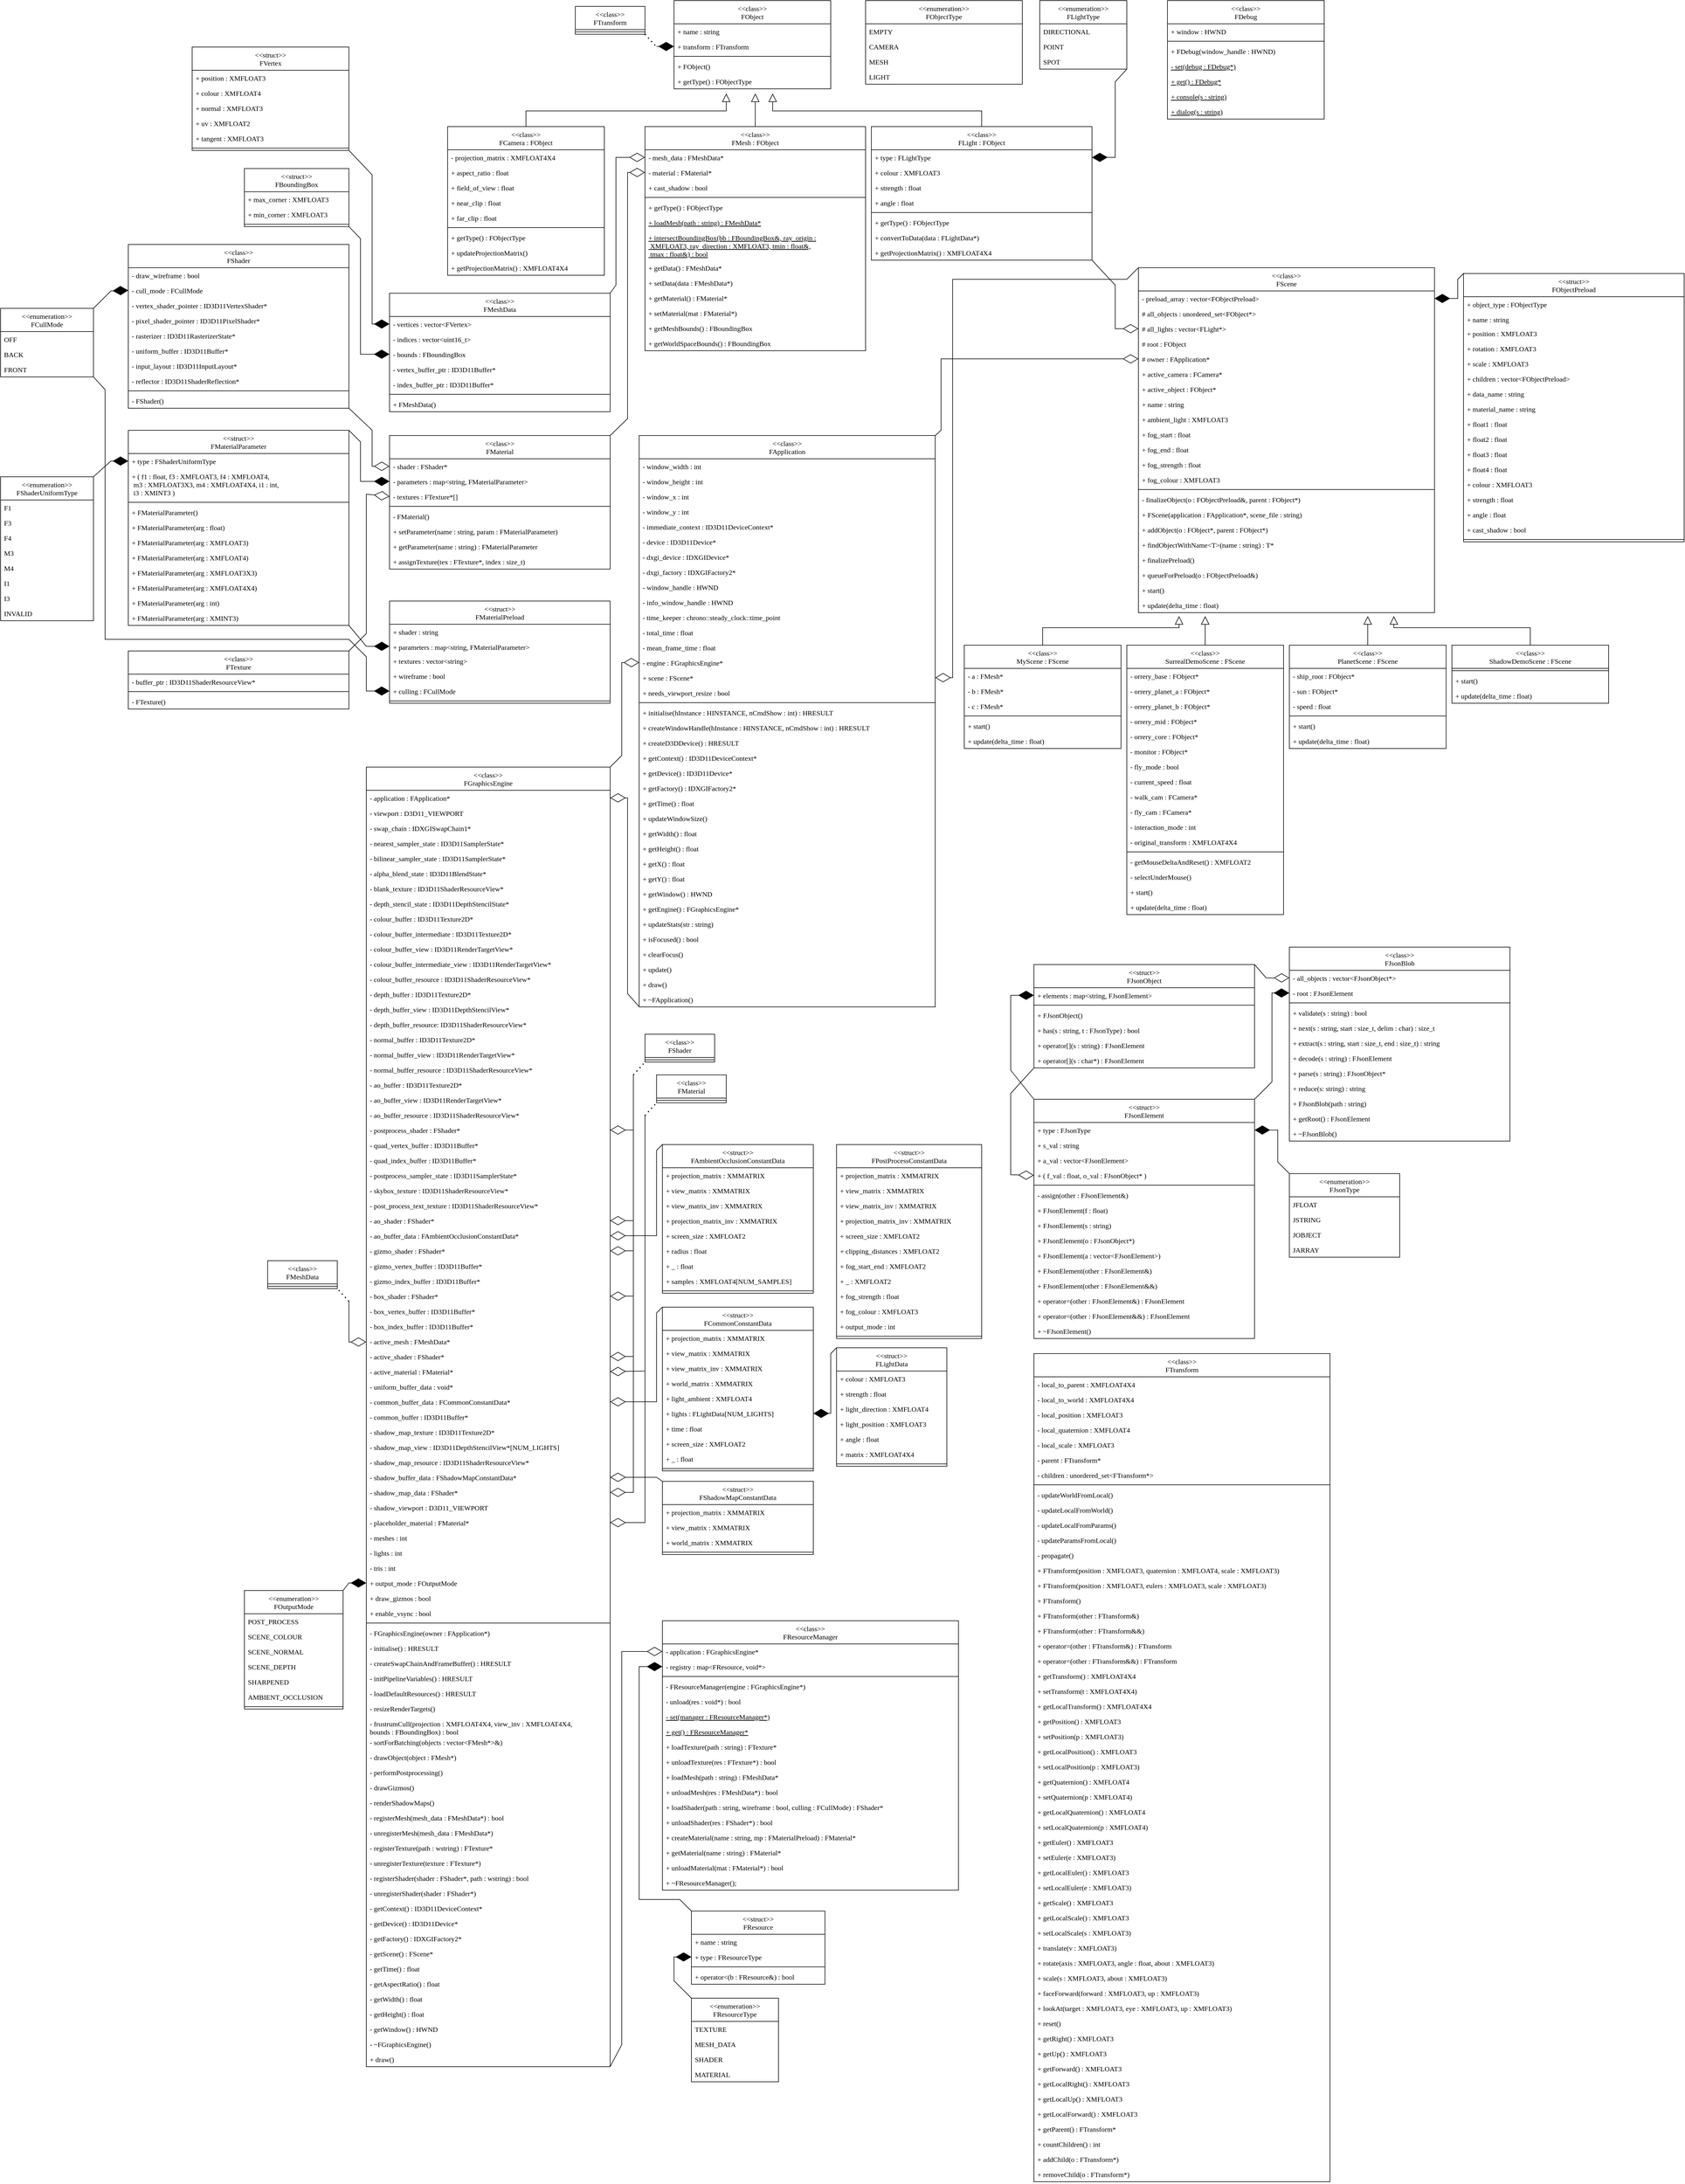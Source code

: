 <mxfile version="21.4.0" type="device">
  <diagram id="C5RBs43oDa-KdzZeNtuy" name="Page-1">
    <mxGraphModel dx="-239" dy="413" grid="1" gridSize="10" guides="1" tooltips="1" connect="1" arrows="1" fold="1" page="1" pageScale="1" pageWidth="827" pageHeight="1169" math="0" shadow="0">
      <root>
        <mxCell id="WIyWlLk6GJQsqaUBKTNV-0" />
        <mxCell id="WIyWlLk6GJQsqaUBKTNV-1" parent="WIyWlLk6GJQsqaUBKTNV-0" />
        <mxCell id="zkfFHV4jXpPFQw0GAbJ--0" value="&lt;&lt;class&gt;&gt;&#xa;FTransform" style="swimlane;fontStyle=0;align=center;verticalAlign=top;childLayout=stackLayout;horizontal=1;startSize=40;horizontalStack=0;resizeParent=1;resizeLast=0;collapsible=1;marginBottom=0;rounded=0;shadow=0;strokeWidth=1;fontFamily=Verdana;" parent="WIyWlLk6GJQsqaUBKTNV-1" vertex="1">
          <mxGeometry x="2640" y="2360" width="510" height="1426" as="geometry">
            <mxRectangle x="230" y="140" width="160" height="26" as="alternateBounds" />
          </mxGeometry>
        </mxCell>
        <mxCell id="zkfFHV4jXpPFQw0GAbJ--1" value="- local_to_parent : XMFLOAT4X4" style="text;align=left;verticalAlign=top;spacingLeft=4;spacingRight=4;overflow=hidden;rotatable=0;points=[[0,0.5],[1,0.5]];portConstraint=eastwest;fontFamily=Verdana;" parent="zkfFHV4jXpPFQw0GAbJ--0" vertex="1">
          <mxGeometry y="40" width="510" height="26" as="geometry" />
        </mxCell>
        <mxCell id="zkfFHV4jXpPFQw0GAbJ--2" value="- local_to_world : XMFLOAT4X4" style="text;align=left;verticalAlign=top;spacingLeft=4;spacingRight=4;overflow=hidden;rotatable=0;points=[[0,0.5],[1,0.5]];portConstraint=eastwest;rounded=0;shadow=0;html=0;fontFamily=Verdana;" parent="zkfFHV4jXpPFQw0GAbJ--0" vertex="1">
          <mxGeometry y="66" width="510" height="26" as="geometry" />
        </mxCell>
        <mxCell id="zkfFHV4jXpPFQw0GAbJ--3" value="- local_position : XMFLOAT3" style="text;align=left;verticalAlign=top;spacingLeft=4;spacingRight=4;overflow=hidden;rotatable=0;points=[[0,0.5],[1,0.5]];portConstraint=eastwest;rounded=0;shadow=0;html=0;fontFamily=Verdana;" parent="zkfFHV4jXpPFQw0GAbJ--0" vertex="1">
          <mxGeometry y="92" width="510" height="26" as="geometry" />
        </mxCell>
        <mxCell id="MYi1pZq_OsRkMpaZbJGn-1" value="- local_quaternion : XMFLOAT4" style="text;align=left;verticalAlign=top;spacingLeft=4;spacingRight=4;overflow=hidden;rotatable=0;points=[[0,0.5],[1,0.5]];portConstraint=eastwest;rounded=0;shadow=0;html=0;fontFamily=Verdana;" parent="zkfFHV4jXpPFQw0GAbJ--0" vertex="1">
          <mxGeometry y="118" width="510" height="26" as="geometry" />
        </mxCell>
        <mxCell id="MYi1pZq_OsRkMpaZbJGn-2" value="- local_scale : XMFLOAT3" style="text;align=left;verticalAlign=top;spacingLeft=4;spacingRight=4;overflow=hidden;rotatable=0;points=[[0,0.5],[1,0.5]];portConstraint=eastwest;rounded=0;shadow=0;html=0;fontFamily=Verdana;" parent="zkfFHV4jXpPFQw0GAbJ--0" vertex="1">
          <mxGeometry y="144" width="510" height="26" as="geometry" />
        </mxCell>
        <mxCell id="MYi1pZq_OsRkMpaZbJGn-3" value="- parent : FTransform*" style="text;align=left;verticalAlign=top;spacingLeft=4;spacingRight=4;overflow=hidden;rotatable=0;points=[[0,0.5],[1,0.5]];portConstraint=eastwest;rounded=0;shadow=0;html=0;fontFamily=Verdana;" parent="zkfFHV4jXpPFQw0GAbJ--0" vertex="1">
          <mxGeometry y="170" width="510" height="26" as="geometry" />
        </mxCell>
        <mxCell id="MYi1pZq_OsRkMpaZbJGn-0" value="- children : unordered_set&lt;FTransform*&gt;" style="text;align=left;verticalAlign=top;spacingLeft=4;spacingRight=4;overflow=hidden;rotatable=0;points=[[0,0.5],[1,0.5]];portConstraint=eastwest;rounded=0;shadow=0;html=0;fontFamily=Verdana;" parent="zkfFHV4jXpPFQw0GAbJ--0" vertex="1">
          <mxGeometry y="196" width="510" height="26" as="geometry" />
        </mxCell>
        <mxCell id="zkfFHV4jXpPFQw0GAbJ--4" value="" style="line;html=1;strokeWidth=1;align=left;verticalAlign=middle;spacingTop=-1;spacingLeft=3;spacingRight=3;rotatable=0;labelPosition=right;points=[];portConstraint=eastwest;fontFamily=Verdana;" parent="zkfFHV4jXpPFQw0GAbJ--0" vertex="1">
          <mxGeometry y="222" width="510" height="8" as="geometry" />
        </mxCell>
        <mxCell id="MYi1pZq_OsRkMpaZbJGn-5" value="- updateWorldFromLocal()" style="text;align=left;verticalAlign=top;spacingLeft=4;spacingRight=4;overflow=hidden;rotatable=0;points=[[0,0.5],[1,0.5]];portConstraint=eastwest;fontFamily=Verdana;" parent="zkfFHV4jXpPFQw0GAbJ--0" vertex="1">
          <mxGeometry y="230" width="510" height="26" as="geometry" />
        </mxCell>
        <mxCell id="zkfFHV4jXpPFQw0GAbJ--5" value="- updateLocalFromWorld()" style="text;align=left;verticalAlign=top;spacingLeft=4;spacingRight=4;overflow=hidden;rotatable=0;points=[[0,0.5],[1,0.5]];portConstraint=eastwest;fontFamily=Verdana;" parent="zkfFHV4jXpPFQw0GAbJ--0" vertex="1">
          <mxGeometry y="256" width="510" height="26" as="geometry" />
        </mxCell>
        <mxCell id="MYi1pZq_OsRkMpaZbJGn-7" value="- updateLocalFromParams()" style="text;align=left;verticalAlign=top;spacingLeft=4;spacingRight=4;overflow=hidden;rotatable=0;points=[[0,0.5],[1,0.5]];portConstraint=eastwest;fontFamily=Verdana;" parent="zkfFHV4jXpPFQw0GAbJ--0" vertex="1">
          <mxGeometry y="282" width="510" height="26" as="geometry" />
        </mxCell>
        <mxCell id="MYi1pZq_OsRkMpaZbJGn-6" value="- updateParamsFromLocal()" style="text;align=left;verticalAlign=top;spacingLeft=4;spacingRight=4;overflow=hidden;rotatable=0;points=[[0,0.5],[1,0.5]];portConstraint=eastwest;fontFamily=Verdana;" parent="zkfFHV4jXpPFQw0GAbJ--0" vertex="1">
          <mxGeometry y="308" width="510" height="26" as="geometry" />
        </mxCell>
        <mxCell id="MYi1pZq_OsRkMpaZbJGn-4" value="- propagate()" style="text;align=left;verticalAlign=top;spacingLeft=4;spacingRight=4;overflow=hidden;rotatable=0;points=[[0,0.5],[1,0.5]];portConstraint=eastwest;fontFamily=Verdana;" parent="zkfFHV4jXpPFQw0GAbJ--0" vertex="1">
          <mxGeometry y="334" width="510" height="26" as="geometry" />
        </mxCell>
        <mxCell id="MYi1pZq_OsRkMpaZbJGn-8" value="+ FTransform(position : XMFLOAT3, quaternion : XMFLOAT4, scale : XMFLOAT3)" style="text;align=left;verticalAlign=top;spacingLeft=4;spacingRight=4;overflow=hidden;rotatable=0;points=[[0,0.5],[1,0.5]];portConstraint=eastwest;fontFamily=Verdana;" parent="zkfFHV4jXpPFQw0GAbJ--0" vertex="1">
          <mxGeometry y="360" width="510" height="26" as="geometry" />
        </mxCell>
        <mxCell id="MYi1pZq_OsRkMpaZbJGn-9" value="+ FTransform(position : XMFLOAT3, eulers : XMFLOAT3, scale : XMFLOAT3)" style="text;align=left;verticalAlign=top;spacingLeft=4;spacingRight=4;overflow=hidden;rotatable=0;points=[[0,0.5],[1,0.5]];portConstraint=eastwest;fontFamily=Verdana;" parent="zkfFHV4jXpPFQw0GAbJ--0" vertex="1">
          <mxGeometry y="386" width="510" height="26" as="geometry" />
        </mxCell>
        <mxCell id="MYi1pZq_OsRkMpaZbJGn-10" value="+ FTransform()" style="text;align=left;verticalAlign=top;spacingLeft=4;spacingRight=4;overflow=hidden;rotatable=0;points=[[0,0.5],[1,0.5]];portConstraint=eastwest;fontFamily=Verdana;" parent="zkfFHV4jXpPFQw0GAbJ--0" vertex="1">
          <mxGeometry y="412" width="510" height="26" as="geometry" />
        </mxCell>
        <mxCell id="MYi1pZq_OsRkMpaZbJGn-12" value="+ FTransform(other : FTransform&amp;)" style="text;align=left;verticalAlign=top;spacingLeft=4;spacingRight=4;overflow=hidden;rotatable=0;points=[[0,0.5],[1,0.5]];portConstraint=eastwest;fontFamily=Verdana;" parent="zkfFHV4jXpPFQw0GAbJ--0" vertex="1">
          <mxGeometry y="438" width="510" height="26" as="geometry" />
        </mxCell>
        <mxCell id="MYi1pZq_OsRkMpaZbJGn-13" value="+ FTransform(other : FTransform&amp;&amp;)" style="text;align=left;verticalAlign=top;spacingLeft=4;spacingRight=4;overflow=hidden;rotatable=0;points=[[0,0.5],[1,0.5]];portConstraint=eastwest;fontFamily=Verdana;" parent="zkfFHV4jXpPFQw0GAbJ--0" vertex="1">
          <mxGeometry y="464" width="510" height="26" as="geometry" />
        </mxCell>
        <mxCell id="MYi1pZq_OsRkMpaZbJGn-14" value="+ operator=(other : FTransform&amp;) : FTransform" style="text;align=left;verticalAlign=top;spacingLeft=4;spacingRight=4;overflow=hidden;rotatable=0;points=[[0,0.5],[1,0.5]];portConstraint=eastwest;fontFamily=Verdana;" parent="zkfFHV4jXpPFQw0GAbJ--0" vertex="1">
          <mxGeometry y="490" width="510" height="26" as="geometry" />
        </mxCell>
        <mxCell id="MYi1pZq_OsRkMpaZbJGn-15" value="+ operator=(other : FTransform&amp;&amp;) : FTransform" style="text;align=left;verticalAlign=top;spacingLeft=4;spacingRight=4;overflow=hidden;rotatable=0;points=[[0,0.5],[1,0.5]];portConstraint=eastwest;fontFamily=Verdana;" parent="zkfFHV4jXpPFQw0GAbJ--0" vertex="1">
          <mxGeometry y="516" width="510" height="26" as="geometry" />
        </mxCell>
        <mxCell id="MYi1pZq_OsRkMpaZbJGn-11" value="+ getTransform() : XMFLOAT4X4" style="text;align=left;verticalAlign=top;spacingLeft=4;spacingRight=4;overflow=hidden;rotatable=0;points=[[0,0.5],[1,0.5]];portConstraint=eastwest;fontFamily=Verdana;" parent="zkfFHV4jXpPFQw0GAbJ--0" vertex="1">
          <mxGeometry y="542" width="510" height="26" as="geometry" />
        </mxCell>
        <mxCell id="0-Ul-wWGd_sJ8L0pNZan-0" value="+ setTransform(t : XMFLOAT4X4)" style="text;align=left;verticalAlign=top;spacingLeft=4;spacingRight=4;overflow=hidden;rotatable=0;points=[[0,0.5],[1,0.5]];portConstraint=eastwest;fontFamily=Verdana;" parent="zkfFHV4jXpPFQw0GAbJ--0" vertex="1">
          <mxGeometry y="568" width="510" height="26" as="geometry" />
        </mxCell>
        <mxCell id="MYi1pZq_OsRkMpaZbJGn-16" value="+ getLocalTransform() : XMFLOAT4X4" style="text;align=left;verticalAlign=top;spacingLeft=4;spacingRight=4;overflow=hidden;rotatable=0;points=[[0,0.5],[1,0.5]];portConstraint=eastwest;fontFamily=Verdana;" parent="zkfFHV4jXpPFQw0GAbJ--0" vertex="1">
          <mxGeometry y="594" width="510" height="26" as="geometry" />
        </mxCell>
        <mxCell id="MYi1pZq_OsRkMpaZbJGn-17" value="+ getPosition() : XMFLOAT3" style="text;align=left;verticalAlign=top;spacingLeft=4;spacingRight=4;overflow=hidden;rotatable=0;points=[[0,0.5],[1,0.5]];portConstraint=eastwest;fontFamily=Verdana;" parent="zkfFHV4jXpPFQw0GAbJ--0" vertex="1">
          <mxGeometry y="620" width="510" height="26" as="geometry" />
        </mxCell>
        <mxCell id="MYi1pZq_OsRkMpaZbJGn-18" value="+ setPosition(p : XMFLOAT3)" style="text;align=left;verticalAlign=top;spacingLeft=4;spacingRight=4;overflow=hidden;rotatable=0;points=[[0,0.5],[1,0.5]];portConstraint=eastwest;fontFamily=Verdana;" parent="zkfFHV4jXpPFQw0GAbJ--0" vertex="1">
          <mxGeometry y="646" width="510" height="26" as="geometry" />
        </mxCell>
        <mxCell id="MYi1pZq_OsRkMpaZbJGn-19" value="+ getLocalPosition() : XMFLOAT3" style="text;align=left;verticalAlign=top;spacingLeft=4;spacingRight=4;overflow=hidden;rotatable=0;points=[[0,0.5],[1,0.5]];portConstraint=eastwest;fontFamily=Verdana;" parent="zkfFHV4jXpPFQw0GAbJ--0" vertex="1">
          <mxGeometry y="672" width="510" height="26" as="geometry" />
        </mxCell>
        <mxCell id="MYi1pZq_OsRkMpaZbJGn-20" value="+ setLocalPosition(p : XMFLOAT3)" style="text;align=left;verticalAlign=top;spacingLeft=4;spacingRight=4;overflow=hidden;rotatable=0;points=[[0,0.5],[1,0.5]];portConstraint=eastwest;fontFamily=Verdana;" parent="zkfFHV4jXpPFQw0GAbJ--0" vertex="1">
          <mxGeometry y="698" width="510" height="26" as="geometry" />
        </mxCell>
        <mxCell id="MYi1pZq_OsRkMpaZbJGn-21" value="+ getQuaternion() : XMFLOAT4" style="text;align=left;verticalAlign=top;spacingLeft=4;spacingRight=4;overflow=hidden;rotatable=0;points=[[0,0.5],[1,0.5]];portConstraint=eastwest;fontFamily=Verdana;" parent="zkfFHV4jXpPFQw0GAbJ--0" vertex="1">
          <mxGeometry y="724" width="510" height="26" as="geometry" />
        </mxCell>
        <mxCell id="MYi1pZq_OsRkMpaZbJGn-24" value="+ setQuaternion(p : XMFLOAT4)" style="text;align=left;verticalAlign=top;spacingLeft=4;spacingRight=4;overflow=hidden;rotatable=0;points=[[0,0.5],[1,0.5]];portConstraint=eastwest;fontFamily=Verdana;" parent="zkfFHV4jXpPFQw0GAbJ--0" vertex="1">
          <mxGeometry y="750" width="510" height="26" as="geometry" />
        </mxCell>
        <mxCell id="MYi1pZq_OsRkMpaZbJGn-23" value="+ getLocalQuaternion() : XMFLOAT4" style="text;align=left;verticalAlign=top;spacingLeft=4;spacingRight=4;overflow=hidden;rotatable=0;points=[[0,0.5],[1,0.5]];portConstraint=eastwest;fontFamily=Verdana;" parent="zkfFHV4jXpPFQw0GAbJ--0" vertex="1">
          <mxGeometry y="776" width="510" height="26" as="geometry" />
        </mxCell>
        <mxCell id="MYi1pZq_OsRkMpaZbJGn-22" value="+ setLocalQuaternion(p : XMFLOAT4)" style="text;align=left;verticalAlign=top;spacingLeft=4;spacingRight=4;overflow=hidden;rotatable=0;points=[[0,0.5],[1,0.5]];portConstraint=eastwest;fontFamily=Verdana;" parent="zkfFHV4jXpPFQw0GAbJ--0" vertex="1">
          <mxGeometry y="802" width="510" height="26" as="geometry" />
        </mxCell>
        <mxCell id="MYi1pZq_OsRkMpaZbJGn-25" value="+ getEuler() : XMFLOAT3" style="text;align=left;verticalAlign=top;spacingLeft=4;spacingRight=4;overflow=hidden;rotatable=0;points=[[0,0.5],[1,0.5]];portConstraint=eastwest;fontFamily=Verdana;" parent="zkfFHV4jXpPFQw0GAbJ--0" vertex="1">
          <mxGeometry y="828" width="510" height="26" as="geometry" />
        </mxCell>
        <mxCell id="MYi1pZq_OsRkMpaZbJGn-26" value="+ setEuler(e : XMFLOAT3)" style="text;align=left;verticalAlign=top;spacingLeft=4;spacingRight=4;overflow=hidden;rotatable=0;points=[[0,0.5],[1,0.5]];portConstraint=eastwest;fontFamily=Verdana;" parent="zkfFHV4jXpPFQw0GAbJ--0" vertex="1">
          <mxGeometry y="854" width="510" height="26" as="geometry" />
        </mxCell>
        <mxCell id="MYi1pZq_OsRkMpaZbJGn-27" value="+ getLocalEuler() : XMFLOAT3" style="text;align=left;verticalAlign=top;spacingLeft=4;spacingRight=4;overflow=hidden;rotatable=0;points=[[0,0.5],[1,0.5]];portConstraint=eastwest;fontFamily=Verdana;" parent="zkfFHV4jXpPFQw0GAbJ--0" vertex="1">
          <mxGeometry y="880" width="510" height="26" as="geometry" />
        </mxCell>
        <mxCell id="MYi1pZq_OsRkMpaZbJGn-28" value="+ setLocalEuler(e : XMFLOAT3)" style="text;align=left;verticalAlign=top;spacingLeft=4;spacingRight=4;overflow=hidden;rotatable=0;points=[[0,0.5],[1,0.5]];portConstraint=eastwest;fontFamily=Verdana;" parent="zkfFHV4jXpPFQw0GAbJ--0" vertex="1">
          <mxGeometry y="906" width="510" height="26" as="geometry" />
        </mxCell>
        <mxCell id="MYi1pZq_OsRkMpaZbJGn-29" value="+ getScale() : XMFLOAT3" style="text;align=left;verticalAlign=top;spacingLeft=4;spacingRight=4;overflow=hidden;rotatable=0;points=[[0,0.5],[1,0.5]];portConstraint=eastwest;fontFamily=Verdana;" parent="zkfFHV4jXpPFQw0GAbJ--0" vertex="1">
          <mxGeometry y="932" width="510" height="26" as="geometry" />
        </mxCell>
        <mxCell id="MYi1pZq_OsRkMpaZbJGn-30" value="+ getLocalScale() : XMFLOAT3" style="text;align=left;verticalAlign=top;spacingLeft=4;spacingRight=4;overflow=hidden;rotatable=0;points=[[0,0.5],[1,0.5]];portConstraint=eastwest;fontFamily=Verdana;" parent="zkfFHV4jXpPFQw0GAbJ--0" vertex="1">
          <mxGeometry y="958" width="510" height="26" as="geometry" />
        </mxCell>
        <mxCell id="MYi1pZq_OsRkMpaZbJGn-31" value="+ setLocalScale(s : XMFLOAT3)" style="text;align=left;verticalAlign=top;spacingLeft=4;spacingRight=4;overflow=hidden;rotatable=0;points=[[0,0.5],[1,0.5]];portConstraint=eastwest;fontFamily=Verdana;" parent="zkfFHV4jXpPFQw0GAbJ--0" vertex="1">
          <mxGeometry y="984" width="510" height="26" as="geometry" />
        </mxCell>
        <mxCell id="MYi1pZq_OsRkMpaZbJGn-32" value="+ translate(v : XMFLOAT3)" style="text;align=left;verticalAlign=top;spacingLeft=4;spacingRight=4;overflow=hidden;rotatable=0;points=[[0,0.5],[1,0.5]];portConstraint=eastwest;fontFamily=Verdana;" parent="zkfFHV4jXpPFQw0GAbJ--0" vertex="1">
          <mxGeometry y="1010" width="510" height="26" as="geometry" />
        </mxCell>
        <mxCell id="MYi1pZq_OsRkMpaZbJGn-33" value="+ rotate(axis : XMFLOAT3, angle : float, about : XMFLOAT3)" style="text;align=left;verticalAlign=top;spacingLeft=4;spacingRight=4;overflow=hidden;rotatable=0;points=[[0,0.5],[1,0.5]];portConstraint=eastwest;fontFamily=Verdana;" parent="zkfFHV4jXpPFQw0GAbJ--0" vertex="1">
          <mxGeometry y="1036" width="510" height="26" as="geometry" />
        </mxCell>
        <mxCell id="MYi1pZq_OsRkMpaZbJGn-34" value="+ scale(s : XMFLOAT3, about : XMFLOAT3)" style="text;align=left;verticalAlign=top;spacingLeft=4;spacingRight=4;overflow=hidden;rotatable=0;points=[[0,0.5],[1,0.5]];portConstraint=eastwest;fontFamily=Verdana;" parent="zkfFHV4jXpPFQw0GAbJ--0" vertex="1">
          <mxGeometry y="1062" width="510" height="26" as="geometry" />
        </mxCell>
        <mxCell id="MYi1pZq_OsRkMpaZbJGn-35" value="+ faceForward(forward : XMFLOAT3, up : XMFLOAT3)" style="text;align=left;verticalAlign=top;spacingLeft=4;spacingRight=4;overflow=hidden;rotatable=0;points=[[0,0.5],[1,0.5]];portConstraint=eastwest;fontFamily=Verdana;" parent="zkfFHV4jXpPFQw0GAbJ--0" vertex="1">
          <mxGeometry y="1088" width="510" height="26" as="geometry" />
        </mxCell>
        <mxCell id="MYi1pZq_OsRkMpaZbJGn-36" value="+ lookAt(target : XMFLOAT3, eye : XMFLOAT3, up : XMFLOAT3)" style="text;align=left;verticalAlign=top;spacingLeft=4;spacingRight=4;overflow=hidden;rotatable=0;points=[[0,0.5],[1,0.5]];portConstraint=eastwest;fontFamily=Verdana;" parent="zkfFHV4jXpPFQw0GAbJ--0" vertex="1">
          <mxGeometry y="1114" width="510" height="26" as="geometry" />
        </mxCell>
        <mxCell id="MYi1pZq_OsRkMpaZbJGn-37" value="+ reset()" style="text;align=left;verticalAlign=top;spacingLeft=4;spacingRight=4;overflow=hidden;rotatable=0;points=[[0,0.5],[1,0.5]];portConstraint=eastwest;fontFamily=Verdana;" parent="zkfFHV4jXpPFQw0GAbJ--0" vertex="1">
          <mxGeometry y="1140" width="510" height="26" as="geometry" />
        </mxCell>
        <mxCell id="MYi1pZq_OsRkMpaZbJGn-38" value="+ getRight() : XMFLOAT3" style="text;align=left;verticalAlign=top;spacingLeft=4;spacingRight=4;overflow=hidden;rotatable=0;points=[[0,0.5],[1,0.5]];portConstraint=eastwest;fontFamily=Verdana;" parent="zkfFHV4jXpPFQw0GAbJ--0" vertex="1">
          <mxGeometry y="1166" width="510" height="26" as="geometry" />
        </mxCell>
        <mxCell id="MYi1pZq_OsRkMpaZbJGn-39" value="+ getUp() : XMFLOAT3" style="text;align=left;verticalAlign=top;spacingLeft=4;spacingRight=4;overflow=hidden;rotatable=0;points=[[0,0.5],[1,0.5]];portConstraint=eastwest;fontFamily=Verdana;" parent="zkfFHV4jXpPFQw0GAbJ--0" vertex="1">
          <mxGeometry y="1192" width="510" height="26" as="geometry" />
        </mxCell>
        <mxCell id="MYi1pZq_OsRkMpaZbJGn-40" value="+ getForward() : XMFLOAT3" style="text;align=left;verticalAlign=top;spacingLeft=4;spacingRight=4;overflow=hidden;rotatable=0;points=[[0,0.5],[1,0.5]];portConstraint=eastwest;fontFamily=Verdana;" parent="zkfFHV4jXpPFQw0GAbJ--0" vertex="1">
          <mxGeometry y="1218" width="510" height="26" as="geometry" />
        </mxCell>
        <mxCell id="MYi1pZq_OsRkMpaZbJGn-41" value="+ getLocalRight() : XMFLOAT3" style="text;align=left;verticalAlign=top;spacingLeft=4;spacingRight=4;overflow=hidden;rotatable=0;points=[[0,0.5],[1,0.5]];portConstraint=eastwest;fontFamily=Verdana;" parent="zkfFHV4jXpPFQw0GAbJ--0" vertex="1">
          <mxGeometry y="1244" width="510" height="26" as="geometry" />
        </mxCell>
        <mxCell id="MYi1pZq_OsRkMpaZbJGn-42" value="+ getLocalUp() : XMFLOAT3" style="text;align=left;verticalAlign=top;spacingLeft=4;spacingRight=4;overflow=hidden;rotatable=0;points=[[0,0.5],[1,0.5]];portConstraint=eastwest;fontFamily=Verdana;" parent="zkfFHV4jXpPFQw0GAbJ--0" vertex="1">
          <mxGeometry y="1270" width="510" height="26" as="geometry" />
        </mxCell>
        <mxCell id="MYi1pZq_OsRkMpaZbJGn-43" value="+ getLocalForward() : XMFLOAT3" style="text;align=left;verticalAlign=top;spacingLeft=4;spacingRight=4;overflow=hidden;rotatable=0;points=[[0,0.5],[1,0.5]];portConstraint=eastwest;fontFamily=Verdana;" parent="zkfFHV4jXpPFQw0GAbJ--0" vertex="1">
          <mxGeometry y="1296" width="510" height="26" as="geometry" />
        </mxCell>
        <mxCell id="MYi1pZq_OsRkMpaZbJGn-44" value="+ getParent() : FTransform*" style="text;align=left;verticalAlign=top;spacingLeft=4;spacingRight=4;overflow=hidden;rotatable=0;points=[[0,0.5],[1,0.5]];portConstraint=eastwest;fontFamily=Verdana;" parent="zkfFHV4jXpPFQw0GAbJ--0" vertex="1">
          <mxGeometry y="1322" width="510" height="26" as="geometry" />
        </mxCell>
        <mxCell id="MYi1pZq_OsRkMpaZbJGn-45" value="+ countChildren() : int" style="text;align=left;verticalAlign=top;spacingLeft=4;spacingRight=4;overflow=hidden;rotatable=0;points=[[0,0.5],[1,0.5]];portConstraint=eastwest;fontFamily=Verdana;" parent="zkfFHV4jXpPFQw0GAbJ--0" vertex="1">
          <mxGeometry y="1348" width="510" height="26" as="geometry" />
        </mxCell>
        <mxCell id="MYi1pZq_OsRkMpaZbJGn-46" value="+ addChild(o : FTransform*)" style="text;align=left;verticalAlign=top;spacingLeft=4;spacingRight=4;overflow=hidden;rotatable=0;points=[[0,0.5],[1,0.5]];portConstraint=eastwest;fontFamily=Verdana;" parent="zkfFHV4jXpPFQw0GAbJ--0" vertex="1">
          <mxGeometry y="1374" width="510" height="26" as="geometry" />
        </mxCell>
        <mxCell id="MYi1pZq_OsRkMpaZbJGn-47" value="+ removeChild(o : FTransform*)" style="text;align=left;verticalAlign=top;spacingLeft=4;spacingRight=4;overflow=hidden;rotatable=0;points=[[0,0.5],[1,0.5]];portConstraint=eastwest;fontFamily=Verdana;" parent="zkfFHV4jXpPFQw0GAbJ--0" vertex="1">
          <mxGeometry y="1400" width="510" height="26" as="geometry" />
        </mxCell>
        <mxCell id="MYi1pZq_OsRkMpaZbJGn-48" value="&lt;&lt;class&gt;&gt;&#xa;FObject" style="swimlane;fontStyle=0;align=center;verticalAlign=top;childLayout=stackLayout;horizontal=1;startSize=40;horizontalStack=0;resizeParent=1;resizeLast=0;collapsible=1;marginBottom=0;rounded=0;shadow=0;strokeWidth=1;fontFamily=Verdana;" parent="WIyWlLk6GJQsqaUBKTNV-1" vertex="1">
          <mxGeometry x="2020" y="30" width="270" height="152" as="geometry">
            <mxRectangle x="230" y="140" width="160" height="26" as="alternateBounds" />
          </mxGeometry>
        </mxCell>
        <mxCell id="MYi1pZq_OsRkMpaZbJGn-49" value="+ name : string" style="text;align=left;verticalAlign=top;spacingLeft=4;spacingRight=4;overflow=hidden;rotatable=0;points=[[0,0.5],[1,0.5]];portConstraint=eastwest;fontFamily=Verdana;" parent="MYi1pZq_OsRkMpaZbJGn-48" vertex="1">
          <mxGeometry y="40" width="270" height="26" as="geometry" />
        </mxCell>
        <mxCell id="MYi1pZq_OsRkMpaZbJGn-50" value="+ transform : FTransform" style="text;align=left;verticalAlign=top;spacingLeft=4;spacingRight=4;overflow=hidden;rotatable=0;points=[[0,0.5],[1,0.5]];portConstraint=eastwest;rounded=0;shadow=0;html=0;fontFamily=Verdana;" parent="MYi1pZq_OsRkMpaZbJGn-48" vertex="1">
          <mxGeometry y="66" width="270" height="26" as="geometry" />
        </mxCell>
        <mxCell id="MYi1pZq_OsRkMpaZbJGn-56" value="" style="line;html=1;strokeWidth=1;align=left;verticalAlign=middle;spacingTop=-1;spacingLeft=3;spacingRight=3;rotatable=0;labelPosition=right;points=[];portConstraint=eastwest;fontFamily=Verdana;" parent="MYi1pZq_OsRkMpaZbJGn-48" vertex="1">
          <mxGeometry y="92" width="270" height="8" as="geometry" />
        </mxCell>
        <mxCell id="MYi1pZq_OsRkMpaZbJGn-57" value="+ FObject()" style="text;align=left;verticalAlign=top;spacingLeft=4;spacingRight=4;overflow=hidden;rotatable=0;points=[[0,0.5],[1,0.5]];portConstraint=eastwest;fontFamily=Verdana;" parent="MYi1pZq_OsRkMpaZbJGn-48" vertex="1">
          <mxGeometry y="100" width="270" height="26" as="geometry" />
        </mxCell>
        <mxCell id="MYi1pZq_OsRkMpaZbJGn-58" value="+ getType() : FObjectType" style="text;align=left;verticalAlign=top;spacingLeft=4;spacingRight=4;overflow=hidden;rotatable=0;points=[[0,0.5],[1,0.5]];portConstraint=eastwest;fontFamily=Verdana;" parent="MYi1pZq_OsRkMpaZbJGn-48" vertex="1">
          <mxGeometry y="126" width="270" height="26" as="geometry" />
        </mxCell>
        <mxCell id="MYi1pZq_OsRkMpaZbJGn-102" value="&lt;&lt;enumeration&gt;&gt;&#xa;FObjectType" style="swimlane;fontStyle=0;align=center;verticalAlign=top;childLayout=stackLayout;horizontal=1;startSize=40;horizontalStack=0;resizeParent=1;resizeLast=0;collapsible=1;marginBottom=0;rounded=0;shadow=0;strokeWidth=1;fontFamily=Verdana;" parent="WIyWlLk6GJQsqaUBKTNV-1" vertex="1">
          <mxGeometry x="2350" y="30" width="270" height="144" as="geometry">
            <mxRectangle x="840" y="50" width="160" height="26" as="alternateBounds" />
          </mxGeometry>
        </mxCell>
        <mxCell id="MYi1pZq_OsRkMpaZbJGn-103" value="EMPTY" style="text;align=left;verticalAlign=top;spacingLeft=4;spacingRight=4;overflow=hidden;rotatable=0;points=[[0,0.5],[1,0.5]];portConstraint=eastwest;fontFamily=Verdana;" parent="MYi1pZq_OsRkMpaZbJGn-102" vertex="1">
          <mxGeometry y="40" width="270" height="26" as="geometry" />
        </mxCell>
        <mxCell id="MYi1pZq_OsRkMpaZbJGn-104" value="CAMERA" style="text;align=left;verticalAlign=top;spacingLeft=4;spacingRight=4;overflow=hidden;rotatable=0;points=[[0,0.5],[1,0.5]];portConstraint=eastwest;rounded=0;shadow=0;html=0;fontFamily=Verdana;" parent="MYi1pZq_OsRkMpaZbJGn-102" vertex="1">
          <mxGeometry y="66" width="270" height="26" as="geometry" />
        </mxCell>
        <mxCell id="MYi1pZq_OsRkMpaZbJGn-106" value="MESH" style="text;align=left;verticalAlign=top;spacingLeft=4;spacingRight=4;overflow=hidden;rotatable=0;points=[[0,0.5],[1,0.5]];portConstraint=eastwest;fontFamily=Verdana;" parent="MYi1pZq_OsRkMpaZbJGn-102" vertex="1">
          <mxGeometry y="92" width="270" height="26" as="geometry" />
        </mxCell>
        <mxCell id="MYi1pZq_OsRkMpaZbJGn-107" value="LIGHT" style="text;align=left;verticalAlign=top;spacingLeft=4;spacingRight=4;overflow=hidden;rotatable=0;points=[[0,0.5],[1,0.5]];portConstraint=eastwest;fontFamily=Verdana;" parent="MYi1pZq_OsRkMpaZbJGn-102" vertex="1">
          <mxGeometry y="118" width="270" height="26" as="geometry" />
        </mxCell>
        <mxCell id="MYi1pZq_OsRkMpaZbJGn-110" value="&lt;&lt;class&gt;&gt;&#xa;FCamera : FObject" style="swimlane;fontStyle=0;align=center;verticalAlign=top;childLayout=stackLayout;horizontal=1;startSize=40;horizontalStack=0;resizeParent=1;resizeLast=0;collapsible=1;marginBottom=0;rounded=0;shadow=0;strokeWidth=1;fontFamily=Verdana;" parent="WIyWlLk6GJQsqaUBKTNV-1" vertex="1">
          <mxGeometry x="1630" y="247" width="270" height="256" as="geometry">
            <mxRectangle x="230" y="140" width="160" height="26" as="alternateBounds" />
          </mxGeometry>
        </mxCell>
        <mxCell id="MYi1pZq_OsRkMpaZbJGn-111" value="- projection_matrix : XMFLOAT4X4" style="text;align=left;verticalAlign=top;spacingLeft=4;spacingRight=4;overflow=hidden;rotatable=0;points=[[0,0.5],[1,0.5]];portConstraint=eastwest;fontFamily=Verdana;" parent="MYi1pZq_OsRkMpaZbJGn-110" vertex="1">
          <mxGeometry y="40" width="270" height="26" as="geometry" />
        </mxCell>
        <mxCell id="MYi1pZq_OsRkMpaZbJGn-112" value="+ aspect_ratio : float" style="text;align=left;verticalAlign=top;spacingLeft=4;spacingRight=4;overflow=hidden;rotatable=0;points=[[0,0.5],[1,0.5]];portConstraint=eastwest;rounded=0;shadow=0;html=0;fontFamily=Verdana;" parent="MYi1pZq_OsRkMpaZbJGn-110" vertex="1">
          <mxGeometry y="66" width="270" height="26" as="geometry" />
        </mxCell>
        <mxCell id="MYi1pZq_OsRkMpaZbJGn-116" value="+ field_of_view : float" style="text;align=left;verticalAlign=top;spacingLeft=4;spacingRight=4;overflow=hidden;rotatable=0;points=[[0,0.5],[1,0.5]];portConstraint=eastwest;rounded=0;shadow=0;html=0;fontFamily=Verdana;" parent="MYi1pZq_OsRkMpaZbJGn-110" vertex="1">
          <mxGeometry y="92" width="270" height="26" as="geometry" />
        </mxCell>
        <mxCell id="MYi1pZq_OsRkMpaZbJGn-118" value="+ near_clip : float" style="text;align=left;verticalAlign=top;spacingLeft=4;spacingRight=4;overflow=hidden;rotatable=0;points=[[0,0.5],[1,0.5]];portConstraint=eastwest;rounded=0;shadow=0;html=0;fontFamily=Verdana;" parent="MYi1pZq_OsRkMpaZbJGn-110" vertex="1">
          <mxGeometry y="118" width="270" height="26" as="geometry" />
        </mxCell>
        <mxCell id="MYi1pZq_OsRkMpaZbJGn-117" value="+ far_clip : float" style="text;align=left;verticalAlign=top;spacingLeft=4;spacingRight=4;overflow=hidden;rotatable=0;points=[[0,0.5],[1,0.5]];portConstraint=eastwest;rounded=0;shadow=0;html=0;fontFamily=Verdana;" parent="MYi1pZq_OsRkMpaZbJGn-110" vertex="1">
          <mxGeometry y="144" width="270" height="26" as="geometry" />
        </mxCell>
        <mxCell id="MYi1pZq_OsRkMpaZbJGn-113" value="" style="line;html=1;strokeWidth=1;align=left;verticalAlign=middle;spacingTop=-1;spacingLeft=3;spacingRight=3;rotatable=0;labelPosition=right;points=[];portConstraint=eastwest;fontFamily=Verdana;" parent="MYi1pZq_OsRkMpaZbJGn-110" vertex="1">
          <mxGeometry y="170" width="270" height="8" as="geometry" />
        </mxCell>
        <mxCell id="MYi1pZq_OsRkMpaZbJGn-114" value="+ getType() : FObjectType" style="text;align=left;verticalAlign=top;spacingLeft=4;spacingRight=4;overflow=hidden;rotatable=0;points=[[0,0.5],[1,0.5]];portConstraint=eastwest;fontFamily=Verdana;" parent="MYi1pZq_OsRkMpaZbJGn-110" vertex="1">
          <mxGeometry y="178" width="270" height="26" as="geometry" />
        </mxCell>
        <mxCell id="MYi1pZq_OsRkMpaZbJGn-115" value="+ updateProjectionMatrix()" style="text;align=left;verticalAlign=top;spacingLeft=4;spacingRight=4;overflow=hidden;rotatable=0;points=[[0,0.5],[1,0.5]];portConstraint=eastwest;fontFamily=Verdana;" parent="MYi1pZq_OsRkMpaZbJGn-110" vertex="1">
          <mxGeometry y="204" width="270" height="26" as="geometry" />
        </mxCell>
        <mxCell id="MYi1pZq_OsRkMpaZbJGn-119" value="+ getProjectionMatrix() : XMFLOAT4X4" style="text;align=left;verticalAlign=top;spacingLeft=4;spacingRight=4;overflow=hidden;rotatable=0;points=[[0,0.5],[1,0.5]];portConstraint=eastwest;fontFamily=Verdana;" parent="MYi1pZq_OsRkMpaZbJGn-110" vertex="1">
          <mxGeometry y="230" width="270" height="26" as="geometry" />
        </mxCell>
        <mxCell id="MYi1pZq_OsRkMpaZbJGn-120" value="&lt;&lt;struct&gt;&gt;&#xa;FVertex" style="swimlane;fontStyle=0;align=center;verticalAlign=top;childLayout=stackLayout;horizontal=1;startSize=40;horizontalStack=0;resizeParent=1;resizeLast=0;collapsible=1;marginBottom=0;rounded=0;shadow=0;strokeWidth=1;fontFamily=Verdana;" parent="WIyWlLk6GJQsqaUBKTNV-1" vertex="1">
          <mxGeometry x="1190" y="110" width="270" height="178" as="geometry">
            <mxRectangle x="230" y="140" width="160" height="26" as="alternateBounds" />
          </mxGeometry>
        </mxCell>
        <mxCell id="MYi1pZq_OsRkMpaZbJGn-121" value="+ position : XMFLOAT3" style="text;align=left;verticalAlign=top;spacingLeft=4;spacingRight=4;overflow=hidden;rotatable=0;points=[[0,0.5],[1,0.5]];portConstraint=eastwest;fontFamily=Verdana;" parent="MYi1pZq_OsRkMpaZbJGn-120" vertex="1">
          <mxGeometry y="40" width="270" height="26" as="geometry" />
        </mxCell>
        <mxCell id="MYi1pZq_OsRkMpaZbJGn-122" value="+ colour : XMFLOAT4" style="text;align=left;verticalAlign=top;spacingLeft=4;spacingRight=4;overflow=hidden;rotatable=0;points=[[0,0.5],[1,0.5]];portConstraint=eastwest;rounded=0;shadow=0;html=0;fontFamily=Verdana;" parent="MYi1pZq_OsRkMpaZbJGn-120" vertex="1">
          <mxGeometry y="66" width="270" height="26" as="geometry" />
        </mxCell>
        <mxCell id="MYi1pZq_OsRkMpaZbJGn-126" value="+ normal : XMFLOAT3" style="text;align=left;verticalAlign=top;spacingLeft=4;spacingRight=4;overflow=hidden;rotatable=0;points=[[0,0.5],[1,0.5]];portConstraint=eastwest;rounded=0;shadow=0;html=0;fontFamily=Verdana;" parent="MYi1pZq_OsRkMpaZbJGn-120" vertex="1">
          <mxGeometry y="92" width="270" height="26" as="geometry" />
        </mxCell>
        <mxCell id="MYi1pZq_OsRkMpaZbJGn-127" value="+ uv : XMFLOAT2" style="text;align=left;verticalAlign=top;spacingLeft=4;spacingRight=4;overflow=hidden;rotatable=0;points=[[0,0.5],[1,0.5]];portConstraint=eastwest;rounded=0;shadow=0;html=0;fontFamily=Verdana;" parent="MYi1pZq_OsRkMpaZbJGn-120" vertex="1">
          <mxGeometry y="118" width="270" height="26" as="geometry" />
        </mxCell>
        <mxCell id="MYi1pZq_OsRkMpaZbJGn-128" value="+ tangent : XMFLOAT3" style="text;align=left;verticalAlign=top;spacingLeft=4;spacingRight=4;overflow=hidden;rotatable=0;points=[[0,0.5],[1,0.5]];portConstraint=eastwest;rounded=0;shadow=0;html=0;fontFamily=Verdana;" parent="MYi1pZq_OsRkMpaZbJGn-120" vertex="1">
          <mxGeometry y="144" width="270" height="26" as="geometry" />
        </mxCell>
        <mxCell id="MYi1pZq_OsRkMpaZbJGn-123" value="" style="line;html=1;strokeWidth=1;align=left;verticalAlign=middle;spacingTop=-1;spacingLeft=3;spacingRight=3;rotatable=0;labelPosition=right;points=[];portConstraint=eastwest;fontFamily=Verdana;" parent="MYi1pZq_OsRkMpaZbJGn-120" vertex="1">
          <mxGeometry y="170" width="270" height="8" as="geometry" />
        </mxCell>
        <mxCell id="MYi1pZq_OsRkMpaZbJGn-129" value="&lt;&lt;struct&gt;&gt;&#xa;FBoundingBox" style="swimlane;fontStyle=0;align=center;verticalAlign=top;childLayout=stackLayout;horizontal=1;startSize=40;horizontalStack=0;resizeParent=1;resizeLast=0;collapsible=1;marginBottom=0;rounded=0;shadow=0;strokeWidth=1;fontFamily=Verdana;" parent="WIyWlLk6GJQsqaUBKTNV-1" vertex="1">
          <mxGeometry x="1280" y="319.19" width="180" height="100" as="geometry">
            <mxRectangle x="230" y="140" width="160" height="26" as="alternateBounds" />
          </mxGeometry>
        </mxCell>
        <mxCell id="MYi1pZq_OsRkMpaZbJGn-130" value="+ max_corner : XMFLOAT3" style="text;align=left;verticalAlign=top;spacingLeft=4;spacingRight=4;overflow=hidden;rotatable=0;points=[[0,0.5],[1,0.5]];portConstraint=eastwest;fontFamily=Verdana;" parent="MYi1pZq_OsRkMpaZbJGn-129" vertex="1">
          <mxGeometry y="40" width="180" height="26" as="geometry" />
        </mxCell>
        <mxCell id="MYi1pZq_OsRkMpaZbJGn-132" value="+ min_corner : XMFLOAT3" style="text;align=left;verticalAlign=top;spacingLeft=4;spacingRight=4;overflow=hidden;rotatable=0;points=[[0,0.5],[1,0.5]];portConstraint=eastwest;rounded=0;shadow=0;html=0;fontFamily=Verdana;" parent="MYi1pZq_OsRkMpaZbJGn-129" vertex="1">
          <mxGeometry y="66" width="180" height="26" as="geometry" />
        </mxCell>
        <mxCell id="MYi1pZq_OsRkMpaZbJGn-135" value="" style="line;html=1;strokeWidth=1;align=left;verticalAlign=middle;spacingTop=-1;spacingLeft=3;spacingRight=3;rotatable=0;labelPosition=right;points=[];portConstraint=eastwest;fontFamily=Verdana;" parent="MYi1pZq_OsRkMpaZbJGn-129" vertex="1">
          <mxGeometry y="92" width="180" height="8" as="geometry" />
        </mxCell>
        <mxCell id="MYi1pZq_OsRkMpaZbJGn-136" value="&lt;&lt;class&gt;&gt;&#xa;FMeshData" style="swimlane;fontStyle=0;align=center;verticalAlign=top;childLayout=stackLayout;horizontal=1;startSize=40;horizontalStack=0;resizeParent=1;resizeLast=0;collapsible=1;marginBottom=0;rounded=0;shadow=0;strokeWidth=1;fontFamily=Verdana;" parent="WIyWlLk6GJQsqaUBKTNV-1" vertex="1">
          <mxGeometry x="1530" y="534" width="380" height="204" as="geometry">
            <mxRectangle x="230" y="140" width="160" height="26" as="alternateBounds" />
          </mxGeometry>
        </mxCell>
        <mxCell id="MYi1pZq_OsRkMpaZbJGn-137" value="- vertices : vector&lt;FVertex&gt;" style="text;align=left;verticalAlign=top;spacingLeft=4;spacingRight=4;overflow=hidden;rotatable=0;points=[[0,0.5],[1,0.5]];portConstraint=eastwest;fontFamily=Verdana;" parent="MYi1pZq_OsRkMpaZbJGn-136" vertex="1">
          <mxGeometry y="40" width="380" height="26" as="geometry" />
        </mxCell>
        <mxCell id="MYi1pZq_OsRkMpaZbJGn-138" value="- indices : vector&lt;uint16_t&gt;" style="text;align=left;verticalAlign=top;spacingLeft=4;spacingRight=4;overflow=hidden;rotatable=0;points=[[0,0.5],[1,0.5]];portConstraint=eastwest;rounded=0;shadow=0;html=0;fontFamily=Verdana;" parent="MYi1pZq_OsRkMpaZbJGn-136" vertex="1">
          <mxGeometry y="66" width="380" height="26" as="geometry" />
        </mxCell>
        <mxCell id="MYi1pZq_OsRkMpaZbJGn-142" value="- bounds : FBoundingBox" style="text;align=left;verticalAlign=top;spacingLeft=4;spacingRight=4;overflow=hidden;rotatable=0;points=[[0,0.5],[1,0.5]];portConstraint=eastwest;rounded=0;shadow=0;html=0;fontFamily=Verdana;" parent="MYi1pZq_OsRkMpaZbJGn-136" vertex="1">
          <mxGeometry y="92" width="380" height="26" as="geometry" />
        </mxCell>
        <mxCell id="MYi1pZq_OsRkMpaZbJGn-143" value="- vertex_buffer_ptr : ID3D11Buffer*" style="text;align=left;verticalAlign=top;spacingLeft=4;spacingRight=4;overflow=hidden;rotatable=0;points=[[0,0.5],[1,0.5]];portConstraint=eastwest;rounded=0;shadow=0;html=0;fontFamily=Verdana;" parent="MYi1pZq_OsRkMpaZbJGn-136" vertex="1">
          <mxGeometry y="118" width="380" height="26" as="geometry" />
        </mxCell>
        <mxCell id="MYi1pZq_OsRkMpaZbJGn-144" value="- index_buffer_ptr : ID3D11Buffer*" style="text;align=left;verticalAlign=top;spacingLeft=4;spacingRight=4;overflow=hidden;rotatable=0;points=[[0,0.5],[1,0.5]];portConstraint=eastwest;rounded=0;shadow=0;html=0;fontFamily=Verdana;" parent="MYi1pZq_OsRkMpaZbJGn-136" vertex="1">
          <mxGeometry y="144" width="380" height="26" as="geometry" />
        </mxCell>
        <mxCell id="MYi1pZq_OsRkMpaZbJGn-139" value="" style="line;html=1;strokeWidth=1;align=left;verticalAlign=middle;spacingTop=-1;spacingLeft=3;spacingRight=3;rotatable=0;labelPosition=right;points=[];portConstraint=eastwest;fontFamily=Verdana;" parent="MYi1pZq_OsRkMpaZbJGn-136" vertex="1">
          <mxGeometry y="170" width="380" height="8" as="geometry" />
        </mxCell>
        <mxCell id="MYi1pZq_OsRkMpaZbJGn-140" value="+ FMeshData()" style="text;align=left;verticalAlign=top;spacingLeft=4;spacingRight=4;overflow=hidden;rotatable=0;points=[[0,0.5],[1,0.5]];portConstraint=eastwest;fontFamily=Verdana;" parent="MYi1pZq_OsRkMpaZbJGn-136" vertex="1">
          <mxGeometry y="178" width="380" height="26" as="geometry" />
        </mxCell>
        <mxCell id="MYi1pZq_OsRkMpaZbJGn-145" value="&lt;&lt;class&gt;&gt;&#xa;FMesh : FObject" style="swimlane;fontStyle=0;align=center;verticalAlign=top;childLayout=stackLayout;horizontal=1;startSize=40;horizontalStack=0;resizeParent=1;resizeLast=0;collapsible=1;marginBottom=0;rounded=0;shadow=0;strokeWidth=1;fontFamily=Verdana;" parent="WIyWlLk6GJQsqaUBKTNV-1" vertex="1">
          <mxGeometry x="1970" y="247" width="380" height="386" as="geometry">
            <mxRectangle x="230" y="140" width="160" height="26" as="alternateBounds" />
          </mxGeometry>
        </mxCell>
        <mxCell id="MYi1pZq_OsRkMpaZbJGn-146" value="- mesh_data : FMeshData*" style="text;align=left;verticalAlign=top;spacingLeft=4;spacingRight=4;overflow=hidden;rotatable=0;points=[[0,0.5],[1,0.5]];portConstraint=eastwest;fontFamily=Verdana;" parent="MYi1pZq_OsRkMpaZbJGn-145" vertex="1">
          <mxGeometry y="40" width="380" height="26" as="geometry" />
        </mxCell>
        <mxCell id="MYi1pZq_OsRkMpaZbJGn-147" value="- material : FMaterial*" style="text;align=left;verticalAlign=top;spacingLeft=4;spacingRight=4;overflow=hidden;rotatable=0;points=[[0,0.5],[1,0.5]];portConstraint=eastwest;rounded=0;shadow=0;html=0;fontFamily=Verdana;" parent="MYi1pZq_OsRkMpaZbJGn-145" vertex="1">
          <mxGeometry y="66" width="380" height="26" as="geometry" />
        </mxCell>
        <mxCell id="MYi1pZq_OsRkMpaZbJGn-148" value="+ cast_shadow : bool" style="text;align=left;verticalAlign=top;spacingLeft=4;spacingRight=4;overflow=hidden;rotatable=0;points=[[0,0.5],[1,0.5]];portConstraint=eastwest;rounded=0;shadow=0;html=0;fontFamily=Verdana;" parent="MYi1pZq_OsRkMpaZbJGn-145" vertex="1">
          <mxGeometry y="92" width="380" height="26" as="geometry" />
        </mxCell>
        <mxCell id="MYi1pZq_OsRkMpaZbJGn-151" value="" style="line;html=1;strokeWidth=1;align=left;verticalAlign=middle;spacingTop=-1;spacingLeft=3;spacingRight=3;rotatable=0;labelPosition=right;points=[];portConstraint=eastwest;fontFamily=Verdana;" parent="MYi1pZq_OsRkMpaZbJGn-145" vertex="1">
          <mxGeometry y="118" width="380" height="8" as="geometry" />
        </mxCell>
        <mxCell id="MYi1pZq_OsRkMpaZbJGn-152" value="+ getType() : FObjectType" style="text;align=left;verticalAlign=top;spacingLeft=4;spacingRight=4;overflow=hidden;rotatable=0;points=[[0,0.5],[1,0.5]];portConstraint=eastwest;fontFamily=Verdana;" parent="MYi1pZq_OsRkMpaZbJGn-145" vertex="1">
          <mxGeometry y="126" width="380" height="26" as="geometry" />
        </mxCell>
        <mxCell id="MYi1pZq_OsRkMpaZbJGn-153" value="+ loadMesh(path : string) : FMeshData*" style="text;align=left;verticalAlign=top;spacingLeft=4;spacingRight=4;overflow=hidden;rotatable=0;points=[[0,0.5],[1,0.5]];portConstraint=eastwest;fontFamily=Verdana;fontStyle=4" parent="MYi1pZq_OsRkMpaZbJGn-145" vertex="1">
          <mxGeometry y="152" width="380" height="26" as="geometry" />
        </mxCell>
        <mxCell id="RFZO2ottsVjkCoCoIexV-0" value="+ intersectBoundingBox(bb : FBoundingBox&amp;, ray_origin : &#xa; XMFLOAT3, ray_direction : XMFLOAT3, tmin : float&amp;, &#xa; tmax : float&amp;) : bool" style="text;align=left;verticalAlign=top;spacingLeft=4;spacingRight=4;overflow=hidden;rotatable=0;points=[[0,0.5],[1,0.5]];portConstraint=eastwest;fontFamily=Verdana;fontStyle=4" parent="MYi1pZq_OsRkMpaZbJGn-145" vertex="1">
          <mxGeometry y="178" width="380" height="52" as="geometry" />
        </mxCell>
        <mxCell id="MYi1pZq_OsRkMpaZbJGn-155" value="+ getData() : FMeshData*" style="text;align=left;verticalAlign=top;spacingLeft=4;spacingRight=4;overflow=hidden;rotatable=0;points=[[0,0.5],[1,0.5]];portConstraint=eastwest;fontFamily=Verdana;" parent="MYi1pZq_OsRkMpaZbJGn-145" vertex="1">
          <mxGeometry y="230" width="380" height="26" as="geometry" />
        </mxCell>
        <mxCell id="MYi1pZq_OsRkMpaZbJGn-156" value="+ setData(data : FMeshData*)" style="text;align=left;verticalAlign=top;spacingLeft=4;spacingRight=4;overflow=hidden;rotatable=0;points=[[0,0.5],[1,0.5]];portConstraint=eastwest;fontFamily=Verdana;" parent="MYi1pZq_OsRkMpaZbJGn-145" vertex="1">
          <mxGeometry y="256" width="380" height="26" as="geometry" />
        </mxCell>
        <mxCell id="MYi1pZq_OsRkMpaZbJGn-157" value="+ getMaterial() : FMaterial*" style="text;align=left;verticalAlign=top;spacingLeft=4;spacingRight=4;overflow=hidden;rotatable=0;points=[[0,0.5],[1,0.5]];portConstraint=eastwest;fontFamily=Verdana;" parent="MYi1pZq_OsRkMpaZbJGn-145" vertex="1">
          <mxGeometry y="282" width="380" height="26" as="geometry" />
        </mxCell>
        <mxCell id="MYi1pZq_OsRkMpaZbJGn-158" value="+ setMaterial(mat : FMaterial*)" style="text;align=left;verticalAlign=top;spacingLeft=4;spacingRight=4;overflow=hidden;rotatable=0;points=[[0,0.5],[1,0.5]];portConstraint=eastwest;fontFamily=Verdana;" parent="MYi1pZq_OsRkMpaZbJGn-145" vertex="1">
          <mxGeometry y="308" width="380" height="26" as="geometry" />
        </mxCell>
        <mxCell id="MYi1pZq_OsRkMpaZbJGn-159" value="+ getMeshBounds() : FBoundingBox" style="text;align=left;verticalAlign=top;spacingLeft=4;spacingRight=4;overflow=hidden;rotatable=0;points=[[0,0.5],[1,0.5]];portConstraint=eastwest;fontFamily=Verdana;" parent="MYi1pZq_OsRkMpaZbJGn-145" vertex="1">
          <mxGeometry y="334" width="380" height="26" as="geometry" />
        </mxCell>
        <mxCell id="MYi1pZq_OsRkMpaZbJGn-160" value="+ getWorldSpaceBounds() : FBoundingBox" style="text;align=left;verticalAlign=top;spacingLeft=4;spacingRight=4;overflow=hidden;rotatable=0;points=[[0,0.5],[1,0.5]];portConstraint=eastwest;fontFamily=Verdana;" parent="MYi1pZq_OsRkMpaZbJGn-145" vertex="1">
          <mxGeometry y="360" width="380" height="26" as="geometry" />
        </mxCell>
        <mxCell id="MYi1pZq_OsRkMpaZbJGn-161" value="&lt;&lt;enumeration&gt;&gt;&#xa;FShaderUniformType" style="swimlane;fontStyle=0;align=center;verticalAlign=top;childLayout=stackLayout;horizontal=1;startSize=40;horizontalStack=0;resizeParent=1;resizeLast=0;collapsible=1;marginBottom=0;rounded=0;shadow=0;strokeWidth=1;fontFamily=Verdana;" parent="WIyWlLk6GJQsqaUBKTNV-1" vertex="1">
          <mxGeometry x="860" y="850" width="160" height="248" as="geometry">
            <mxRectangle x="840" y="50" width="160" height="26" as="alternateBounds" />
          </mxGeometry>
        </mxCell>
        <mxCell id="MYi1pZq_OsRkMpaZbJGn-162" value="F1" style="text;align=left;verticalAlign=top;spacingLeft=4;spacingRight=4;overflow=hidden;rotatable=0;points=[[0,0.5],[1,0.5]];portConstraint=eastwest;fontFamily=Verdana;" parent="MYi1pZq_OsRkMpaZbJGn-161" vertex="1">
          <mxGeometry y="40" width="160" height="26" as="geometry" />
        </mxCell>
        <mxCell id="MYi1pZq_OsRkMpaZbJGn-163" value="F3" style="text;align=left;verticalAlign=top;spacingLeft=4;spacingRight=4;overflow=hidden;rotatable=0;points=[[0,0.5],[1,0.5]];portConstraint=eastwest;rounded=0;shadow=0;html=0;fontFamily=Verdana;" parent="MYi1pZq_OsRkMpaZbJGn-161" vertex="1">
          <mxGeometry y="66" width="160" height="26" as="geometry" />
        </mxCell>
        <mxCell id="MYi1pZq_OsRkMpaZbJGn-164" value="F4" style="text;align=left;verticalAlign=top;spacingLeft=4;spacingRight=4;overflow=hidden;rotatable=0;points=[[0,0.5],[1,0.5]];portConstraint=eastwest;fontFamily=Verdana;" parent="MYi1pZq_OsRkMpaZbJGn-161" vertex="1">
          <mxGeometry y="92" width="160" height="26" as="geometry" />
        </mxCell>
        <mxCell id="MYi1pZq_OsRkMpaZbJGn-165" value="M3" style="text;align=left;verticalAlign=top;spacingLeft=4;spacingRight=4;overflow=hidden;rotatable=0;points=[[0,0.5],[1,0.5]];portConstraint=eastwest;fontFamily=Verdana;" parent="MYi1pZq_OsRkMpaZbJGn-161" vertex="1">
          <mxGeometry y="118" width="160" height="26" as="geometry" />
        </mxCell>
        <mxCell id="MYi1pZq_OsRkMpaZbJGn-166" value="M4" style="text;align=left;verticalAlign=top;spacingLeft=4;spacingRight=4;overflow=hidden;rotatable=0;points=[[0,0.5],[1,0.5]];portConstraint=eastwest;fontFamily=Verdana;" parent="MYi1pZq_OsRkMpaZbJGn-161" vertex="1">
          <mxGeometry y="144" width="160" height="26" as="geometry" />
        </mxCell>
        <mxCell id="MYi1pZq_OsRkMpaZbJGn-167" value="I1" style="text;align=left;verticalAlign=top;spacingLeft=4;spacingRight=4;overflow=hidden;rotatable=0;points=[[0,0.5],[1,0.5]];portConstraint=eastwest;fontFamily=Verdana;" parent="MYi1pZq_OsRkMpaZbJGn-161" vertex="1">
          <mxGeometry y="170" width="160" height="26" as="geometry" />
        </mxCell>
        <mxCell id="MYi1pZq_OsRkMpaZbJGn-168" value="I3" style="text;align=left;verticalAlign=top;spacingLeft=4;spacingRight=4;overflow=hidden;rotatable=0;points=[[0,0.5],[1,0.5]];portConstraint=eastwest;fontFamily=Verdana;" parent="MYi1pZq_OsRkMpaZbJGn-161" vertex="1">
          <mxGeometry y="196" width="160" height="26" as="geometry" />
        </mxCell>
        <mxCell id="MYi1pZq_OsRkMpaZbJGn-169" value="INVALID" style="text;align=left;verticalAlign=top;spacingLeft=4;spacingRight=4;overflow=hidden;rotatable=0;points=[[0,0.5],[1,0.5]];portConstraint=eastwest;fontFamily=Verdana;" parent="MYi1pZq_OsRkMpaZbJGn-161" vertex="1">
          <mxGeometry y="222" width="160" height="26" as="geometry" />
        </mxCell>
        <mxCell id="MYi1pZq_OsRkMpaZbJGn-170" value="&lt;&lt;enumeration&gt;&gt;&#xa;FCullMode" style="swimlane;fontStyle=0;align=center;verticalAlign=top;childLayout=stackLayout;horizontal=1;startSize=40;horizontalStack=0;resizeParent=1;resizeLast=0;collapsible=1;marginBottom=0;rounded=0;shadow=0;strokeWidth=1;fontFamily=Verdana;" parent="WIyWlLk6GJQsqaUBKTNV-1" vertex="1">
          <mxGeometry x="860" y="560" width="160" height="118" as="geometry">
            <mxRectangle x="840" y="50" width="160" height="26" as="alternateBounds" />
          </mxGeometry>
        </mxCell>
        <mxCell id="MYi1pZq_OsRkMpaZbJGn-171" value="OFF" style="text;align=left;verticalAlign=top;spacingLeft=4;spacingRight=4;overflow=hidden;rotatable=0;points=[[0,0.5],[1,0.5]];portConstraint=eastwest;fontFamily=Verdana;" parent="MYi1pZq_OsRkMpaZbJGn-170" vertex="1">
          <mxGeometry y="40" width="160" height="26" as="geometry" />
        </mxCell>
        <mxCell id="MYi1pZq_OsRkMpaZbJGn-172" value="BACK" style="text;align=left;verticalAlign=top;spacingLeft=4;spacingRight=4;overflow=hidden;rotatable=0;points=[[0,0.5],[1,0.5]];portConstraint=eastwest;rounded=0;shadow=0;html=0;fontFamily=Verdana;" parent="MYi1pZq_OsRkMpaZbJGn-170" vertex="1">
          <mxGeometry y="66" width="160" height="26" as="geometry" />
        </mxCell>
        <mxCell id="MYi1pZq_OsRkMpaZbJGn-173" value="FRONT" style="text;align=left;verticalAlign=top;spacingLeft=4;spacingRight=4;overflow=hidden;rotatable=0;points=[[0,0.5],[1,0.5]];portConstraint=eastwest;fontFamily=Verdana;" parent="MYi1pZq_OsRkMpaZbJGn-170" vertex="1">
          <mxGeometry y="92" width="160" height="26" as="geometry" />
        </mxCell>
        <mxCell id="MYi1pZq_OsRkMpaZbJGn-175" value="&lt;&lt;class&gt;&gt;&#xa;FShader" style="swimlane;fontStyle=0;align=center;verticalAlign=top;childLayout=stackLayout;horizontal=1;startSize=40;horizontalStack=0;resizeParent=1;resizeLast=0;collapsible=1;marginBottom=0;rounded=0;shadow=0;strokeWidth=1;fontFamily=Verdana;" parent="WIyWlLk6GJQsqaUBKTNV-1" vertex="1">
          <mxGeometry x="1080" y="450" width="380" height="282" as="geometry">
            <mxRectangle x="230" y="140" width="160" height="26" as="alternateBounds" />
          </mxGeometry>
        </mxCell>
        <mxCell id="MYi1pZq_OsRkMpaZbJGn-176" value="- draw_wireframe : bool" style="text;align=left;verticalAlign=top;spacingLeft=4;spacingRight=4;overflow=hidden;rotatable=0;points=[[0,0.5],[1,0.5]];portConstraint=eastwest;fontFamily=Verdana;" parent="MYi1pZq_OsRkMpaZbJGn-175" vertex="1">
          <mxGeometry y="40" width="380" height="26" as="geometry" />
        </mxCell>
        <mxCell id="MYi1pZq_OsRkMpaZbJGn-177" value="- cull_mode : FCullMode" style="text;align=left;verticalAlign=top;spacingLeft=4;spacingRight=4;overflow=hidden;rotatable=0;points=[[0,0.5],[1,0.5]];portConstraint=eastwest;rounded=0;shadow=0;html=0;fontFamily=Verdana;" parent="MYi1pZq_OsRkMpaZbJGn-175" vertex="1">
          <mxGeometry y="66" width="380" height="26" as="geometry" />
        </mxCell>
        <mxCell id="MYi1pZq_OsRkMpaZbJGn-178" value="- vertex_shader_pointer : ID3D11VertexShader*" style="text;align=left;verticalAlign=top;spacingLeft=4;spacingRight=4;overflow=hidden;rotatable=0;points=[[0,0.5],[1,0.5]];portConstraint=eastwest;rounded=0;shadow=0;html=0;fontFamily=Verdana;" parent="MYi1pZq_OsRkMpaZbJGn-175" vertex="1">
          <mxGeometry y="92" width="380" height="26" as="geometry" />
        </mxCell>
        <mxCell id="MYi1pZq_OsRkMpaZbJGn-188" value="- pixel_shader_pointer : ID3D11PixelShader*" style="text;align=left;verticalAlign=top;spacingLeft=4;spacingRight=4;overflow=hidden;rotatable=0;points=[[0,0.5],[1,0.5]];portConstraint=eastwest;rounded=0;shadow=0;html=0;fontFamily=Verdana;" parent="MYi1pZq_OsRkMpaZbJGn-175" vertex="1">
          <mxGeometry y="118" width="380" height="26" as="geometry" />
        </mxCell>
        <mxCell id="MYi1pZq_OsRkMpaZbJGn-189" value="- rasterizer : ID3D11RasterizerState*" style="text;align=left;verticalAlign=top;spacingLeft=4;spacingRight=4;overflow=hidden;rotatable=0;points=[[0,0.5],[1,0.5]];portConstraint=eastwest;rounded=0;shadow=0;html=0;fontFamily=Verdana;" parent="MYi1pZq_OsRkMpaZbJGn-175" vertex="1">
          <mxGeometry y="144" width="380" height="26" as="geometry" />
        </mxCell>
        <mxCell id="MYi1pZq_OsRkMpaZbJGn-190" value="- uniform_buffer : ID3D11Buffer*" style="text;align=left;verticalAlign=top;spacingLeft=4;spacingRight=4;overflow=hidden;rotatable=0;points=[[0,0.5],[1,0.5]];portConstraint=eastwest;rounded=0;shadow=0;html=0;fontFamily=Verdana;" parent="MYi1pZq_OsRkMpaZbJGn-175" vertex="1">
          <mxGeometry y="170" width="380" height="26" as="geometry" />
        </mxCell>
        <mxCell id="MYi1pZq_OsRkMpaZbJGn-191" value="- input_layout : ID3D11InputLayout*" style="text;align=left;verticalAlign=top;spacingLeft=4;spacingRight=4;overflow=hidden;rotatable=0;points=[[0,0.5],[1,0.5]];portConstraint=eastwest;rounded=0;shadow=0;html=0;fontFamily=Verdana;" parent="MYi1pZq_OsRkMpaZbJGn-175" vertex="1">
          <mxGeometry y="196" width="380" height="26" as="geometry" />
        </mxCell>
        <mxCell id="MYi1pZq_OsRkMpaZbJGn-192" value="- reflector : ID3D11ShaderReflection*" style="text;align=left;verticalAlign=top;spacingLeft=4;spacingRight=4;overflow=hidden;rotatable=0;points=[[0,0.5],[1,0.5]];portConstraint=eastwest;rounded=0;shadow=0;html=0;fontFamily=Verdana;" parent="MYi1pZq_OsRkMpaZbJGn-175" vertex="1">
          <mxGeometry y="222" width="380" height="26" as="geometry" />
        </mxCell>
        <mxCell id="MYi1pZq_OsRkMpaZbJGn-179" value="" style="line;html=1;strokeWidth=1;align=left;verticalAlign=middle;spacingTop=-1;spacingLeft=3;spacingRight=3;rotatable=0;labelPosition=right;points=[];portConstraint=eastwest;fontFamily=Verdana;" parent="MYi1pZq_OsRkMpaZbJGn-175" vertex="1">
          <mxGeometry y="248" width="380" height="8" as="geometry" />
        </mxCell>
        <mxCell id="MYi1pZq_OsRkMpaZbJGn-180" value="- FShader()" style="text;align=left;verticalAlign=top;spacingLeft=4;spacingRight=4;overflow=hidden;rotatable=0;points=[[0,0.5],[1,0.5]];portConstraint=eastwest;fontFamily=Verdana;" parent="MYi1pZq_OsRkMpaZbJGn-175" vertex="1">
          <mxGeometry y="256" width="380" height="26" as="geometry" />
        </mxCell>
        <mxCell id="MYi1pZq_OsRkMpaZbJGn-193" value="&lt;&lt;struct&gt;&gt;&#xa;FMaterialParameter" style="swimlane;fontStyle=0;align=center;verticalAlign=top;childLayout=stackLayout;horizontal=1;startSize=40;horizontalStack=0;resizeParent=1;resizeLast=0;collapsible=1;marginBottom=0;rounded=0;shadow=0;strokeWidth=1;fontFamily=Verdana;" parent="WIyWlLk6GJQsqaUBKTNV-1" vertex="1">
          <mxGeometry x="1080" y="770" width="380" height="336" as="geometry">
            <mxRectangle x="230" y="140" width="160" height="26" as="alternateBounds" />
          </mxGeometry>
        </mxCell>
        <mxCell id="MYi1pZq_OsRkMpaZbJGn-194" value="+ type : FShaderUniformType" style="text;align=left;verticalAlign=top;spacingLeft=4;spacingRight=4;overflow=hidden;rotatable=0;points=[[0,0.5],[1,0.5]];portConstraint=eastwest;fontFamily=Verdana;" parent="MYi1pZq_OsRkMpaZbJGn-193" vertex="1">
          <mxGeometry y="40" width="380" height="26" as="geometry" />
        </mxCell>
        <mxCell id="MYi1pZq_OsRkMpaZbJGn-195" value="+ ( f1 : float, f3 : XMFLOAT3, f4 : XMFLOAT4, &#xa; m3 : XMFLOAT3X3, m4 : XMFLOAT4X4, i1 : int,&#xa; i3 : XMINT3 )" style="text;align=left;verticalAlign=top;spacingLeft=4;spacingRight=4;overflow=hidden;rotatable=0;points=[[0,0.5],[1,0.5]];portConstraint=eastwest;rounded=0;shadow=0;html=0;fontFamily=Verdana;" parent="MYi1pZq_OsRkMpaZbJGn-193" vertex="1">
          <mxGeometry y="66" width="380" height="54" as="geometry" />
        </mxCell>
        <mxCell id="MYi1pZq_OsRkMpaZbJGn-202" value="" style="line;html=1;strokeWidth=1;align=left;verticalAlign=middle;spacingTop=-1;spacingLeft=3;spacingRight=3;rotatable=0;labelPosition=right;points=[];portConstraint=eastwest;fontFamily=Verdana;" parent="MYi1pZq_OsRkMpaZbJGn-193" vertex="1">
          <mxGeometry y="120" width="380" height="8" as="geometry" />
        </mxCell>
        <mxCell id="MYi1pZq_OsRkMpaZbJGn-203" value="+ FMaterialParameter()" style="text;align=left;verticalAlign=top;spacingLeft=4;spacingRight=4;overflow=hidden;rotatable=0;points=[[0,0.5],[1,0.5]];portConstraint=eastwest;fontFamily=Verdana;" parent="MYi1pZq_OsRkMpaZbJGn-193" vertex="1">
          <mxGeometry y="128" width="380" height="26" as="geometry" />
        </mxCell>
        <mxCell id="MYi1pZq_OsRkMpaZbJGn-204" value="+ FMaterialParameter(arg : float)" style="text;align=left;verticalAlign=top;spacingLeft=4;spacingRight=4;overflow=hidden;rotatable=0;points=[[0,0.5],[1,0.5]];portConstraint=eastwest;fontFamily=Verdana;" parent="MYi1pZq_OsRkMpaZbJGn-193" vertex="1">
          <mxGeometry y="154" width="380" height="26" as="geometry" />
        </mxCell>
        <mxCell id="MYi1pZq_OsRkMpaZbJGn-205" value="+ FMaterialParameter(arg : XMFLOAT3)" style="text;align=left;verticalAlign=top;spacingLeft=4;spacingRight=4;overflow=hidden;rotatable=0;points=[[0,0.5],[1,0.5]];portConstraint=eastwest;fontFamily=Verdana;" parent="MYi1pZq_OsRkMpaZbJGn-193" vertex="1">
          <mxGeometry y="180" width="380" height="26" as="geometry" />
        </mxCell>
        <mxCell id="MYi1pZq_OsRkMpaZbJGn-206" value="+ FMaterialParameter(arg : XMFLOAT4)" style="text;align=left;verticalAlign=top;spacingLeft=4;spacingRight=4;overflow=hidden;rotatable=0;points=[[0,0.5],[1,0.5]];portConstraint=eastwest;fontFamily=Verdana;" parent="MYi1pZq_OsRkMpaZbJGn-193" vertex="1">
          <mxGeometry y="206" width="380" height="26" as="geometry" />
        </mxCell>
        <mxCell id="MYi1pZq_OsRkMpaZbJGn-207" value="+ FMaterialParameter(arg : XMFLOAT3X3)" style="text;align=left;verticalAlign=top;spacingLeft=4;spacingRight=4;overflow=hidden;rotatable=0;points=[[0,0.5],[1,0.5]];portConstraint=eastwest;fontFamily=Verdana;" parent="MYi1pZq_OsRkMpaZbJGn-193" vertex="1">
          <mxGeometry y="232" width="380" height="26" as="geometry" />
        </mxCell>
        <mxCell id="MYi1pZq_OsRkMpaZbJGn-208" value="+ FMaterialParameter(arg : XMFLOAT4X4)" style="text;align=left;verticalAlign=top;spacingLeft=4;spacingRight=4;overflow=hidden;rotatable=0;points=[[0,0.5],[1,0.5]];portConstraint=eastwest;fontFamily=Verdana;" parent="MYi1pZq_OsRkMpaZbJGn-193" vertex="1">
          <mxGeometry y="258" width="380" height="26" as="geometry" />
        </mxCell>
        <mxCell id="MYi1pZq_OsRkMpaZbJGn-209" value="+ FMaterialParameter(arg : int)" style="text;align=left;verticalAlign=top;spacingLeft=4;spacingRight=4;overflow=hidden;rotatable=0;points=[[0,0.5],[1,0.5]];portConstraint=eastwest;fontFamily=Verdana;" parent="MYi1pZq_OsRkMpaZbJGn-193" vertex="1">
          <mxGeometry y="284" width="380" height="26" as="geometry" />
        </mxCell>
        <mxCell id="MYi1pZq_OsRkMpaZbJGn-210" value="+ FMaterialParameter(arg : XMINT3)" style="text;align=left;verticalAlign=top;spacingLeft=4;spacingRight=4;overflow=hidden;rotatable=0;points=[[0,0.5],[1,0.5]];portConstraint=eastwest;fontFamily=Verdana;" parent="MYi1pZq_OsRkMpaZbJGn-193" vertex="1">
          <mxGeometry y="310" width="380" height="26" as="geometry" />
        </mxCell>
        <mxCell id="MYi1pZq_OsRkMpaZbJGn-211" value="&lt;&lt;struct&gt;&gt;&#xa;FMaterialPreload" style="swimlane;fontStyle=0;align=center;verticalAlign=top;childLayout=stackLayout;horizontal=1;startSize=40;horizontalStack=0;resizeParent=1;resizeLast=0;collapsible=1;marginBottom=0;rounded=0;shadow=0;strokeWidth=1;fontFamily=Verdana;" parent="WIyWlLk6GJQsqaUBKTNV-1" vertex="1">
          <mxGeometry x="1530" y="1064" width="380" height="176" as="geometry">
            <mxRectangle x="230" y="140" width="160" height="26" as="alternateBounds" />
          </mxGeometry>
        </mxCell>
        <mxCell id="MYi1pZq_OsRkMpaZbJGn-212" value="+ shader : string" style="text;align=left;verticalAlign=top;spacingLeft=4;spacingRight=4;overflow=hidden;rotatable=0;points=[[0,0.5],[1,0.5]];portConstraint=eastwest;fontFamily=Verdana;" parent="MYi1pZq_OsRkMpaZbJGn-211" vertex="1">
          <mxGeometry y="40" width="380" height="26" as="geometry" />
        </mxCell>
        <mxCell id="MYi1pZq_OsRkMpaZbJGn-213" value="+ parameters : map&lt;string, FMaterialParameter&gt;" style="text;align=left;verticalAlign=top;spacingLeft=4;spacingRight=4;overflow=hidden;rotatable=0;points=[[0,0.5],[1,0.5]];portConstraint=eastwest;rounded=0;shadow=0;html=0;fontFamily=Verdana;" parent="MYi1pZq_OsRkMpaZbJGn-211" vertex="1">
          <mxGeometry y="66" width="380" height="24" as="geometry" />
        </mxCell>
        <mxCell id="MYi1pZq_OsRkMpaZbJGn-223" value="+ textures : vector&lt;string&gt;" style="text;align=left;verticalAlign=top;spacingLeft=4;spacingRight=4;overflow=hidden;rotatable=0;points=[[0,0.5],[1,0.5]];portConstraint=eastwest;fontFamily=Verdana;" parent="MYi1pZq_OsRkMpaZbJGn-211" vertex="1">
          <mxGeometry y="90" width="380" height="26" as="geometry" />
        </mxCell>
        <mxCell id="MYi1pZq_OsRkMpaZbJGn-224" value="+ wireframe : bool" style="text;align=left;verticalAlign=top;spacingLeft=4;spacingRight=4;overflow=hidden;rotatable=0;points=[[0,0.5],[1,0.5]];portConstraint=eastwest;fontFamily=Verdana;" parent="MYi1pZq_OsRkMpaZbJGn-211" vertex="1">
          <mxGeometry y="116" width="380" height="26" as="geometry" />
        </mxCell>
        <mxCell id="MYi1pZq_OsRkMpaZbJGn-225" value="+ culling : FCullMode" style="text;align=left;verticalAlign=top;spacingLeft=4;spacingRight=4;overflow=hidden;rotatable=0;points=[[0,0.5],[1,0.5]];portConstraint=eastwest;fontFamily=Verdana;" parent="MYi1pZq_OsRkMpaZbJGn-211" vertex="1">
          <mxGeometry y="142" width="380" height="26" as="geometry" />
        </mxCell>
        <mxCell id="MYi1pZq_OsRkMpaZbJGn-214" value="" style="line;html=1;strokeWidth=1;align=left;verticalAlign=middle;spacingTop=-1;spacingLeft=3;spacingRight=3;rotatable=0;labelPosition=right;points=[];portConstraint=eastwest;fontFamily=Verdana;" parent="MYi1pZq_OsRkMpaZbJGn-211" vertex="1">
          <mxGeometry y="168" width="380" height="8" as="geometry" />
        </mxCell>
        <mxCell id="MYi1pZq_OsRkMpaZbJGn-226" value="&lt;&lt;class&gt;&gt;&#xa;FMaterial" style="swimlane;fontStyle=0;align=center;verticalAlign=top;childLayout=stackLayout;horizontal=1;startSize=40;horizontalStack=0;resizeParent=1;resizeLast=0;collapsible=1;marginBottom=0;rounded=0;shadow=0;strokeWidth=1;fontFamily=Verdana;" parent="WIyWlLk6GJQsqaUBKTNV-1" vertex="1">
          <mxGeometry x="1530" y="779" width="380" height="230" as="geometry">
            <mxRectangle x="230" y="140" width="160" height="26" as="alternateBounds" />
          </mxGeometry>
        </mxCell>
        <mxCell id="MYi1pZq_OsRkMpaZbJGn-227" value="- shader : FShader*" style="text;align=left;verticalAlign=top;spacingLeft=4;spacingRight=4;overflow=hidden;rotatable=0;points=[[0,0.5],[1,0.5]];portConstraint=eastwest;fontFamily=Verdana;" parent="MYi1pZq_OsRkMpaZbJGn-226" vertex="1">
          <mxGeometry y="40" width="380" height="26" as="geometry" />
        </mxCell>
        <mxCell id="MYi1pZq_OsRkMpaZbJGn-228" value="- parameters : map&lt;string, FMaterialParameter&gt;" style="text;align=left;verticalAlign=top;spacingLeft=4;spacingRight=4;overflow=hidden;rotatable=0;points=[[0,0.5],[1,0.5]];portConstraint=eastwest;rounded=0;shadow=0;html=0;fontFamily=Verdana;" parent="MYi1pZq_OsRkMpaZbJGn-226" vertex="1">
          <mxGeometry y="66" width="380" height="26" as="geometry" />
        </mxCell>
        <mxCell id="MYi1pZq_OsRkMpaZbJGn-229" value="- textures : FTexture*[]" style="text;align=left;verticalAlign=top;spacingLeft=4;spacingRight=4;overflow=hidden;rotatable=0;points=[[0,0.5],[1,0.5]];portConstraint=eastwest;rounded=0;shadow=0;html=0;fontFamily=Verdana;" parent="MYi1pZq_OsRkMpaZbJGn-226" vertex="1">
          <mxGeometry y="92" width="380" height="26" as="geometry" />
        </mxCell>
        <mxCell id="MYi1pZq_OsRkMpaZbJGn-235" value="" style="line;html=1;strokeWidth=1;align=left;verticalAlign=middle;spacingTop=-1;spacingLeft=3;spacingRight=3;rotatable=0;labelPosition=right;points=[];portConstraint=eastwest;fontFamily=Verdana;" parent="MYi1pZq_OsRkMpaZbJGn-226" vertex="1">
          <mxGeometry y="118" width="380" height="8" as="geometry" />
        </mxCell>
        <mxCell id="MYi1pZq_OsRkMpaZbJGn-236" value="- FMaterial()" style="text;align=left;verticalAlign=top;spacingLeft=4;spacingRight=4;overflow=hidden;rotatable=0;points=[[0,0.5],[1,0.5]];portConstraint=eastwest;fontFamily=Verdana;" parent="MYi1pZq_OsRkMpaZbJGn-226" vertex="1">
          <mxGeometry y="126" width="380" height="26" as="geometry" />
        </mxCell>
        <mxCell id="MYi1pZq_OsRkMpaZbJGn-237" value="+ setParameter(name : string, param : FMaterialParameter)" style="text;align=left;verticalAlign=top;spacingLeft=4;spacingRight=4;overflow=hidden;rotatable=0;points=[[0,0.5],[1,0.5]];portConstraint=eastwest;fontFamily=Verdana;" parent="MYi1pZq_OsRkMpaZbJGn-226" vertex="1">
          <mxGeometry y="152" width="380" height="26" as="geometry" />
        </mxCell>
        <mxCell id="MYi1pZq_OsRkMpaZbJGn-238" value="+ getParameter(name : string) : FMaterialParameter" style="text;align=left;verticalAlign=top;spacingLeft=4;spacingRight=4;overflow=hidden;rotatable=0;points=[[0,0.5],[1,0.5]];portConstraint=eastwest;fontFamily=Verdana;" parent="MYi1pZq_OsRkMpaZbJGn-226" vertex="1">
          <mxGeometry y="178" width="380" height="26" as="geometry" />
        </mxCell>
        <mxCell id="MYi1pZq_OsRkMpaZbJGn-239" value="+ assignTexture(tex : FTexture*, index : size_t)" style="text;align=left;verticalAlign=top;spacingLeft=4;spacingRight=4;overflow=hidden;rotatable=0;points=[[0,0.5],[1,0.5]];portConstraint=eastwest;fontFamily=Verdana;" parent="MYi1pZq_OsRkMpaZbJGn-226" vertex="1">
          <mxGeometry y="204" width="380" height="26" as="geometry" />
        </mxCell>
        <mxCell id="MYi1pZq_OsRkMpaZbJGn-240" value="&lt;&lt;class&gt;&gt;&#xa;FTexture" style="swimlane;fontStyle=0;align=center;verticalAlign=top;childLayout=stackLayout;horizontal=1;startSize=40;horizontalStack=0;resizeParent=1;resizeLast=0;collapsible=1;marginBottom=0;rounded=0;shadow=0;strokeWidth=1;fontFamily=Verdana;" parent="WIyWlLk6GJQsqaUBKTNV-1" vertex="1">
          <mxGeometry x="1080" y="1150" width="380" height="100" as="geometry">
            <mxRectangle x="230" y="140" width="160" height="26" as="alternateBounds" />
          </mxGeometry>
        </mxCell>
        <mxCell id="MYi1pZq_OsRkMpaZbJGn-241" value="- buffer_ptr : ID3D11ShaderResourceView*" style="text;align=left;verticalAlign=top;spacingLeft=4;spacingRight=4;overflow=hidden;rotatable=0;points=[[0,0.5],[1,0.5]];portConstraint=eastwest;fontFamily=Verdana;" parent="MYi1pZq_OsRkMpaZbJGn-240" vertex="1">
          <mxGeometry y="40" width="380" height="26" as="geometry" />
        </mxCell>
        <mxCell id="MYi1pZq_OsRkMpaZbJGn-244" value="" style="line;html=1;strokeWidth=1;align=left;verticalAlign=middle;spacingTop=-1;spacingLeft=3;spacingRight=3;rotatable=0;labelPosition=right;points=[];portConstraint=eastwest;fontFamily=Verdana;" parent="MYi1pZq_OsRkMpaZbJGn-240" vertex="1">
          <mxGeometry y="66" width="380" height="8" as="geometry" />
        </mxCell>
        <mxCell id="MYi1pZq_OsRkMpaZbJGn-245" value="- FTexture()" style="text;align=left;verticalAlign=top;spacingLeft=4;spacingRight=4;overflow=hidden;rotatable=0;points=[[0,0.5],[1,0.5]];portConstraint=eastwest;fontFamily=Verdana;" parent="MYi1pZq_OsRkMpaZbJGn-240" vertex="1">
          <mxGeometry y="74" width="380" height="26" as="geometry" />
        </mxCell>
        <mxCell id="MYi1pZq_OsRkMpaZbJGn-249" value="&lt;&lt;struct&gt;&gt;&#xa;FLightData" style="swimlane;fontStyle=0;align=center;verticalAlign=top;childLayout=stackLayout;horizontal=1;startSize=40;horizontalStack=0;resizeParent=1;resizeLast=0;collapsible=1;marginBottom=0;rounded=0;shadow=0;strokeWidth=1;fontFamily=Verdana;" parent="WIyWlLk6GJQsqaUBKTNV-1" vertex="1">
          <mxGeometry x="2300" y="2350" width="190" height="204" as="geometry">
            <mxRectangle x="230" y="140" width="160" height="26" as="alternateBounds" />
          </mxGeometry>
        </mxCell>
        <mxCell id="MYi1pZq_OsRkMpaZbJGn-250" value="+ colour : XMFLOAT3" style="text;align=left;verticalAlign=top;spacingLeft=4;spacingRight=4;overflow=hidden;rotatable=0;points=[[0,0.5],[1,0.5]];portConstraint=eastwest;fontFamily=Verdana;" parent="MYi1pZq_OsRkMpaZbJGn-249" vertex="1">
          <mxGeometry y="40" width="190" height="26" as="geometry" />
        </mxCell>
        <mxCell id="MYi1pZq_OsRkMpaZbJGn-251" value="+ strength : float" style="text;align=left;verticalAlign=top;spacingLeft=4;spacingRight=4;overflow=hidden;rotatable=0;points=[[0,0.5],[1,0.5]];portConstraint=eastwest;rounded=0;shadow=0;html=0;fontFamily=Verdana;" parent="MYi1pZq_OsRkMpaZbJGn-249" vertex="1">
          <mxGeometry y="66" width="190" height="26" as="geometry" />
        </mxCell>
        <mxCell id="MYi1pZq_OsRkMpaZbJGn-253" value="+ light_direction : XMFLOAT4" style="text;align=left;verticalAlign=top;spacingLeft=4;spacingRight=4;overflow=hidden;rotatable=0;points=[[0,0.5],[1,0.5]];portConstraint=eastwest;rounded=0;shadow=0;html=0;fontFamily=Verdana;" parent="MYi1pZq_OsRkMpaZbJGn-249" vertex="1">
          <mxGeometry y="92" width="190" height="26" as="geometry" />
        </mxCell>
        <mxCell id="MYi1pZq_OsRkMpaZbJGn-254" value="+ light_position : XMFLOAT3" style="text;align=left;verticalAlign=top;spacingLeft=4;spacingRight=4;overflow=hidden;rotatable=0;points=[[0,0.5],[1,0.5]];portConstraint=eastwest;rounded=0;shadow=0;html=0;fontFamily=Verdana;" parent="MYi1pZq_OsRkMpaZbJGn-249" vertex="1">
          <mxGeometry y="118" width="190" height="26" as="geometry" />
        </mxCell>
        <mxCell id="MYi1pZq_OsRkMpaZbJGn-255" value="+ angle : float" style="text;align=left;verticalAlign=top;spacingLeft=4;spacingRight=4;overflow=hidden;rotatable=0;points=[[0,0.5],[1,0.5]];portConstraint=eastwest;rounded=0;shadow=0;html=0;fontFamily=Verdana;" parent="MYi1pZq_OsRkMpaZbJGn-249" vertex="1">
          <mxGeometry y="144" width="190" height="26" as="geometry" />
        </mxCell>
        <mxCell id="MYi1pZq_OsRkMpaZbJGn-256" value="+ matrix : XMFLOAT4X4" style="text;align=left;verticalAlign=top;spacingLeft=4;spacingRight=4;overflow=hidden;rotatable=0;points=[[0,0.5],[1,0.5]];portConstraint=eastwest;rounded=0;shadow=0;html=0;fontFamily=Verdana;" parent="MYi1pZq_OsRkMpaZbJGn-249" vertex="1">
          <mxGeometry y="170" width="190" height="26" as="geometry" />
        </mxCell>
        <mxCell id="MYi1pZq_OsRkMpaZbJGn-252" value="" style="line;html=1;strokeWidth=1;align=left;verticalAlign=middle;spacingTop=-1;spacingLeft=3;spacingRight=3;rotatable=0;labelPosition=right;points=[];portConstraint=eastwest;fontFamily=Verdana;" parent="MYi1pZq_OsRkMpaZbJGn-249" vertex="1">
          <mxGeometry y="196" width="190" height="8" as="geometry" />
        </mxCell>
        <mxCell id="MYi1pZq_OsRkMpaZbJGn-257" value="&lt;&lt;enumeration&gt;&gt;&#xa;FLightType" style="swimlane;fontStyle=0;align=center;verticalAlign=top;childLayout=stackLayout;horizontal=1;startSize=40;horizontalStack=0;resizeParent=1;resizeLast=0;collapsible=1;marginBottom=0;rounded=0;shadow=0;strokeWidth=1;fontFamily=Verdana;" parent="WIyWlLk6GJQsqaUBKTNV-1" vertex="1">
          <mxGeometry x="2650" y="30" width="150" height="118" as="geometry">
            <mxRectangle x="840" y="50" width="160" height="26" as="alternateBounds" />
          </mxGeometry>
        </mxCell>
        <mxCell id="MYi1pZq_OsRkMpaZbJGn-258" value="DIRECTIONAL" style="text;align=left;verticalAlign=top;spacingLeft=4;spacingRight=4;overflow=hidden;rotatable=0;points=[[0,0.5],[1,0.5]];portConstraint=eastwest;fontFamily=Verdana;" parent="MYi1pZq_OsRkMpaZbJGn-257" vertex="1">
          <mxGeometry y="40" width="150" height="26" as="geometry" />
        </mxCell>
        <mxCell id="MYi1pZq_OsRkMpaZbJGn-259" value="POINT" style="text;align=left;verticalAlign=top;spacingLeft=4;spacingRight=4;overflow=hidden;rotatable=0;points=[[0,0.5],[1,0.5]];portConstraint=eastwest;rounded=0;shadow=0;html=0;fontFamily=Verdana;" parent="MYi1pZq_OsRkMpaZbJGn-257" vertex="1">
          <mxGeometry y="66" width="150" height="26" as="geometry" />
        </mxCell>
        <mxCell id="MYi1pZq_OsRkMpaZbJGn-260" value="SPOT" style="text;align=left;verticalAlign=top;spacingLeft=4;spacingRight=4;overflow=hidden;rotatable=0;points=[[0,0.5],[1,0.5]];portConstraint=eastwest;fontFamily=Verdana;" parent="MYi1pZq_OsRkMpaZbJGn-257" vertex="1">
          <mxGeometry y="92" width="150" height="26" as="geometry" />
        </mxCell>
        <mxCell id="MYi1pZq_OsRkMpaZbJGn-262" value="&lt;&lt;class&gt;&gt;&#xa;FLight : FObject" style="swimlane;fontStyle=0;align=center;verticalAlign=top;childLayout=stackLayout;horizontal=1;startSize=40;horizontalStack=0;resizeParent=1;resizeLast=0;collapsible=1;marginBottom=0;rounded=0;shadow=0;strokeWidth=1;fontFamily=Verdana;" parent="WIyWlLk6GJQsqaUBKTNV-1" vertex="1">
          <mxGeometry x="2360" y="247" width="380" height="230" as="geometry">
            <mxRectangle x="230" y="140" width="160" height="26" as="alternateBounds" />
          </mxGeometry>
        </mxCell>
        <mxCell id="MYi1pZq_OsRkMpaZbJGn-263" value="+ type : FLightType" style="text;align=left;verticalAlign=top;spacingLeft=4;spacingRight=4;overflow=hidden;rotatable=0;points=[[0,0.5],[1,0.5]];portConstraint=eastwest;fontFamily=Verdana;" parent="MYi1pZq_OsRkMpaZbJGn-262" vertex="1">
          <mxGeometry y="40" width="380" height="26" as="geometry" />
        </mxCell>
        <mxCell id="MYi1pZq_OsRkMpaZbJGn-266" value="+ colour : XMFLOAT3" style="text;align=left;verticalAlign=top;spacingLeft=4;spacingRight=4;overflow=hidden;rotatable=0;points=[[0,0.5],[1,0.5]];portConstraint=eastwest;fontFamily=Verdana;" parent="MYi1pZq_OsRkMpaZbJGn-262" vertex="1">
          <mxGeometry y="66" width="380" height="26" as="geometry" />
        </mxCell>
        <mxCell id="MYi1pZq_OsRkMpaZbJGn-267" value="+ strength : float" style="text;align=left;verticalAlign=top;spacingLeft=4;spacingRight=4;overflow=hidden;rotatable=0;points=[[0,0.5],[1,0.5]];portConstraint=eastwest;fontFamily=Verdana;" parent="MYi1pZq_OsRkMpaZbJGn-262" vertex="1">
          <mxGeometry y="92" width="380" height="26" as="geometry" />
        </mxCell>
        <mxCell id="MYi1pZq_OsRkMpaZbJGn-268" value="+ angle : float" style="text;align=left;verticalAlign=top;spacingLeft=4;spacingRight=4;overflow=hidden;rotatable=0;points=[[0,0.5],[1,0.5]];portConstraint=eastwest;fontFamily=Verdana;" parent="MYi1pZq_OsRkMpaZbJGn-262" vertex="1">
          <mxGeometry y="118" width="380" height="26" as="geometry" />
        </mxCell>
        <mxCell id="MYi1pZq_OsRkMpaZbJGn-264" value="" style="line;html=1;strokeWidth=1;align=left;verticalAlign=middle;spacingTop=-1;spacingLeft=3;spacingRight=3;rotatable=0;labelPosition=right;points=[];portConstraint=eastwest;fontFamily=Verdana;" parent="MYi1pZq_OsRkMpaZbJGn-262" vertex="1">
          <mxGeometry y="144" width="380" height="8" as="geometry" />
        </mxCell>
        <mxCell id="MYi1pZq_OsRkMpaZbJGn-265" value="+ getType() : FObjectType" style="text;align=left;verticalAlign=top;spacingLeft=4;spacingRight=4;overflow=hidden;rotatable=0;points=[[0,0.5],[1,0.5]];portConstraint=eastwest;fontFamily=Verdana;" parent="MYi1pZq_OsRkMpaZbJGn-262" vertex="1">
          <mxGeometry y="152" width="380" height="26" as="geometry" />
        </mxCell>
        <mxCell id="MYi1pZq_OsRkMpaZbJGn-269" value="+ convertToData(data : FLightData*)" style="text;align=left;verticalAlign=top;spacingLeft=4;spacingRight=4;overflow=hidden;rotatable=0;points=[[0,0.5],[1,0.5]];portConstraint=eastwest;fontFamily=Verdana;" parent="MYi1pZq_OsRkMpaZbJGn-262" vertex="1">
          <mxGeometry y="178" width="380" height="26" as="geometry" />
        </mxCell>
        <mxCell id="MYi1pZq_OsRkMpaZbJGn-270" value="+ getProjectionMatrix() : XMFLOAT4X4" style="text;align=left;verticalAlign=top;spacingLeft=4;spacingRight=4;overflow=hidden;rotatable=0;points=[[0,0.5],[1,0.5]];portConstraint=eastwest;fontFamily=Verdana;" parent="MYi1pZq_OsRkMpaZbJGn-262" vertex="1">
          <mxGeometry y="204" width="380" height="26" as="geometry" />
        </mxCell>
        <mxCell id="MYi1pZq_OsRkMpaZbJGn-271" value="&lt;&lt;enumeration&gt;&gt;&#xa;FResourceType" style="swimlane;fontStyle=0;align=center;verticalAlign=top;childLayout=stackLayout;horizontal=1;startSize=40;horizontalStack=0;resizeParent=1;resizeLast=0;collapsible=1;marginBottom=0;rounded=0;shadow=0;strokeWidth=1;fontFamily=Verdana;" parent="WIyWlLk6GJQsqaUBKTNV-1" vertex="1">
          <mxGeometry x="2050" y="3470" width="150" height="144" as="geometry">
            <mxRectangle x="840" y="50" width="160" height="26" as="alternateBounds" />
          </mxGeometry>
        </mxCell>
        <mxCell id="MYi1pZq_OsRkMpaZbJGn-272" value="TEXTURE" style="text;align=left;verticalAlign=top;spacingLeft=4;spacingRight=4;overflow=hidden;rotatable=0;points=[[0,0.5],[1,0.5]];portConstraint=eastwest;fontFamily=Verdana;" parent="MYi1pZq_OsRkMpaZbJGn-271" vertex="1">
          <mxGeometry y="40" width="150" height="26" as="geometry" />
        </mxCell>
        <mxCell id="MYi1pZq_OsRkMpaZbJGn-273" value="MESH_DATA" style="text;align=left;verticalAlign=top;spacingLeft=4;spacingRight=4;overflow=hidden;rotatable=0;points=[[0,0.5],[1,0.5]];portConstraint=eastwest;rounded=0;shadow=0;html=0;fontFamily=Verdana;" parent="MYi1pZq_OsRkMpaZbJGn-271" vertex="1">
          <mxGeometry y="66" width="150" height="26" as="geometry" />
        </mxCell>
        <mxCell id="MYi1pZq_OsRkMpaZbJGn-274" value="SHADER" style="text;align=left;verticalAlign=top;spacingLeft=4;spacingRight=4;overflow=hidden;rotatable=0;points=[[0,0.5],[1,0.5]];portConstraint=eastwest;fontFamily=Verdana;" parent="MYi1pZq_OsRkMpaZbJGn-271" vertex="1">
          <mxGeometry y="92" width="150" height="26" as="geometry" />
        </mxCell>
        <mxCell id="MYi1pZq_OsRkMpaZbJGn-275" value="MATERIAL" style="text;align=left;verticalAlign=top;spacingLeft=4;spacingRight=4;overflow=hidden;rotatable=0;points=[[0,0.5],[1,0.5]];portConstraint=eastwest;fontFamily=Verdana;" parent="MYi1pZq_OsRkMpaZbJGn-271" vertex="1">
          <mxGeometry y="118" width="150" height="26" as="geometry" />
        </mxCell>
        <mxCell id="MYi1pZq_OsRkMpaZbJGn-276" value="&lt;&lt;struct&gt;&gt;&#xa;FResource" style="swimlane;fontStyle=0;align=center;verticalAlign=top;childLayout=stackLayout;horizontal=1;startSize=40;horizontalStack=0;resizeParent=1;resizeLast=0;collapsible=1;marginBottom=0;rounded=0;shadow=0;strokeWidth=1;fontFamily=Verdana;" parent="WIyWlLk6GJQsqaUBKTNV-1" vertex="1">
          <mxGeometry x="2050" y="3320" width="230" height="126" as="geometry">
            <mxRectangle x="230" y="140" width="160" height="26" as="alternateBounds" />
          </mxGeometry>
        </mxCell>
        <mxCell id="MYi1pZq_OsRkMpaZbJGn-277" value="+ name : string" style="text;align=left;verticalAlign=top;spacingLeft=4;spacingRight=4;overflow=hidden;rotatable=0;points=[[0,0.5],[1,0.5]];portConstraint=eastwest;fontFamily=Verdana;" parent="MYi1pZq_OsRkMpaZbJGn-276" vertex="1">
          <mxGeometry y="40" width="230" height="26" as="geometry" />
        </mxCell>
        <mxCell id="MYi1pZq_OsRkMpaZbJGn-278" value="+ type : FResourceType" style="text;align=left;verticalAlign=top;spacingLeft=4;spacingRight=4;overflow=hidden;rotatable=0;points=[[0,0.5],[1,0.5]];portConstraint=eastwest;rounded=0;shadow=0;html=0;fontFamily=Verdana;" parent="MYi1pZq_OsRkMpaZbJGn-276" vertex="1">
          <mxGeometry y="66" width="230" height="26" as="geometry" />
        </mxCell>
        <mxCell id="MYi1pZq_OsRkMpaZbJGn-283" value="" style="line;html=1;strokeWidth=1;align=left;verticalAlign=middle;spacingTop=-1;spacingLeft=3;spacingRight=3;rotatable=0;labelPosition=right;points=[];portConstraint=eastwest;fontFamily=Verdana;" parent="MYi1pZq_OsRkMpaZbJGn-276" vertex="1">
          <mxGeometry y="92" width="230" height="8" as="geometry" />
        </mxCell>
        <mxCell id="MYi1pZq_OsRkMpaZbJGn-284" value="+ operator&lt;(b : FResource&amp;) : bool" style="text;align=left;verticalAlign=top;spacingLeft=4;spacingRight=4;overflow=hidden;rotatable=0;points=[[0,0.5],[1,0.5]];portConstraint=eastwest;rounded=0;shadow=0;html=0;fontFamily=Verdana;" parent="MYi1pZq_OsRkMpaZbJGn-276" vertex="1">
          <mxGeometry y="100" width="230" height="26" as="geometry" />
        </mxCell>
        <mxCell id="MYi1pZq_OsRkMpaZbJGn-285" value="&lt;&lt;class&gt;&gt;&#xa;FResourceManager" style="swimlane;fontStyle=0;align=center;verticalAlign=top;childLayout=stackLayout;horizontal=1;startSize=40;horizontalStack=0;resizeParent=1;resizeLast=0;collapsible=1;marginBottom=0;rounded=0;shadow=0;strokeWidth=1;fontFamily=Verdana;" parent="WIyWlLk6GJQsqaUBKTNV-1" vertex="1">
          <mxGeometry x="2000" y="2820" width="510" height="464" as="geometry">
            <mxRectangle x="230" y="140" width="160" height="26" as="alternateBounds" />
          </mxGeometry>
        </mxCell>
        <mxCell id="MYi1pZq_OsRkMpaZbJGn-286" value="- application : FGraphicsEngine*" style="text;align=left;verticalAlign=top;spacingLeft=4;spacingRight=4;overflow=hidden;rotatable=0;points=[[0,0.5],[1,0.5]];portConstraint=eastwest;fontFamily=Verdana;" parent="MYi1pZq_OsRkMpaZbJGn-285" vertex="1">
          <mxGeometry y="40" width="510" height="26" as="geometry" />
        </mxCell>
        <mxCell id="MYi1pZq_OsRkMpaZbJGn-287" value="- registry : map&lt;FResource, void*&gt;" style="text;align=left;verticalAlign=top;spacingLeft=4;spacingRight=4;overflow=hidden;rotatable=0;points=[[0,0.5],[1,0.5]];portConstraint=eastwest;fontFamily=Verdana;" parent="MYi1pZq_OsRkMpaZbJGn-285" vertex="1">
          <mxGeometry y="66" width="510" height="26" as="geometry" />
        </mxCell>
        <mxCell id="MYi1pZq_OsRkMpaZbJGn-290" value="" style="line;html=1;strokeWidth=1;align=left;verticalAlign=middle;spacingTop=-1;spacingLeft=3;spacingRight=3;rotatable=0;labelPosition=right;points=[];portConstraint=eastwest;fontFamily=Verdana;" parent="MYi1pZq_OsRkMpaZbJGn-285" vertex="1">
          <mxGeometry y="92" width="510" height="8" as="geometry" />
        </mxCell>
        <mxCell id="MYi1pZq_OsRkMpaZbJGn-291" value="- FResourceManager(engine : FGraphicsEngine*)" style="text;align=left;verticalAlign=top;spacingLeft=4;spacingRight=4;overflow=hidden;rotatable=0;points=[[0,0.5],[1,0.5]];portConstraint=eastwest;fontFamily=Verdana;" parent="MYi1pZq_OsRkMpaZbJGn-285" vertex="1">
          <mxGeometry y="100" width="510" height="26" as="geometry" />
        </mxCell>
        <mxCell id="MYi1pZq_OsRkMpaZbJGn-304" value="- unload(res : void*) : bool" style="text;align=left;verticalAlign=top;spacingLeft=4;spacingRight=4;overflow=hidden;rotatable=0;points=[[0,0.5],[1,0.5]];portConstraint=eastwest;fontFamily=Verdana;" parent="MYi1pZq_OsRkMpaZbJGn-285" vertex="1">
          <mxGeometry y="126" width="510" height="26" as="geometry" />
        </mxCell>
        <mxCell id="MYi1pZq_OsRkMpaZbJGn-292" value="- set(manager : FResourceManager*)" style="text;align=left;verticalAlign=top;spacingLeft=4;spacingRight=4;overflow=hidden;rotatable=0;points=[[0,0.5],[1,0.5]];portConstraint=eastwest;fontFamily=Verdana;fontStyle=4" parent="MYi1pZq_OsRkMpaZbJGn-285" vertex="1">
          <mxGeometry y="152" width="510" height="26" as="geometry" />
        </mxCell>
        <mxCell id="MYi1pZq_OsRkMpaZbJGn-293" value="+ get() : FResourceManager*" style="text;align=left;verticalAlign=top;spacingLeft=4;spacingRight=4;overflow=hidden;rotatable=0;points=[[0,0.5],[1,0.5]];portConstraint=eastwest;fontFamily=Verdana;fontStyle=4" parent="MYi1pZq_OsRkMpaZbJGn-285" vertex="1">
          <mxGeometry y="178" width="510" height="26" as="geometry" />
        </mxCell>
        <mxCell id="MYi1pZq_OsRkMpaZbJGn-294" value="+ loadTexture(path : string) : FTexture*" style="text;align=left;verticalAlign=top;spacingLeft=4;spacingRight=4;overflow=hidden;rotatable=0;points=[[0,0.5],[1,0.5]];portConstraint=eastwest;fontFamily=Verdana;" parent="MYi1pZq_OsRkMpaZbJGn-285" vertex="1">
          <mxGeometry y="204" width="510" height="26" as="geometry" />
        </mxCell>
        <mxCell id="MYi1pZq_OsRkMpaZbJGn-295" value="+ unloadTexture(res : FTexture*) : bool" style="text;align=left;verticalAlign=top;spacingLeft=4;spacingRight=4;overflow=hidden;rotatable=0;points=[[0,0.5],[1,0.5]];portConstraint=eastwest;fontFamily=Verdana;" parent="MYi1pZq_OsRkMpaZbJGn-285" vertex="1">
          <mxGeometry y="230" width="510" height="26" as="geometry" />
        </mxCell>
        <mxCell id="MYi1pZq_OsRkMpaZbJGn-296" value="+ loadMesh(path : string) : FMeshData*" style="text;align=left;verticalAlign=top;spacingLeft=4;spacingRight=4;overflow=hidden;rotatable=0;points=[[0,0.5],[1,0.5]];portConstraint=eastwest;fontFamily=Verdana;" parent="MYi1pZq_OsRkMpaZbJGn-285" vertex="1">
          <mxGeometry y="256" width="510" height="26" as="geometry" />
        </mxCell>
        <mxCell id="MYi1pZq_OsRkMpaZbJGn-297" value="+ unloadMesh(res : FMeshData*) : bool" style="text;align=left;verticalAlign=top;spacingLeft=4;spacingRight=4;overflow=hidden;rotatable=0;points=[[0,0.5],[1,0.5]];portConstraint=eastwest;fontFamily=Verdana;" parent="MYi1pZq_OsRkMpaZbJGn-285" vertex="1">
          <mxGeometry y="282" width="510" height="26" as="geometry" />
        </mxCell>
        <mxCell id="MYi1pZq_OsRkMpaZbJGn-298" value="+ loadShader(path : string, wireframe : bool, culling : FCullMode) : FShader*" style="text;align=left;verticalAlign=top;spacingLeft=4;spacingRight=4;overflow=hidden;rotatable=0;points=[[0,0.5],[1,0.5]];portConstraint=eastwest;fontFamily=Verdana;" parent="MYi1pZq_OsRkMpaZbJGn-285" vertex="1">
          <mxGeometry y="308" width="510" height="26" as="geometry" />
        </mxCell>
        <mxCell id="MYi1pZq_OsRkMpaZbJGn-299" value="+ unloadShader(res : FShader*) : bool" style="text;align=left;verticalAlign=top;spacingLeft=4;spacingRight=4;overflow=hidden;rotatable=0;points=[[0,0.5],[1,0.5]];portConstraint=eastwest;fontFamily=Verdana;" parent="MYi1pZq_OsRkMpaZbJGn-285" vertex="1">
          <mxGeometry y="334" width="510" height="26" as="geometry" />
        </mxCell>
        <mxCell id="MYi1pZq_OsRkMpaZbJGn-300" value="+ createMaterial(name : string, mp : FMaterialPreload) : FMaterial*" style="text;align=left;verticalAlign=top;spacingLeft=4;spacingRight=4;overflow=hidden;rotatable=0;points=[[0,0.5],[1,0.5]];portConstraint=eastwest;fontFamily=Verdana;" parent="MYi1pZq_OsRkMpaZbJGn-285" vertex="1">
          <mxGeometry y="360" width="510" height="26" as="geometry" />
        </mxCell>
        <mxCell id="MYi1pZq_OsRkMpaZbJGn-301" value="+ getMaterial(name : string) : FMaterial*" style="text;align=left;verticalAlign=top;spacingLeft=4;spacingRight=4;overflow=hidden;rotatable=0;points=[[0,0.5],[1,0.5]];portConstraint=eastwest;fontFamily=Verdana;" parent="MYi1pZq_OsRkMpaZbJGn-285" vertex="1">
          <mxGeometry y="386" width="510" height="26" as="geometry" />
        </mxCell>
        <mxCell id="MYi1pZq_OsRkMpaZbJGn-302" value="+ unloadMaterial(mat : FMaterial*) : bool" style="text;align=left;verticalAlign=top;spacingLeft=4;spacingRight=4;overflow=hidden;rotatable=0;points=[[0,0.5],[1,0.5]];portConstraint=eastwest;fontFamily=Verdana;" parent="MYi1pZq_OsRkMpaZbJGn-285" vertex="1">
          <mxGeometry y="412" width="510" height="26" as="geometry" />
        </mxCell>
        <mxCell id="MYi1pZq_OsRkMpaZbJGn-303" value="+ ~FResourceManager();" style="text;align=left;verticalAlign=top;spacingLeft=4;spacingRight=4;overflow=hidden;rotatable=0;points=[[0,0.5],[1,0.5]];portConstraint=eastwest;fontFamily=Verdana;" parent="MYi1pZq_OsRkMpaZbJGn-285" vertex="1">
          <mxGeometry y="438" width="510" height="26" as="geometry" />
        </mxCell>
        <mxCell id="MYi1pZq_OsRkMpaZbJGn-323" value="&lt;&lt;struct&gt;&gt;&#xa;FObjectPreload" style="swimlane;fontStyle=0;align=center;verticalAlign=top;childLayout=stackLayout;horizontal=1;startSize=40;horizontalStack=0;resizeParent=1;resizeLast=0;collapsible=1;marginBottom=0;rounded=0;shadow=0;strokeWidth=1;fontFamily=Verdana;" parent="WIyWlLk6GJQsqaUBKTNV-1" vertex="1">
          <mxGeometry x="3380" y="500" width="380" height="462" as="geometry">
            <mxRectangle x="230" y="140" width="160" height="26" as="alternateBounds" />
          </mxGeometry>
        </mxCell>
        <mxCell id="MYi1pZq_OsRkMpaZbJGn-324" value="+ object_type : FObjectType" style="text;align=left;verticalAlign=top;spacingLeft=4;spacingRight=4;overflow=hidden;rotatable=0;points=[[0,0.5],[1,0.5]];portConstraint=eastwest;fontFamily=Verdana;" parent="MYi1pZq_OsRkMpaZbJGn-323" vertex="1">
          <mxGeometry y="40" width="380" height="26" as="geometry" />
        </mxCell>
        <mxCell id="MYi1pZq_OsRkMpaZbJGn-325" value="+ name : string" style="text;align=left;verticalAlign=top;spacingLeft=4;spacingRight=4;overflow=hidden;rotatable=0;points=[[0,0.5],[1,0.5]];portConstraint=eastwest;rounded=0;shadow=0;html=0;fontFamily=Verdana;" parent="MYi1pZq_OsRkMpaZbJGn-323" vertex="1">
          <mxGeometry y="66" width="380" height="24" as="geometry" />
        </mxCell>
        <mxCell id="MYi1pZq_OsRkMpaZbJGn-326" value="+ position : XMFLOAT3" style="text;align=left;verticalAlign=top;spacingLeft=4;spacingRight=4;overflow=hidden;rotatable=0;points=[[0,0.5],[1,0.5]];portConstraint=eastwest;fontFamily=Verdana;" parent="MYi1pZq_OsRkMpaZbJGn-323" vertex="1">
          <mxGeometry y="90" width="380" height="26" as="geometry" />
        </mxCell>
        <mxCell id="MYi1pZq_OsRkMpaZbJGn-327" value="+ rotation : XMFLOAT3" style="text;align=left;verticalAlign=top;spacingLeft=4;spacingRight=4;overflow=hidden;rotatable=0;points=[[0,0.5],[1,0.5]];portConstraint=eastwest;fontFamily=Verdana;" parent="MYi1pZq_OsRkMpaZbJGn-323" vertex="1">
          <mxGeometry y="116" width="380" height="26" as="geometry" />
        </mxCell>
        <mxCell id="MYi1pZq_OsRkMpaZbJGn-328" value="+ scale : XMFLOAT3" style="text;align=left;verticalAlign=top;spacingLeft=4;spacingRight=4;overflow=hidden;rotatable=0;points=[[0,0.5],[1,0.5]];portConstraint=eastwest;fontFamily=Verdana;" parent="MYi1pZq_OsRkMpaZbJGn-323" vertex="1">
          <mxGeometry y="142" width="380" height="26" as="geometry" />
        </mxCell>
        <mxCell id="MYi1pZq_OsRkMpaZbJGn-330" value="+ children : vector&lt;FObjectPreload&gt;" style="text;align=left;verticalAlign=top;spacingLeft=4;spacingRight=4;overflow=hidden;rotatable=0;points=[[0,0.5],[1,0.5]];portConstraint=eastwest;fontFamily=Verdana;" parent="MYi1pZq_OsRkMpaZbJGn-323" vertex="1">
          <mxGeometry y="168" width="380" height="26" as="geometry" />
        </mxCell>
        <mxCell id="MYi1pZq_OsRkMpaZbJGn-331" value="+ data_name : string" style="text;align=left;verticalAlign=top;spacingLeft=4;spacingRight=4;overflow=hidden;rotatable=0;points=[[0,0.5],[1,0.5]];portConstraint=eastwest;fontFamily=Verdana;" parent="MYi1pZq_OsRkMpaZbJGn-323" vertex="1">
          <mxGeometry y="194" width="380" height="26" as="geometry" />
        </mxCell>
        <mxCell id="MYi1pZq_OsRkMpaZbJGn-332" value="+ material_name : string" style="text;align=left;verticalAlign=top;spacingLeft=4;spacingRight=4;overflow=hidden;rotatable=0;points=[[0,0.5],[1,0.5]];portConstraint=eastwest;fontFamily=Verdana;" parent="MYi1pZq_OsRkMpaZbJGn-323" vertex="1">
          <mxGeometry y="220" width="380" height="26" as="geometry" />
        </mxCell>
        <mxCell id="MYi1pZq_OsRkMpaZbJGn-333" value="+ float1 : float" style="text;align=left;verticalAlign=top;spacingLeft=4;spacingRight=4;overflow=hidden;rotatable=0;points=[[0,0.5],[1,0.5]];portConstraint=eastwest;fontFamily=Verdana;" parent="MYi1pZq_OsRkMpaZbJGn-323" vertex="1">
          <mxGeometry y="246" width="380" height="26" as="geometry" />
        </mxCell>
        <mxCell id="MYi1pZq_OsRkMpaZbJGn-334" value="+ float2 : float" style="text;align=left;verticalAlign=top;spacingLeft=4;spacingRight=4;overflow=hidden;rotatable=0;points=[[0,0.5],[1,0.5]];portConstraint=eastwest;fontFamily=Verdana;" parent="MYi1pZq_OsRkMpaZbJGn-323" vertex="1">
          <mxGeometry y="272" width="380" height="26" as="geometry" />
        </mxCell>
        <mxCell id="MYi1pZq_OsRkMpaZbJGn-335" value="+ float3 : float" style="text;align=left;verticalAlign=top;spacingLeft=4;spacingRight=4;overflow=hidden;rotatable=0;points=[[0,0.5],[1,0.5]];portConstraint=eastwest;fontFamily=Verdana;" parent="MYi1pZq_OsRkMpaZbJGn-323" vertex="1">
          <mxGeometry y="298" width="380" height="26" as="geometry" />
        </mxCell>
        <mxCell id="MYi1pZq_OsRkMpaZbJGn-336" value="+ float4 : float" style="text;align=left;verticalAlign=top;spacingLeft=4;spacingRight=4;overflow=hidden;rotatable=0;points=[[0,0.5],[1,0.5]];portConstraint=eastwest;fontFamily=Verdana;" parent="MYi1pZq_OsRkMpaZbJGn-323" vertex="1">
          <mxGeometry y="324" width="380" height="26" as="geometry" />
        </mxCell>
        <mxCell id="MYi1pZq_OsRkMpaZbJGn-337" value="+ colour : XMFLOAT3" style="text;align=left;verticalAlign=top;spacingLeft=4;spacingRight=4;overflow=hidden;rotatable=0;points=[[0,0.5],[1,0.5]];portConstraint=eastwest;fontFamily=Verdana;" parent="MYi1pZq_OsRkMpaZbJGn-323" vertex="1">
          <mxGeometry y="350" width="380" height="26" as="geometry" />
        </mxCell>
        <mxCell id="MYi1pZq_OsRkMpaZbJGn-338" value="+ strength : float" style="text;align=left;verticalAlign=top;spacingLeft=4;spacingRight=4;overflow=hidden;rotatable=0;points=[[0,0.5],[1,0.5]];portConstraint=eastwest;fontFamily=Verdana;" parent="MYi1pZq_OsRkMpaZbJGn-323" vertex="1">
          <mxGeometry y="376" width="380" height="26" as="geometry" />
        </mxCell>
        <mxCell id="MYi1pZq_OsRkMpaZbJGn-339" value="+ angle : float" style="text;align=left;verticalAlign=top;spacingLeft=4;spacingRight=4;overflow=hidden;rotatable=0;points=[[0,0.5],[1,0.5]];portConstraint=eastwest;fontFamily=Verdana;" parent="MYi1pZq_OsRkMpaZbJGn-323" vertex="1">
          <mxGeometry y="402" width="380" height="26" as="geometry" />
        </mxCell>
        <mxCell id="MYi1pZq_OsRkMpaZbJGn-340" value="+ cast_shadow : bool" style="text;align=left;verticalAlign=top;spacingLeft=4;spacingRight=4;overflow=hidden;rotatable=0;points=[[0,0.5],[1,0.5]];portConstraint=eastwest;fontFamily=Verdana;" parent="MYi1pZq_OsRkMpaZbJGn-323" vertex="1">
          <mxGeometry y="428" width="380" height="26" as="geometry" />
        </mxCell>
        <mxCell id="MYi1pZq_OsRkMpaZbJGn-329" value="" style="line;html=1;strokeWidth=1;align=left;verticalAlign=middle;spacingTop=-1;spacingLeft=3;spacingRight=3;rotatable=0;labelPosition=right;points=[];portConstraint=eastwest;fontFamily=Verdana;" parent="MYi1pZq_OsRkMpaZbJGn-323" vertex="1">
          <mxGeometry y="454" width="380" height="8" as="geometry" />
        </mxCell>
        <mxCell id="MYi1pZq_OsRkMpaZbJGn-341" value="&lt;&lt;class&gt;&gt;&#xa;FScene" style="swimlane;fontStyle=0;align=center;verticalAlign=top;childLayout=stackLayout;horizontal=1;startSize=40;horizontalStack=0;resizeParent=1;resizeLast=0;collapsible=1;marginBottom=0;rounded=0;shadow=0;strokeWidth=1;fontFamily=Verdana;" parent="WIyWlLk6GJQsqaUBKTNV-1" vertex="1">
          <mxGeometry x="2820" y="490" width="510" height="594" as="geometry">
            <mxRectangle x="230" y="140" width="160" height="26" as="alternateBounds" />
          </mxGeometry>
        </mxCell>
        <mxCell id="MYi1pZq_OsRkMpaZbJGn-342" value="- preload_array : vector&lt;FObjectPreload&gt;" style="text;align=left;verticalAlign=top;spacingLeft=4;spacingRight=4;overflow=hidden;rotatable=0;points=[[0,0.5],[1,0.5]];portConstraint=eastwest;fontFamily=Verdana;" parent="MYi1pZq_OsRkMpaZbJGn-341" vertex="1">
          <mxGeometry y="40" width="510" height="26" as="geometry" />
        </mxCell>
        <mxCell id="MYi1pZq_OsRkMpaZbJGn-343" value="# all_objects : unordered_set&lt;FObject*&gt;" style="text;align=left;verticalAlign=top;spacingLeft=4;spacingRight=4;overflow=hidden;rotatable=0;points=[[0,0.5],[1,0.5]];portConstraint=eastwest;fontFamily=Verdana;" parent="MYi1pZq_OsRkMpaZbJGn-341" vertex="1">
          <mxGeometry y="66" width="510" height="26" as="geometry" />
        </mxCell>
        <mxCell id="MYi1pZq_OsRkMpaZbJGn-359" value="# all_lights : vector&lt;FLight*&gt;" style="text;align=left;verticalAlign=top;spacingLeft=4;spacingRight=4;overflow=hidden;rotatable=0;points=[[0,0.5],[1,0.5]];portConstraint=eastwest;fontFamily=Verdana;" parent="MYi1pZq_OsRkMpaZbJGn-341" vertex="1">
          <mxGeometry y="92" width="510" height="26" as="geometry" />
        </mxCell>
        <mxCell id="MYi1pZq_OsRkMpaZbJGn-360" value="# root : FObject" style="text;align=left;verticalAlign=top;spacingLeft=4;spacingRight=4;overflow=hidden;rotatable=0;points=[[0,0.5],[1,0.5]];portConstraint=eastwest;fontFamily=Verdana;" parent="MYi1pZq_OsRkMpaZbJGn-341" vertex="1">
          <mxGeometry y="118" width="510" height="26" as="geometry" />
        </mxCell>
        <mxCell id="MYi1pZq_OsRkMpaZbJGn-361" value="# owner : FApplication*" style="text;align=left;verticalAlign=top;spacingLeft=4;spacingRight=4;overflow=hidden;rotatable=0;points=[[0,0.5],[1,0.5]];portConstraint=eastwest;fontFamily=Verdana;" parent="MYi1pZq_OsRkMpaZbJGn-341" vertex="1">
          <mxGeometry y="144" width="510" height="26" as="geometry" />
        </mxCell>
        <mxCell id="MYi1pZq_OsRkMpaZbJGn-363" value="+ active_camera : FCamera*" style="text;align=left;verticalAlign=top;spacingLeft=4;spacingRight=4;overflow=hidden;rotatable=0;points=[[0,0.5],[1,0.5]];portConstraint=eastwest;fontFamily=Verdana;" parent="MYi1pZq_OsRkMpaZbJGn-341" vertex="1">
          <mxGeometry y="170" width="510" height="26" as="geometry" />
        </mxCell>
        <mxCell id="MYi1pZq_OsRkMpaZbJGn-365" value="+ active_object : FObject*" style="text;align=left;verticalAlign=top;spacingLeft=4;spacingRight=4;overflow=hidden;rotatable=0;points=[[0,0.5],[1,0.5]];portConstraint=eastwest;fontFamily=Verdana;" parent="MYi1pZq_OsRkMpaZbJGn-341" vertex="1">
          <mxGeometry y="196" width="510" height="26" as="geometry" />
        </mxCell>
        <mxCell id="MYi1pZq_OsRkMpaZbJGn-366" value="+ name : string" style="text;align=left;verticalAlign=top;spacingLeft=4;spacingRight=4;overflow=hidden;rotatable=0;points=[[0,0.5],[1,0.5]];portConstraint=eastwest;fontFamily=Verdana;" parent="MYi1pZq_OsRkMpaZbJGn-341" vertex="1">
          <mxGeometry y="222" width="510" height="26" as="geometry" />
        </mxCell>
        <mxCell id="MYi1pZq_OsRkMpaZbJGn-367" value="+ ambient_light : XMFLOAT3" style="text;align=left;verticalAlign=top;spacingLeft=4;spacingRight=4;overflow=hidden;rotatable=0;points=[[0,0.5],[1,0.5]];portConstraint=eastwest;fontFamily=Verdana;" parent="MYi1pZq_OsRkMpaZbJGn-341" vertex="1">
          <mxGeometry y="248" width="510" height="26" as="geometry" />
        </mxCell>
        <mxCell id="MYi1pZq_OsRkMpaZbJGn-368" value="+ fog_start : float" style="text;align=left;verticalAlign=top;spacingLeft=4;spacingRight=4;overflow=hidden;rotatable=0;points=[[0,0.5],[1,0.5]];portConstraint=eastwest;fontFamily=Verdana;" parent="MYi1pZq_OsRkMpaZbJGn-341" vertex="1">
          <mxGeometry y="274" width="510" height="26" as="geometry" />
        </mxCell>
        <mxCell id="MYi1pZq_OsRkMpaZbJGn-369" value="+ fog_end : float" style="text;align=left;verticalAlign=top;spacingLeft=4;spacingRight=4;overflow=hidden;rotatable=0;points=[[0,0.5],[1,0.5]];portConstraint=eastwest;fontFamily=Verdana;" parent="MYi1pZq_OsRkMpaZbJGn-341" vertex="1">
          <mxGeometry y="300" width="510" height="26" as="geometry" />
        </mxCell>
        <mxCell id="MYi1pZq_OsRkMpaZbJGn-370" value="+ fog_strength : float" style="text;align=left;verticalAlign=top;spacingLeft=4;spacingRight=4;overflow=hidden;rotatable=0;points=[[0,0.5],[1,0.5]];portConstraint=eastwest;fontFamily=Verdana;" parent="MYi1pZq_OsRkMpaZbJGn-341" vertex="1">
          <mxGeometry y="326" width="510" height="26" as="geometry" />
        </mxCell>
        <mxCell id="MYi1pZq_OsRkMpaZbJGn-364" value="+ fog_colour : XMFLOAT3" style="text;align=left;verticalAlign=top;spacingLeft=4;spacingRight=4;overflow=hidden;rotatable=0;points=[[0,0.5],[1,0.5]];portConstraint=eastwest;fontFamily=Verdana;" parent="MYi1pZq_OsRkMpaZbJGn-341" vertex="1">
          <mxGeometry y="352" width="510" height="26" as="geometry" />
        </mxCell>
        <mxCell id="MYi1pZq_OsRkMpaZbJGn-344" value="" style="line;html=1;strokeWidth=1;align=left;verticalAlign=middle;spacingTop=-1;spacingLeft=3;spacingRight=3;rotatable=0;labelPosition=right;points=[];portConstraint=eastwest;fontFamily=Verdana;" parent="MYi1pZq_OsRkMpaZbJGn-341" vertex="1">
          <mxGeometry y="378" width="510" height="8" as="geometry" />
        </mxCell>
        <mxCell id="MYi1pZq_OsRkMpaZbJGn-377" value="- finalizeObject(o : FObjectPreload&amp;, parent : FObject*)" style="text;align=left;verticalAlign=top;spacingLeft=4;spacingRight=4;overflow=hidden;rotatable=0;points=[[0,0.5],[1,0.5]];portConstraint=eastwest;fontFamily=Verdana;" parent="MYi1pZq_OsRkMpaZbJGn-341" vertex="1">
          <mxGeometry y="386" width="510" height="26" as="geometry" />
        </mxCell>
        <mxCell id="MYi1pZq_OsRkMpaZbJGn-350" value="+ FScene(application : FApplication*, scene_file : string)" style="text;align=left;verticalAlign=top;spacingLeft=4;spacingRight=4;overflow=hidden;rotatable=0;points=[[0,0.5],[1,0.5]];portConstraint=eastwest;fontFamily=Verdana;" parent="MYi1pZq_OsRkMpaZbJGn-341" vertex="1">
          <mxGeometry y="412" width="510" height="26" as="geometry" />
        </mxCell>
        <mxCell id="MYi1pZq_OsRkMpaZbJGn-371" value="+ addObject(o : FObject*, parent : FObject*)" style="text;align=left;verticalAlign=top;spacingLeft=4;spacingRight=4;overflow=hidden;rotatable=0;points=[[0,0.5],[1,0.5]];portConstraint=eastwest;fontFamily=Verdana;" parent="MYi1pZq_OsRkMpaZbJGn-341" vertex="1">
          <mxGeometry y="438" width="510" height="26" as="geometry" />
        </mxCell>
        <mxCell id="MYi1pZq_OsRkMpaZbJGn-372" value="+ findObjectWithName&lt;T&gt;(name : string) : T*" style="text;align=left;verticalAlign=top;spacingLeft=4;spacingRight=4;overflow=hidden;rotatable=0;points=[[0,0.5],[1,0.5]];portConstraint=eastwest;fontFamily=Verdana;" parent="MYi1pZq_OsRkMpaZbJGn-341" vertex="1">
          <mxGeometry y="464" width="510" height="26" as="geometry" />
        </mxCell>
        <mxCell id="MYi1pZq_OsRkMpaZbJGn-373" value="+ finalizePreload()" style="text;align=left;verticalAlign=top;spacingLeft=4;spacingRight=4;overflow=hidden;rotatable=0;points=[[0,0.5],[1,0.5]];portConstraint=eastwest;fontFamily=Verdana;" parent="MYi1pZq_OsRkMpaZbJGn-341" vertex="1">
          <mxGeometry y="490" width="510" height="26" as="geometry" />
        </mxCell>
        <mxCell id="MYi1pZq_OsRkMpaZbJGn-375" value="+ queueForPreload(o : FObjectPreload&amp;)" style="text;align=left;verticalAlign=top;spacingLeft=4;spacingRight=4;overflow=hidden;rotatable=0;points=[[0,0.5],[1,0.5]];portConstraint=eastwest;fontFamily=Verdana;" parent="MYi1pZq_OsRkMpaZbJGn-341" vertex="1">
          <mxGeometry y="516" width="510" height="26" as="geometry" />
        </mxCell>
        <mxCell id="MYi1pZq_OsRkMpaZbJGn-376" value="+ start()" style="text;align=left;verticalAlign=top;spacingLeft=4;spacingRight=4;overflow=hidden;rotatable=0;points=[[0,0.5],[1,0.5]];portConstraint=eastwest;fontFamily=Verdana;" parent="MYi1pZq_OsRkMpaZbJGn-341" vertex="1">
          <mxGeometry y="542" width="510" height="26" as="geometry" />
        </mxCell>
        <mxCell id="MYi1pZq_OsRkMpaZbJGn-374" value="+ update(delta_time : float)" style="text;align=left;verticalAlign=top;spacingLeft=4;spacingRight=4;overflow=hidden;rotatable=0;points=[[0,0.5],[1,0.5]];portConstraint=eastwest;fontFamily=Verdana;" parent="MYi1pZq_OsRkMpaZbJGn-341" vertex="1">
          <mxGeometry y="568" width="510" height="26" as="geometry" />
        </mxCell>
        <mxCell id="MYi1pZq_OsRkMpaZbJGn-378" value="&lt;&lt;class&gt;&gt;&#xa;FApplication" style="swimlane;fontStyle=0;align=center;verticalAlign=top;childLayout=stackLayout;horizontal=1;startSize=40;horizontalStack=0;resizeParent=1;resizeLast=0;collapsible=1;marginBottom=0;rounded=0;shadow=0;strokeWidth=1;fontFamily=Verdana;" parent="WIyWlLk6GJQsqaUBKTNV-1" vertex="1">
          <mxGeometry x="1960" y="779" width="510" height="984" as="geometry">
            <mxRectangle x="230" y="140" width="160" height="26" as="alternateBounds" />
          </mxGeometry>
        </mxCell>
        <mxCell id="MYi1pZq_OsRkMpaZbJGn-379" value="- window_width : int" style="text;align=left;verticalAlign=top;spacingLeft=4;spacingRight=4;overflow=hidden;rotatable=0;points=[[0,0.5],[1,0.5]];portConstraint=eastwest;fontFamily=Verdana;" parent="MYi1pZq_OsRkMpaZbJGn-378" vertex="1">
          <mxGeometry y="40" width="510" height="26" as="geometry" />
        </mxCell>
        <mxCell id="MYi1pZq_OsRkMpaZbJGn-380" value="- window_height : int" style="text;align=left;verticalAlign=top;spacingLeft=4;spacingRight=4;overflow=hidden;rotatable=0;points=[[0,0.5],[1,0.5]];portConstraint=eastwest;fontFamily=Verdana;" parent="MYi1pZq_OsRkMpaZbJGn-378" vertex="1">
          <mxGeometry y="66" width="510" height="26" as="geometry" />
        </mxCell>
        <mxCell id="MYi1pZq_OsRkMpaZbJGn-381" value="- window_x : int" style="text;align=left;verticalAlign=top;spacingLeft=4;spacingRight=4;overflow=hidden;rotatable=0;points=[[0,0.5],[1,0.5]];portConstraint=eastwest;fontFamily=Verdana;" parent="MYi1pZq_OsRkMpaZbJGn-378" vertex="1">
          <mxGeometry y="92" width="510" height="26" as="geometry" />
        </mxCell>
        <mxCell id="MYi1pZq_OsRkMpaZbJGn-382" value="- window_y : int" style="text;align=left;verticalAlign=top;spacingLeft=4;spacingRight=4;overflow=hidden;rotatable=0;points=[[0,0.5],[1,0.5]];portConstraint=eastwest;fontFamily=Verdana;" parent="MYi1pZq_OsRkMpaZbJGn-378" vertex="1">
          <mxGeometry y="118" width="510" height="26" as="geometry" />
        </mxCell>
        <mxCell id="MYi1pZq_OsRkMpaZbJGn-383" value="- immediate_context : ID3D11DeviceContext*" style="text;align=left;verticalAlign=top;spacingLeft=4;spacingRight=4;overflow=hidden;rotatable=0;points=[[0,0.5],[1,0.5]];portConstraint=eastwest;fontFamily=Verdana;" parent="MYi1pZq_OsRkMpaZbJGn-378" vertex="1">
          <mxGeometry y="144" width="510" height="26" as="geometry" />
        </mxCell>
        <mxCell id="MYi1pZq_OsRkMpaZbJGn-384" value="- device : ID3D11Device*" style="text;align=left;verticalAlign=top;spacingLeft=4;spacingRight=4;overflow=hidden;rotatable=0;points=[[0,0.5],[1,0.5]];portConstraint=eastwest;fontFamily=Verdana;" parent="MYi1pZq_OsRkMpaZbJGn-378" vertex="1">
          <mxGeometry y="170" width="510" height="26" as="geometry" />
        </mxCell>
        <mxCell id="MYi1pZq_OsRkMpaZbJGn-385" value="- dxgi_device : IDXGIDevice*" style="text;align=left;verticalAlign=top;spacingLeft=4;spacingRight=4;overflow=hidden;rotatable=0;points=[[0,0.5],[1,0.5]];portConstraint=eastwest;fontFamily=Verdana;" parent="MYi1pZq_OsRkMpaZbJGn-378" vertex="1">
          <mxGeometry y="196" width="510" height="26" as="geometry" />
        </mxCell>
        <mxCell id="MYi1pZq_OsRkMpaZbJGn-386" value="- dxgi_factory : IDXGIFactory2*" style="text;align=left;verticalAlign=top;spacingLeft=4;spacingRight=4;overflow=hidden;rotatable=0;points=[[0,0.5],[1,0.5]];portConstraint=eastwest;fontFamily=Verdana;" parent="MYi1pZq_OsRkMpaZbJGn-378" vertex="1">
          <mxGeometry y="222" width="510" height="26" as="geometry" />
        </mxCell>
        <mxCell id="MYi1pZq_OsRkMpaZbJGn-387" value="- window_handle : HWND" style="text;align=left;verticalAlign=top;spacingLeft=4;spacingRight=4;overflow=hidden;rotatable=0;points=[[0,0.5],[1,0.5]];portConstraint=eastwest;fontFamily=Verdana;" parent="MYi1pZq_OsRkMpaZbJGn-378" vertex="1">
          <mxGeometry y="248" width="510" height="26" as="geometry" />
        </mxCell>
        <mxCell id="MYi1pZq_OsRkMpaZbJGn-388" value="- info_window_handle : HWND" style="text;align=left;verticalAlign=top;spacingLeft=4;spacingRight=4;overflow=hidden;rotatable=0;points=[[0,0.5],[1,0.5]];portConstraint=eastwest;fontFamily=Verdana;" parent="MYi1pZq_OsRkMpaZbJGn-378" vertex="1">
          <mxGeometry y="274" width="510" height="26" as="geometry" />
        </mxCell>
        <mxCell id="MYi1pZq_OsRkMpaZbJGn-389" value="- time_keeper : chrono::steady_clock::time_point" style="text;align=left;verticalAlign=top;spacingLeft=4;spacingRight=4;overflow=hidden;rotatable=0;points=[[0,0.5],[1,0.5]];portConstraint=eastwest;fontFamily=Verdana;" parent="MYi1pZq_OsRkMpaZbJGn-378" vertex="1">
          <mxGeometry y="300" width="510" height="26" as="geometry" />
        </mxCell>
        <mxCell id="MYi1pZq_OsRkMpaZbJGn-390" value="- total_time : float" style="text;align=left;verticalAlign=top;spacingLeft=4;spacingRight=4;overflow=hidden;rotatable=0;points=[[0,0.5],[1,0.5]];portConstraint=eastwest;fontFamily=Verdana;" parent="MYi1pZq_OsRkMpaZbJGn-378" vertex="1">
          <mxGeometry y="326" width="510" height="26" as="geometry" />
        </mxCell>
        <mxCell id="MYi1pZq_OsRkMpaZbJGn-401" value="- mean_frame_time : float" style="text;align=left;verticalAlign=top;spacingLeft=4;spacingRight=4;overflow=hidden;rotatable=0;points=[[0,0.5],[1,0.5]];portConstraint=eastwest;fontFamily=Verdana;" parent="MYi1pZq_OsRkMpaZbJGn-378" vertex="1">
          <mxGeometry y="352" width="510" height="26" as="geometry" />
        </mxCell>
        <mxCell id="MYi1pZq_OsRkMpaZbJGn-402" value="- engine : FGraphicsEngine*" style="text;align=left;verticalAlign=top;spacingLeft=4;spacingRight=4;overflow=hidden;rotatable=0;points=[[0,0.5],[1,0.5]];portConstraint=eastwest;fontFamily=Verdana;" parent="MYi1pZq_OsRkMpaZbJGn-378" vertex="1">
          <mxGeometry y="378" width="510" height="26" as="geometry" />
        </mxCell>
        <mxCell id="MYi1pZq_OsRkMpaZbJGn-403" value="+ scene : FScene*" style="text;align=left;verticalAlign=top;spacingLeft=4;spacingRight=4;overflow=hidden;rotatable=0;points=[[0,0.5],[1,0.5]];portConstraint=eastwest;fontFamily=Verdana;" parent="MYi1pZq_OsRkMpaZbJGn-378" vertex="1">
          <mxGeometry y="404" width="510" height="26" as="geometry" />
        </mxCell>
        <mxCell id="MYi1pZq_OsRkMpaZbJGn-391" value="+ needs_viewport_resize : bool" style="text;align=left;verticalAlign=top;spacingLeft=4;spacingRight=4;overflow=hidden;rotatable=0;points=[[0,0.5],[1,0.5]];portConstraint=eastwest;fontFamily=Verdana;" parent="MYi1pZq_OsRkMpaZbJGn-378" vertex="1">
          <mxGeometry y="430" width="510" height="26" as="geometry" />
        </mxCell>
        <mxCell id="MYi1pZq_OsRkMpaZbJGn-392" value="" style="line;html=1;strokeWidth=1;align=left;verticalAlign=middle;spacingTop=-1;spacingLeft=3;spacingRight=3;rotatable=0;labelPosition=right;points=[];portConstraint=eastwest;fontFamily=Verdana;" parent="MYi1pZq_OsRkMpaZbJGn-378" vertex="1">
          <mxGeometry y="456" width="510" height="8" as="geometry" />
        </mxCell>
        <mxCell id="MYi1pZq_OsRkMpaZbJGn-393" value="+ initialise(hInstance : HINSTANCE, nCmdShow : int) : HRESULT" style="text;align=left;verticalAlign=top;spacingLeft=4;spacingRight=4;overflow=hidden;rotatable=0;points=[[0,0.5],[1,0.5]];portConstraint=eastwest;fontFamily=Verdana;" parent="MYi1pZq_OsRkMpaZbJGn-378" vertex="1">
          <mxGeometry y="464" width="510" height="26" as="geometry" />
        </mxCell>
        <mxCell id="MYi1pZq_OsRkMpaZbJGn-394" value="+ createWindowHandle(hInstance : HINSTANCE, nCmdShow : int) : HRESULT" style="text;align=left;verticalAlign=top;spacingLeft=4;spacingRight=4;overflow=hidden;rotatable=0;points=[[0,0.5],[1,0.5]];portConstraint=eastwest;fontFamily=Verdana;" parent="MYi1pZq_OsRkMpaZbJGn-378" vertex="1">
          <mxGeometry y="490" width="510" height="26" as="geometry" />
        </mxCell>
        <mxCell id="MYi1pZq_OsRkMpaZbJGn-395" value="+ createD3DDevice() : HRESULT" style="text;align=left;verticalAlign=top;spacingLeft=4;spacingRight=4;overflow=hidden;rotatable=0;points=[[0,0.5],[1,0.5]];portConstraint=eastwest;fontFamily=Verdana;" parent="MYi1pZq_OsRkMpaZbJGn-378" vertex="1">
          <mxGeometry y="516" width="510" height="26" as="geometry" />
        </mxCell>
        <mxCell id="MYi1pZq_OsRkMpaZbJGn-396" value="+ getContext() : ID3D11DeviceContext*" style="text;align=left;verticalAlign=top;spacingLeft=4;spacingRight=4;overflow=hidden;rotatable=0;points=[[0,0.5],[1,0.5]];portConstraint=eastwest;fontFamily=Verdana;" parent="MYi1pZq_OsRkMpaZbJGn-378" vertex="1">
          <mxGeometry y="542" width="510" height="26" as="geometry" />
        </mxCell>
        <mxCell id="MYi1pZq_OsRkMpaZbJGn-397" value="+ getDevice() : ID3D11Device*" style="text;align=left;verticalAlign=top;spacingLeft=4;spacingRight=4;overflow=hidden;rotatable=0;points=[[0,0.5],[1,0.5]];portConstraint=eastwest;fontFamily=Verdana;" parent="MYi1pZq_OsRkMpaZbJGn-378" vertex="1">
          <mxGeometry y="568" width="510" height="26" as="geometry" />
        </mxCell>
        <mxCell id="MYi1pZq_OsRkMpaZbJGn-398" value="+ getFactory() : IDXGIFactory2*" style="text;align=left;verticalAlign=top;spacingLeft=4;spacingRight=4;overflow=hidden;rotatable=0;points=[[0,0.5],[1,0.5]];portConstraint=eastwest;fontFamily=Verdana;" parent="MYi1pZq_OsRkMpaZbJGn-378" vertex="1">
          <mxGeometry y="594" width="510" height="26" as="geometry" />
        </mxCell>
        <mxCell id="MYi1pZq_OsRkMpaZbJGn-399" value="+ getTime() : float" style="text;align=left;verticalAlign=top;spacingLeft=4;spacingRight=4;overflow=hidden;rotatable=0;points=[[0,0.5],[1,0.5]];portConstraint=eastwest;fontFamily=Verdana;" parent="MYi1pZq_OsRkMpaZbJGn-378" vertex="1">
          <mxGeometry y="620" width="510" height="26" as="geometry" />
        </mxCell>
        <mxCell id="MYi1pZq_OsRkMpaZbJGn-404" value="+ updateWindowSize()" style="text;align=left;verticalAlign=top;spacingLeft=4;spacingRight=4;overflow=hidden;rotatable=0;points=[[0,0.5],[1,0.5]];portConstraint=eastwest;fontFamily=Verdana;" parent="MYi1pZq_OsRkMpaZbJGn-378" vertex="1">
          <mxGeometry y="646" width="510" height="26" as="geometry" />
        </mxCell>
        <mxCell id="MYi1pZq_OsRkMpaZbJGn-405" value="+ getWidth() : float" style="text;align=left;verticalAlign=top;spacingLeft=4;spacingRight=4;overflow=hidden;rotatable=0;points=[[0,0.5],[1,0.5]];portConstraint=eastwest;fontFamily=Verdana;" parent="MYi1pZq_OsRkMpaZbJGn-378" vertex="1">
          <mxGeometry y="672" width="510" height="26" as="geometry" />
        </mxCell>
        <mxCell id="MYi1pZq_OsRkMpaZbJGn-406" value="+ getHeight() : float" style="text;align=left;verticalAlign=top;spacingLeft=4;spacingRight=4;overflow=hidden;rotatable=0;points=[[0,0.5],[1,0.5]];portConstraint=eastwest;fontFamily=Verdana;" parent="MYi1pZq_OsRkMpaZbJGn-378" vertex="1">
          <mxGeometry y="698" width="510" height="26" as="geometry" />
        </mxCell>
        <mxCell id="MYi1pZq_OsRkMpaZbJGn-407" value="+ getX() : float" style="text;align=left;verticalAlign=top;spacingLeft=4;spacingRight=4;overflow=hidden;rotatable=0;points=[[0,0.5],[1,0.5]];portConstraint=eastwest;fontFamily=Verdana;" parent="MYi1pZq_OsRkMpaZbJGn-378" vertex="1">
          <mxGeometry y="724" width="510" height="26" as="geometry" />
        </mxCell>
        <mxCell id="MYi1pZq_OsRkMpaZbJGn-408" value="+ getY() : float" style="text;align=left;verticalAlign=top;spacingLeft=4;spacingRight=4;overflow=hidden;rotatable=0;points=[[0,0.5],[1,0.5]];portConstraint=eastwest;fontFamily=Verdana;" parent="MYi1pZq_OsRkMpaZbJGn-378" vertex="1">
          <mxGeometry y="750" width="510" height="26" as="geometry" />
        </mxCell>
        <mxCell id="MYi1pZq_OsRkMpaZbJGn-409" value="+ getWindow() : HWND" style="text;align=left;verticalAlign=top;spacingLeft=4;spacingRight=4;overflow=hidden;rotatable=0;points=[[0,0.5],[1,0.5]];portConstraint=eastwest;fontFamily=Verdana;" parent="MYi1pZq_OsRkMpaZbJGn-378" vertex="1">
          <mxGeometry y="776" width="510" height="26" as="geometry" />
        </mxCell>
        <mxCell id="MYi1pZq_OsRkMpaZbJGn-400" value="+ getEngine() : FGraphicsEngine*" style="text;align=left;verticalAlign=top;spacingLeft=4;spacingRight=4;overflow=hidden;rotatable=0;points=[[0,0.5],[1,0.5]];portConstraint=eastwest;fontFamily=Verdana;" parent="MYi1pZq_OsRkMpaZbJGn-378" vertex="1">
          <mxGeometry y="802" width="510" height="26" as="geometry" />
        </mxCell>
        <mxCell id="MYi1pZq_OsRkMpaZbJGn-411" value="+ updateStats(str : string)" style="text;align=left;verticalAlign=top;spacingLeft=4;spacingRight=4;overflow=hidden;rotatable=0;points=[[0,0.5],[1,0.5]];portConstraint=eastwest;fontFamily=Verdana;" parent="MYi1pZq_OsRkMpaZbJGn-378" vertex="1">
          <mxGeometry y="828" width="510" height="26" as="geometry" />
        </mxCell>
        <mxCell id="MYi1pZq_OsRkMpaZbJGn-410" value="+ isFocused() : bool" style="text;align=left;verticalAlign=top;spacingLeft=4;spacingRight=4;overflow=hidden;rotatable=0;points=[[0,0.5],[1,0.5]];portConstraint=eastwest;fontFamily=Verdana;" parent="MYi1pZq_OsRkMpaZbJGn-378" vertex="1">
          <mxGeometry y="854" width="510" height="26" as="geometry" />
        </mxCell>
        <mxCell id="pbWzXowsqSCDg3aS2vhN-0" value="+ clearFocus()" style="text;align=left;verticalAlign=top;spacingLeft=4;spacingRight=4;overflow=hidden;rotatable=0;points=[[0,0.5],[1,0.5]];portConstraint=eastwest;fontFamily=Verdana;" vertex="1" parent="MYi1pZq_OsRkMpaZbJGn-378">
          <mxGeometry y="880" width="510" height="26" as="geometry" />
        </mxCell>
        <mxCell id="MYi1pZq_OsRkMpaZbJGn-413" value="+ update()" style="text;align=left;verticalAlign=top;spacingLeft=4;spacingRight=4;overflow=hidden;rotatable=0;points=[[0,0.5],[1,0.5]];portConstraint=eastwest;fontFamily=Verdana;" parent="MYi1pZq_OsRkMpaZbJGn-378" vertex="1">
          <mxGeometry y="906" width="510" height="26" as="geometry" />
        </mxCell>
        <mxCell id="MYi1pZq_OsRkMpaZbJGn-414" value="+ draw()" style="text;align=left;verticalAlign=top;spacingLeft=4;spacingRight=4;overflow=hidden;rotatable=0;points=[[0,0.5],[1,0.5]];portConstraint=eastwest;fontFamily=Verdana;" parent="MYi1pZq_OsRkMpaZbJGn-378" vertex="1">
          <mxGeometry y="932" width="510" height="26" as="geometry" />
        </mxCell>
        <mxCell id="MYi1pZq_OsRkMpaZbJGn-412" value="+ ~FApplication()" style="text;align=left;verticalAlign=top;spacingLeft=4;spacingRight=4;overflow=hidden;rotatable=0;points=[[0,0.5],[1,0.5]];portConstraint=eastwest;fontFamily=Verdana;" parent="MYi1pZq_OsRkMpaZbJGn-378" vertex="1">
          <mxGeometry y="958" width="510" height="26" as="geometry" />
        </mxCell>
        <mxCell id="MYi1pZq_OsRkMpaZbJGn-415" value="&lt;&lt;enumeration&gt;&gt;&#xa;FJsonType" style="swimlane;fontStyle=0;align=center;verticalAlign=top;childLayout=stackLayout;horizontal=1;startSize=40;horizontalStack=0;resizeParent=1;resizeLast=0;collapsible=1;marginBottom=0;rounded=0;shadow=0;strokeWidth=1;fontFamily=Verdana;" parent="WIyWlLk6GJQsqaUBKTNV-1" vertex="1">
          <mxGeometry x="3080" y="2050" width="190" height="144" as="geometry">
            <mxRectangle x="840" y="50" width="160" height="26" as="alternateBounds" />
          </mxGeometry>
        </mxCell>
        <mxCell id="MYi1pZq_OsRkMpaZbJGn-416" value="JFLOAT" style="text;align=left;verticalAlign=top;spacingLeft=4;spacingRight=4;overflow=hidden;rotatable=0;points=[[0,0.5],[1,0.5]];portConstraint=eastwest;fontFamily=Verdana;" parent="MYi1pZq_OsRkMpaZbJGn-415" vertex="1">
          <mxGeometry y="40" width="190" height="26" as="geometry" />
        </mxCell>
        <mxCell id="MYi1pZq_OsRkMpaZbJGn-417" value="JSTRING" style="text;align=left;verticalAlign=top;spacingLeft=4;spacingRight=4;overflow=hidden;rotatable=0;points=[[0,0.5],[1,0.5]];portConstraint=eastwest;rounded=0;shadow=0;html=0;fontFamily=Verdana;" parent="MYi1pZq_OsRkMpaZbJGn-415" vertex="1">
          <mxGeometry y="66" width="190" height="26" as="geometry" />
        </mxCell>
        <mxCell id="MYi1pZq_OsRkMpaZbJGn-418" value="JOBJECT" style="text;align=left;verticalAlign=top;spacingLeft=4;spacingRight=4;overflow=hidden;rotatable=0;points=[[0,0.5],[1,0.5]];portConstraint=eastwest;fontFamily=Verdana;" parent="MYi1pZq_OsRkMpaZbJGn-415" vertex="1">
          <mxGeometry y="92" width="190" height="26" as="geometry" />
        </mxCell>
        <mxCell id="MYi1pZq_OsRkMpaZbJGn-419" value="JARRAY" style="text;align=left;verticalAlign=top;spacingLeft=4;spacingRight=4;overflow=hidden;rotatable=0;points=[[0,0.5],[1,0.5]];portConstraint=eastwest;fontFamily=Verdana;" parent="MYi1pZq_OsRkMpaZbJGn-415" vertex="1">
          <mxGeometry y="118" width="190" height="26" as="geometry" />
        </mxCell>
        <mxCell id="MYi1pZq_OsRkMpaZbJGn-420" value="&lt;&lt;struct&gt;&gt;&#xa;FJsonElement" style="swimlane;fontStyle=0;align=center;verticalAlign=top;childLayout=stackLayout;horizontal=1;startSize=40;horizontalStack=0;resizeParent=1;resizeLast=0;collapsible=1;marginBottom=0;rounded=0;shadow=0;strokeWidth=1;fontFamily=Verdana;" parent="WIyWlLk6GJQsqaUBKTNV-1" vertex="1">
          <mxGeometry x="2640" y="1922" width="380" height="412" as="geometry">
            <mxRectangle x="230" y="140" width="160" height="26" as="alternateBounds" />
          </mxGeometry>
        </mxCell>
        <mxCell id="MYi1pZq_OsRkMpaZbJGn-421" value="+ type : FJsonType" style="text;align=left;verticalAlign=top;spacingLeft=4;spacingRight=4;overflow=hidden;rotatable=0;points=[[0,0.5],[1,0.5]];portConstraint=eastwest;fontFamily=Verdana;" parent="MYi1pZq_OsRkMpaZbJGn-420" vertex="1">
          <mxGeometry y="40" width="380" height="26" as="geometry" />
        </mxCell>
        <mxCell id="MYi1pZq_OsRkMpaZbJGn-422" value="+ s_val : string" style="text;align=left;verticalAlign=top;spacingLeft=4;spacingRight=4;overflow=hidden;rotatable=0;points=[[0,0.5],[1,0.5]];portConstraint=eastwest;rounded=0;shadow=0;html=0;fontFamily=Verdana;" parent="MYi1pZq_OsRkMpaZbJGn-420" vertex="1">
          <mxGeometry y="66" width="380" height="26" as="geometry" />
        </mxCell>
        <mxCell id="MYi1pZq_OsRkMpaZbJGn-426" value="+ a_val : vector&lt;FJsonElement&gt;" style="text;align=left;verticalAlign=top;spacingLeft=4;spacingRight=4;overflow=hidden;rotatable=0;points=[[0,0.5],[1,0.5]];portConstraint=eastwest;rounded=0;shadow=0;html=0;fontFamily=Verdana;" parent="MYi1pZq_OsRkMpaZbJGn-420" vertex="1">
          <mxGeometry y="92" width="380" height="26" as="geometry" />
        </mxCell>
        <mxCell id="MYi1pZq_OsRkMpaZbJGn-427" value="+ ( f_val : float, o_val : FJsonObject* )" style="text;align=left;verticalAlign=top;spacingLeft=4;spacingRight=4;overflow=hidden;rotatable=0;points=[[0,0.5],[1,0.5]];portConstraint=eastwest;rounded=0;shadow=0;html=0;fontFamily=Verdana;" parent="MYi1pZq_OsRkMpaZbJGn-420" vertex="1">
          <mxGeometry y="118" width="380" height="26" as="geometry" />
        </mxCell>
        <mxCell id="MYi1pZq_OsRkMpaZbJGn-423" value="" style="line;html=1;strokeWidth=1;align=left;verticalAlign=middle;spacingTop=-1;spacingLeft=3;spacingRight=3;rotatable=0;labelPosition=right;points=[];portConstraint=eastwest;fontFamily=Verdana;" parent="MYi1pZq_OsRkMpaZbJGn-420" vertex="1">
          <mxGeometry y="144" width="380" height="8" as="geometry" />
        </mxCell>
        <mxCell id="MYi1pZq_OsRkMpaZbJGn-424" value="- assign(other : FJsonElement&amp;)" style="text;align=left;verticalAlign=top;spacingLeft=4;spacingRight=4;overflow=hidden;rotatable=0;points=[[0,0.5],[1,0.5]];portConstraint=eastwest;rounded=0;shadow=0;html=0;fontFamily=Verdana;" parent="MYi1pZq_OsRkMpaZbJGn-420" vertex="1">
          <mxGeometry y="152" width="380" height="26" as="geometry" />
        </mxCell>
        <mxCell id="MYi1pZq_OsRkMpaZbJGn-428" value="+ FJsonElement(f : float)" style="text;align=left;verticalAlign=top;spacingLeft=4;spacingRight=4;overflow=hidden;rotatable=0;points=[[0,0.5],[1,0.5]];portConstraint=eastwest;rounded=0;shadow=0;html=0;fontFamily=Verdana;" parent="MYi1pZq_OsRkMpaZbJGn-420" vertex="1">
          <mxGeometry y="178" width="380" height="26" as="geometry" />
        </mxCell>
        <mxCell id="MYi1pZq_OsRkMpaZbJGn-430" value="+ FJsonElement(s : string)" style="text;align=left;verticalAlign=top;spacingLeft=4;spacingRight=4;overflow=hidden;rotatable=0;points=[[0,0.5],[1,0.5]];portConstraint=eastwest;rounded=0;shadow=0;html=0;fontFamily=Verdana;" parent="MYi1pZq_OsRkMpaZbJGn-420" vertex="1">
          <mxGeometry y="204" width="380" height="26" as="geometry" />
        </mxCell>
        <mxCell id="MYi1pZq_OsRkMpaZbJGn-431" value="+ FJsonElement(o : FJsonObject*)" style="text;align=left;verticalAlign=top;spacingLeft=4;spacingRight=4;overflow=hidden;rotatable=0;points=[[0,0.5],[1,0.5]];portConstraint=eastwest;rounded=0;shadow=0;html=0;fontFamily=Verdana;" parent="MYi1pZq_OsRkMpaZbJGn-420" vertex="1">
          <mxGeometry y="230" width="380" height="26" as="geometry" />
        </mxCell>
        <mxCell id="MYi1pZq_OsRkMpaZbJGn-432" value="+ FJsonElement(a : vector&lt;FJsonElement&gt;)" style="text;align=left;verticalAlign=top;spacingLeft=4;spacingRight=4;overflow=hidden;rotatable=0;points=[[0,0.5],[1,0.5]];portConstraint=eastwest;rounded=0;shadow=0;html=0;fontFamily=Verdana;" parent="MYi1pZq_OsRkMpaZbJGn-420" vertex="1">
          <mxGeometry y="256" width="380" height="26" as="geometry" />
        </mxCell>
        <mxCell id="MYi1pZq_OsRkMpaZbJGn-433" value="+ FJsonElement(other : FJsonElement&amp;)" style="text;align=left;verticalAlign=top;spacingLeft=4;spacingRight=4;overflow=hidden;rotatable=0;points=[[0,0.5],[1,0.5]];portConstraint=eastwest;rounded=0;shadow=0;html=0;fontFamily=Verdana;" parent="MYi1pZq_OsRkMpaZbJGn-420" vertex="1">
          <mxGeometry y="282" width="380" height="26" as="geometry" />
        </mxCell>
        <mxCell id="MYi1pZq_OsRkMpaZbJGn-434" value="+ FJsonElement(other : FJsonElement&amp;&amp;)" style="text;align=left;verticalAlign=top;spacingLeft=4;spacingRight=4;overflow=hidden;rotatable=0;points=[[0,0.5],[1,0.5]];portConstraint=eastwest;rounded=0;shadow=0;html=0;fontFamily=Verdana;" parent="MYi1pZq_OsRkMpaZbJGn-420" vertex="1">
          <mxGeometry y="308" width="380" height="26" as="geometry" />
        </mxCell>
        <mxCell id="MYi1pZq_OsRkMpaZbJGn-435" value="+ operator=(other : FJsonElement&amp;) : FJsonElement" style="text;align=left;verticalAlign=top;spacingLeft=4;spacingRight=4;overflow=hidden;rotatable=0;points=[[0,0.5],[1,0.5]];portConstraint=eastwest;rounded=0;shadow=0;html=0;fontFamily=Verdana;" parent="MYi1pZq_OsRkMpaZbJGn-420" vertex="1">
          <mxGeometry y="334" width="380" height="26" as="geometry" />
        </mxCell>
        <mxCell id="MYi1pZq_OsRkMpaZbJGn-436" value="+ operator=(other : FJsonElement&amp;&amp;) : FJsonElement" style="text;align=left;verticalAlign=top;spacingLeft=4;spacingRight=4;overflow=hidden;rotatable=0;points=[[0,0.5],[1,0.5]];portConstraint=eastwest;rounded=0;shadow=0;html=0;fontFamily=Verdana;" parent="MYi1pZq_OsRkMpaZbJGn-420" vertex="1">
          <mxGeometry y="360" width="380" height="26" as="geometry" />
        </mxCell>
        <mxCell id="MYi1pZq_OsRkMpaZbJGn-437" value="+ ~FJsonElement()" style="text;align=left;verticalAlign=top;spacingLeft=4;spacingRight=4;overflow=hidden;rotatable=0;points=[[0,0.5],[1,0.5]];portConstraint=eastwest;rounded=0;shadow=0;html=0;fontFamily=Verdana;" parent="MYi1pZq_OsRkMpaZbJGn-420" vertex="1">
          <mxGeometry y="386" width="380" height="26" as="geometry" />
        </mxCell>
        <mxCell id="MYi1pZq_OsRkMpaZbJGn-438" value="&lt;&lt;struct&gt;&gt;&#xa;FJsonObject" style="swimlane;fontStyle=0;align=center;verticalAlign=top;childLayout=stackLayout;horizontal=1;startSize=40;horizontalStack=0;resizeParent=1;resizeLast=0;collapsible=1;marginBottom=0;rounded=0;shadow=0;strokeWidth=1;fontFamily=Verdana;" parent="WIyWlLk6GJQsqaUBKTNV-1" vertex="1">
          <mxGeometry x="2640" y="1690" width="380" height="178" as="geometry">
            <mxRectangle x="230" y="140" width="160" height="26" as="alternateBounds" />
          </mxGeometry>
        </mxCell>
        <mxCell id="MYi1pZq_OsRkMpaZbJGn-439" value="+ elements : map&lt;string, FJsonElement&gt;" style="text;align=left;verticalAlign=top;spacingLeft=4;spacingRight=4;overflow=hidden;rotatable=0;points=[[0,0.5],[1,0.5]];portConstraint=eastwest;fontFamily=Verdana;" parent="MYi1pZq_OsRkMpaZbJGn-438" vertex="1">
          <mxGeometry y="40" width="380" height="26" as="geometry" />
        </mxCell>
        <mxCell id="MYi1pZq_OsRkMpaZbJGn-441" value="" style="line;html=1;strokeWidth=1;align=left;verticalAlign=middle;spacingTop=-1;spacingLeft=3;spacingRight=3;rotatable=0;labelPosition=right;points=[];portConstraint=eastwest;fontFamily=Verdana;" parent="MYi1pZq_OsRkMpaZbJGn-438" vertex="1">
          <mxGeometry y="66" width="380" height="8" as="geometry" />
        </mxCell>
        <mxCell id="MYi1pZq_OsRkMpaZbJGn-442" value="+ FJsonObject()" style="text;align=left;verticalAlign=top;spacingLeft=4;spacingRight=4;overflow=hidden;rotatable=0;points=[[0,0.5],[1,0.5]];portConstraint=eastwest;rounded=0;shadow=0;html=0;fontFamily=Verdana;" parent="MYi1pZq_OsRkMpaZbJGn-438" vertex="1">
          <mxGeometry y="74" width="380" height="26" as="geometry" />
        </mxCell>
        <mxCell id="MYi1pZq_OsRkMpaZbJGn-443" value="+ has(s : string, t : FJsonType) : bool" style="text;align=left;verticalAlign=top;spacingLeft=4;spacingRight=4;overflow=hidden;rotatable=0;points=[[0,0.5],[1,0.5]];portConstraint=eastwest;rounded=0;shadow=0;html=0;fontFamily=Verdana;" parent="MYi1pZq_OsRkMpaZbJGn-438" vertex="1">
          <mxGeometry y="100" width="380" height="26" as="geometry" />
        </mxCell>
        <mxCell id="MYi1pZq_OsRkMpaZbJGn-444" value="+ operator[](s : string) : FJsonElement" style="text;align=left;verticalAlign=top;spacingLeft=4;spacingRight=4;overflow=hidden;rotatable=0;points=[[0,0.5],[1,0.5]];portConstraint=eastwest;rounded=0;shadow=0;html=0;fontFamily=Verdana;" parent="MYi1pZq_OsRkMpaZbJGn-438" vertex="1">
          <mxGeometry y="126" width="380" height="26" as="geometry" />
        </mxCell>
        <mxCell id="MYi1pZq_OsRkMpaZbJGn-445" value="+ operator[](s : char*) : FJsonElement" style="text;align=left;verticalAlign=top;spacingLeft=4;spacingRight=4;overflow=hidden;rotatable=0;points=[[0,0.5],[1,0.5]];portConstraint=eastwest;rounded=0;shadow=0;html=0;fontFamily=Verdana;" parent="MYi1pZq_OsRkMpaZbJGn-438" vertex="1">
          <mxGeometry y="152" width="380" height="26" as="geometry" />
        </mxCell>
        <mxCell id="MYi1pZq_OsRkMpaZbJGn-446" value="&lt;&lt;class&gt;&gt;&#xa;FJsonBlob" style="swimlane;fontStyle=0;align=center;verticalAlign=top;childLayout=stackLayout;horizontal=1;startSize=40;horizontalStack=0;resizeParent=1;resizeLast=0;collapsible=1;marginBottom=0;rounded=0;shadow=0;strokeWidth=1;fontFamily=Verdana;" parent="WIyWlLk6GJQsqaUBKTNV-1" vertex="1">
          <mxGeometry x="3080" y="1660" width="380" height="334" as="geometry">
            <mxRectangle x="230" y="140" width="160" height="26" as="alternateBounds" />
          </mxGeometry>
        </mxCell>
        <mxCell id="MYi1pZq_OsRkMpaZbJGn-453" value="- all_objects : vector&lt;FJsonObject*&gt;" style="text;align=left;verticalAlign=top;spacingLeft=4;spacingRight=4;overflow=hidden;rotatable=0;points=[[0,0.5],[1,0.5]];portConstraint=eastwest;fontFamily=Verdana;" parent="MYi1pZq_OsRkMpaZbJGn-446" vertex="1">
          <mxGeometry y="40" width="380" height="26" as="geometry" />
        </mxCell>
        <mxCell id="MYi1pZq_OsRkMpaZbJGn-447" value="- root : FJsonElement" style="text;align=left;verticalAlign=top;spacingLeft=4;spacingRight=4;overflow=hidden;rotatable=0;points=[[0,0.5],[1,0.5]];portConstraint=eastwest;fontFamily=Verdana;" parent="MYi1pZq_OsRkMpaZbJGn-446" vertex="1">
          <mxGeometry y="66" width="380" height="26" as="geometry" />
        </mxCell>
        <mxCell id="MYi1pZq_OsRkMpaZbJGn-448" value="" style="line;html=1;strokeWidth=1;align=left;verticalAlign=middle;spacingTop=-1;spacingLeft=3;spacingRight=3;rotatable=0;labelPosition=right;points=[];portConstraint=eastwest;fontFamily=Verdana;" parent="MYi1pZq_OsRkMpaZbJGn-446" vertex="1">
          <mxGeometry y="92" width="380" height="8" as="geometry" />
        </mxCell>
        <mxCell id="MYi1pZq_OsRkMpaZbJGn-449" value="+ validate(s : string) : bool" style="text;align=left;verticalAlign=top;spacingLeft=4;spacingRight=4;overflow=hidden;rotatable=0;points=[[0,0.5],[1,0.5]];portConstraint=eastwest;rounded=0;shadow=0;html=0;fontFamily=Verdana;" parent="MYi1pZq_OsRkMpaZbJGn-446" vertex="1">
          <mxGeometry y="100" width="380" height="26" as="geometry" />
        </mxCell>
        <mxCell id="MYi1pZq_OsRkMpaZbJGn-450" value="+ next(s : string, start : size_t, delim : char) : size_t" style="text;align=left;verticalAlign=top;spacingLeft=4;spacingRight=4;overflow=hidden;rotatable=0;points=[[0,0.5],[1,0.5]];portConstraint=eastwest;rounded=0;shadow=0;html=0;fontFamily=Verdana;" parent="MYi1pZq_OsRkMpaZbJGn-446" vertex="1">
          <mxGeometry y="126" width="380" height="26" as="geometry" />
        </mxCell>
        <mxCell id="MYi1pZq_OsRkMpaZbJGn-451" value="+ extract(s : string, start : size_t, end : size_t) : string" style="text;align=left;verticalAlign=top;spacingLeft=4;spacingRight=4;overflow=hidden;rotatable=0;points=[[0,0.5],[1,0.5]];portConstraint=eastwest;rounded=0;shadow=0;html=0;fontFamily=Verdana;" parent="MYi1pZq_OsRkMpaZbJGn-446" vertex="1">
          <mxGeometry y="152" width="380" height="26" as="geometry" />
        </mxCell>
        <mxCell id="MYi1pZq_OsRkMpaZbJGn-455" value="+ decode(s : string) : FJsonElement" style="text;align=left;verticalAlign=top;spacingLeft=4;spacingRight=4;overflow=hidden;rotatable=0;points=[[0,0.5],[1,0.5]];portConstraint=eastwest;rounded=0;shadow=0;html=0;fontFamily=Verdana;" parent="MYi1pZq_OsRkMpaZbJGn-446" vertex="1">
          <mxGeometry y="178" width="380" height="26" as="geometry" />
        </mxCell>
        <mxCell id="MYi1pZq_OsRkMpaZbJGn-456" value="+ parse(s : string) : FJsonObject*" style="text;align=left;verticalAlign=top;spacingLeft=4;spacingRight=4;overflow=hidden;rotatable=0;points=[[0,0.5],[1,0.5]];portConstraint=eastwest;rounded=0;shadow=0;html=0;fontFamily=Verdana;" parent="MYi1pZq_OsRkMpaZbJGn-446" vertex="1">
          <mxGeometry y="204" width="380" height="26" as="geometry" />
        </mxCell>
        <mxCell id="MYi1pZq_OsRkMpaZbJGn-457" value="+ reduce(s: string) : string" style="text;align=left;verticalAlign=top;spacingLeft=4;spacingRight=4;overflow=hidden;rotatable=0;points=[[0,0.5],[1,0.5]];portConstraint=eastwest;rounded=0;shadow=0;html=0;fontFamily=Verdana;" parent="MYi1pZq_OsRkMpaZbJGn-446" vertex="1">
          <mxGeometry y="230" width="380" height="26" as="geometry" />
        </mxCell>
        <mxCell id="MYi1pZq_OsRkMpaZbJGn-458" value="+ FJsonBlob(path : string)" style="text;align=left;verticalAlign=top;spacingLeft=4;spacingRight=4;overflow=hidden;rotatable=0;points=[[0,0.5],[1,0.5]];portConstraint=eastwest;rounded=0;shadow=0;html=0;fontFamily=Verdana;" parent="MYi1pZq_OsRkMpaZbJGn-446" vertex="1">
          <mxGeometry y="256" width="380" height="26" as="geometry" />
        </mxCell>
        <mxCell id="MYi1pZq_OsRkMpaZbJGn-459" value="+ getRoot() : FJsonElement" style="text;align=left;verticalAlign=top;spacingLeft=4;spacingRight=4;overflow=hidden;rotatable=0;points=[[0,0.5],[1,0.5]];portConstraint=eastwest;rounded=0;shadow=0;html=0;fontFamily=Verdana;" parent="MYi1pZq_OsRkMpaZbJGn-446" vertex="1">
          <mxGeometry y="282" width="380" height="26" as="geometry" />
        </mxCell>
        <mxCell id="MYi1pZq_OsRkMpaZbJGn-452" value="+ ~FJsonBlob()" style="text;align=left;verticalAlign=top;spacingLeft=4;spacingRight=4;overflow=hidden;rotatable=0;points=[[0,0.5],[1,0.5]];portConstraint=eastwest;rounded=0;shadow=0;html=0;fontFamily=Verdana;" parent="MYi1pZq_OsRkMpaZbJGn-446" vertex="1">
          <mxGeometry y="308" width="380" height="26" as="geometry" />
        </mxCell>
        <mxCell id="MYi1pZq_OsRkMpaZbJGn-460" value="&lt;&lt;class&gt;&gt;&#xa;FDebug" style="swimlane;fontStyle=0;align=center;verticalAlign=top;childLayout=stackLayout;horizontal=1;startSize=40;horizontalStack=0;resizeParent=1;resizeLast=0;collapsible=1;marginBottom=0;rounded=0;shadow=0;strokeWidth=1;fontFamily=Verdana;" parent="WIyWlLk6GJQsqaUBKTNV-1" vertex="1">
          <mxGeometry x="2870" y="30" width="270" height="204" as="geometry">
            <mxRectangle x="230" y="140" width="160" height="26" as="alternateBounds" />
          </mxGeometry>
        </mxCell>
        <mxCell id="MYi1pZq_OsRkMpaZbJGn-461" value="+ window : HWND" style="text;align=left;verticalAlign=top;spacingLeft=4;spacingRight=4;overflow=hidden;rotatable=0;points=[[0,0.5],[1,0.5]];portConstraint=eastwest;fontFamily=Verdana;" parent="MYi1pZq_OsRkMpaZbJGn-460" vertex="1">
          <mxGeometry y="40" width="270" height="26" as="geometry" />
        </mxCell>
        <mxCell id="MYi1pZq_OsRkMpaZbJGn-463" value="" style="line;html=1;strokeWidth=1;align=left;verticalAlign=middle;spacingTop=-1;spacingLeft=3;spacingRight=3;rotatable=0;labelPosition=right;points=[];portConstraint=eastwest;fontFamily=Verdana;" parent="MYi1pZq_OsRkMpaZbJGn-460" vertex="1">
          <mxGeometry y="66" width="270" height="8" as="geometry" />
        </mxCell>
        <mxCell id="MYi1pZq_OsRkMpaZbJGn-464" value="+ FDebug(window_handle : HWND)" style="text;align=left;verticalAlign=top;spacingLeft=4;spacingRight=4;overflow=hidden;rotatable=0;points=[[0,0.5],[1,0.5]];portConstraint=eastwest;rounded=0;shadow=0;html=0;fontFamily=Verdana;" parent="MYi1pZq_OsRkMpaZbJGn-460" vertex="1">
          <mxGeometry y="74" width="270" height="26" as="geometry" />
        </mxCell>
        <mxCell id="MYi1pZq_OsRkMpaZbJGn-465" value="- set(debug : FDebug*)" style="text;align=left;verticalAlign=top;spacingLeft=4;spacingRight=4;overflow=hidden;rotatable=0;points=[[0,0.5],[1,0.5]];portConstraint=eastwest;rounded=0;shadow=0;html=0;fontFamily=Verdana;fontStyle=4" parent="MYi1pZq_OsRkMpaZbJGn-460" vertex="1">
          <mxGeometry y="100" width="270" height="26" as="geometry" />
        </mxCell>
        <mxCell id="MYi1pZq_OsRkMpaZbJGn-466" value="+ get() : FDebug*" style="text;align=left;verticalAlign=top;spacingLeft=4;spacingRight=4;overflow=hidden;rotatable=0;points=[[0,0.5],[1,0.5]];portConstraint=eastwest;rounded=0;shadow=0;html=0;fontFamily=Verdana;fontStyle=4" parent="MYi1pZq_OsRkMpaZbJGn-460" vertex="1">
          <mxGeometry y="126" width="270" height="26" as="geometry" />
        </mxCell>
        <mxCell id="MYi1pZq_OsRkMpaZbJGn-467" value="+ console(s : string)" style="text;align=left;verticalAlign=top;spacingLeft=4;spacingRight=4;overflow=hidden;rotatable=0;points=[[0,0.5],[1,0.5]];portConstraint=eastwest;rounded=0;shadow=0;html=0;fontFamily=Verdana;fontStyle=4" parent="MYi1pZq_OsRkMpaZbJGn-460" vertex="1">
          <mxGeometry y="152" width="270" height="26" as="geometry" />
        </mxCell>
        <mxCell id="MYi1pZq_OsRkMpaZbJGn-468" value="+ dialog(s : string)" style="text;align=left;verticalAlign=top;spacingLeft=4;spacingRight=4;overflow=hidden;rotatable=0;points=[[0,0.5],[1,0.5]];portConstraint=eastwest;rounded=0;shadow=0;html=0;fontFamily=Verdana;fontStyle=4" parent="MYi1pZq_OsRkMpaZbJGn-460" vertex="1">
          <mxGeometry y="178" width="270" height="26" as="geometry" />
        </mxCell>
        <mxCell id="MYi1pZq_OsRkMpaZbJGn-469" value="&lt;&lt;class&gt;&gt;&#xa;ShadowDemoScene : FScene" style="swimlane;fontStyle=0;align=center;verticalAlign=top;childLayout=stackLayout;horizontal=1;startSize=40;horizontalStack=0;resizeParent=1;resizeLast=0;collapsible=1;marginBottom=0;rounded=0;shadow=0;strokeWidth=1;fontFamily=Verdana;" parent="WIyWlLk6GJQsqaUBKTNV-1" vertex="1">
          <mxGeometry x="3360" y="1140" width="270" height="100" as="geometry">
            <mxRectangle x="230" y="140" width="160" height="26" as="alternateBounds" />
          </mxGeometry>
        </mxCell>
        <mxCell id="MYi1pZq_OsRkMpaZbJGn-472" value="" style="line;html=1;strokeWidth=1;align=left;verticalAlign=middle;spacingTop=-1;spacingLeft=3;spacingRight=3;rotatable=0;labelPosition=right;points=[];portConstraint=eastwest;fontFamily=Verdana;" parent="MYi1pZq_OsRkMpaZbJGn-469" vertex="1">
          <mxGeometry y="40" width="270" height="8" as="geometry" />
        </mxCell>
        <mxCell id="MYi1pZq_OsRkMpaZbJGn-473" value="+ start()" style="text;align=left;verticalAlign=top;spacingLeft=4;spacingRight=4;overflow=hidden;rotatable=0;points=[[0,0.5],[1,0.5]];portConstraint=eastwest;fontFamily=Verdana;" parent="MYi1pZq_OsRkMpaZbJGn-469" vertex="1">
          <mxGeometry y="48" width="270" height="26" as="geometry" />
        </mxCell>
        <mxCell id="MYi1pZq_OsRkMpaZbJGn-474" value="+ update(delta_time : float)" style="text;align=left;verticalAlign=top;spacingLeft=4;spacingRight=4;overflow=hidden;rotatable=0;points=[[0,0.5],[1,0.5]];portConstraint=eastwest;fontFamily=Verdana;" parent="MYi1pZq_OsRkMpaZbJGn-469" vertex="1">
          <mxGeometry y="74" width="270" height="26" as="geometry" />
        </mxCell>
        <mxCell id="MYi1pZq_OsRkMpaZbJGn-475" value="&lt;&lt;class&gt;&gt;&#xa;PlanetScene : FScene" style="swimlane;fontStyle=0;align=center;verticalAlign=top;childLayout=stackLayout;horizontal=1;startSize=40;horizontalStack=0;resizeParent=1;resizeLast=0;collapsible=1;marginBottom=0;rounded=0;shadow=0;strokeWidth=1;fontFamily=Verdana;" parent="WIyWlLk6GJQsqaUBKTNV-1" vertex="1">
          <mxGeometry x="3080" y="1140" width="270" height="178" as="geometry">
            <mxRectangle x="230" y="140" width="160" height="26" as="alternateBounds" />
          </mxGeometry>
        </mxCell>
        <mxCell id="MYi1pZq_OsRkMpaZbJGn-479" value="- ship_root : FObject*" style="text;align=left;verticalAlign=top;spacingLeft=4;spacingRight=4;overflow=hidden;rotatable=0;points=[[0,0.5],[1,0.5]];portConstraint=eastwest;fontFamily=Verdana;" parent="MYi1pZq_OsRkMpaZbJGn-475" vertex="1">
          <mxGeometry y="40" width="270" height="26" as="geometry" />
        </mxCell>
        <mxCell id="MYi1pZq_OsRkMpaZbJGn-480" value="- sun : FObject*" style="text;align=left;verticalAlign=top;spacingLeft=4;spacingRight=4;overflow=hidden;rotatable=0;points=[[0,0.5],[1,0.5]];portConstraint=eastwest;fontFamily=Verdana;" parent="MYi1pZq_OsRkMpaZbJGn-475" vertex="1">
          <mxGeometry y="66" width="270" height="26" as="geometry" />
        </mxCell>
        <mxCell id="MYi1pZq_OsRkMpaZbJGn-481" value="- speed : float" style="text;align=left;verticalAlign=top;spacingLeft=4;spacingRight=4;overflow=hidden;rotatable=0;points=[[0,0.5],[1,0.5]];portConstraint=eastwest;fontFamily=Verdana;" parent="MYi1pZq_OsRkMpaZbJGn-475" vertex="1">
          <mxGeometry y="92" width="270" height="26" as="geometry" />
        </mxCell>
        <mxCell id="MYi1pZq_OsRkMpaZbJGn-476" value="" style="line;html=1;strokeWidth=1;align=left;verticalAlign=middle;spacingTop=-1;spacingLeft=3;spacingRight=3;rotatable=0;labelPosition=right;points=[];portConstraint=eastwest;fontFamily=Verdana;" parent="MYi1pZq_OsRkMpaZbJGn-475" vertex="1">
          <mxGeometry y="118" width="270" height="8" as="geometry" />
        </mxCell>
        <mxCell id="MYi1pZq_OsRkMpaZbJGn-477" value="+ start()" style="text;align=left;verticalAlign=top;spacingLeft=4;spacingRight=4;overflow=hidden;rotatable=0;points=[[0,0.5],[1,0.5]];portConstraint=eastwest;fontFamily=Verdana;" parent="MYi1pZq_OsRkMpaZbJGn-475" vertex="1">
          <mxGeometry y="126" width="270" height="26" as="geometry" />
        </mxCell>
        <mxCell id="MYi1pZq_OsRkMpaZbJGn-478" value="+ update(delta_time : float)" style="text;align=left;verticalAlign=top;spacingLeft=4;spacingRight=4;overflow=hidden;rotatable=0;points=[[0,0.5],[1,0.5]];portConstraint=eastwest;fontFamily=Verdana;" parent="MYi1pZq_OsRkMpaZbJGn-475" vertex="1">
          <mxGeometry y="152" width="270" height="26" as="geometry" />
        </mxCell>
        <mxCell id="MYi1pZq_OsRkMpaZbJGn-482" value="&lt;&lt;class&gt;&gt;&#xa;MyScene : FScene" style="swimlane;fontStyle=0;align=center;verticalAlign=top;childLayout=stackLayout;horizontal=1;startSize=40;horizontalStack=0;resizeParent=1;resizeLast=0;collapsible=1;marginBottom=0;rounded=0;shadow=0;strokeWidth=1;fontFamily=Verdana;" parent="WIyWlLk6GJQsqaUBKTNV-1" vertex="1">
          <mxGeometry x="2520" y="1140" width="270" height="178" as="geometry">
            <mxRectangle x="230" y="140" width="160" height="26" as="alternateBounds" />
          </mxGeometry>
        </mxCell>
        <mxCell id="MYi1pZq_OsRkMpaZbJGn-483" value="- a : FMesh*" style="text;align=left;verticalAlign=top;spacingLeft=4;spacingRight=4;overflow=hidden;rotatable=0;points=[[0,0.5],[1,0.5]];portConstraint=eastwest;fontFamily=Verdana;" parent="MYi1pZq_OsRkMpaZbJGn-482" vertex="1">
          <mxGeometry y="40" width="270" height="26" as="geometry" />
        </mxCell>
        <mxCell id="MYi1pZq_OsRkMpaZbJGn-484" value="- b : FMesh*" style="text;align=left;verticalAlign=top;spacingLeft=4;spacingRight=4;overflow=hidden;rotatable=0;points=[[0,0.5],[1,0.5]];portConstraint=eastwest;fontFamily=Verdana;" parent="MYi1pZq_OsRkMpaZbJGn-482" vertex="1">
          <mxGeometry y="66" width="270" height="26" as="geometry" />
        </mxCell>
        <mxCell id="MYi1pZq_OsRkMpaZbJGn-485" value="- c : FMesh*" style="text;align=left;verticalAlign=top;spacingLeft=4;spacingRight=4;overflow=hidden;rotatable=0;points=[[0,0.5],[1,0.5]];portConstraint=eastwest;fontFamily=Verdana;" parent="MYi1pZq_OsRkMpaZbJGn-482" vertex="1">
          <mxGeometry y="92" width="270" height="26" as="geometry" />
        </mxCell>
        <mxCell id="MYi1pZq_OsRkMpaZbJGn-486" value="" style="line;html=1;strokeWidth=1;align=left;verticalAlign=middle;spacingTop=-1;spacingLeft=3;spacingRight=3;rotatable=0;labelPosition=right;points=[];portConstraint=eastwest;fontFamily=Verdana;" parent="MYi1pZq_OsRkMpaZbJGn-482" vertex="1">
          <mxGeometry y="118" width="270" height="8" as="geometry" />
        </mxCell>
        <mxCell id="MYi1pZq_OsRkMpaZbJGn-487" value="+ start()" style="text;align=left;verticalAlign=top;spacingLeft=4;spacingRight=4;overflow=hidden;rotatable=0;points=[[0,0.5],[1,0.5]];portConstraint=eastwest;fontFamily=Verdana;" parent="MYi1pZq_OsRkMpaZbJGn-482" vertex="1">
          <mxGeometry y="126" width="270" height="26" as="geometry" />
        </mxCell>
        <mxCell id="MYi1pZq_OsRkMpaZbJGn-488" value="+ update(delta_time : float)" style="text;align=left;verticalAlign=top;spacingLeft=4;spacingRight=4;overflow=hidden;rotatable=0;points=[[0,0.5],[1,0.5]];portConstraint=eastwest;fontFamily=Verdana;" parent="MYi1pZq_OsRkMpaZbJGn-482" vertex="1">
          <mxGeometry y="152" width="270" height="26" as="geometry" />
        </mxCell>
        <mxCell id="MYi1pZq_OsRkMpaZbJGn-489" value="&lt;&lt;class&gt;&gt;&#xa;SurrealDemoScene : FScene" style="swimlane;fontStyle=0;align=center;verticalAlign=top;childLayout=stackLayout;horizontal=1;startSize=40;horizontalStack=0;resizeParent=1;resizeLast=0;collapsible=1;marginBottom=0;rounded=0;shadow=0;strokeWidth=1;fontFamily=Verdana;" parent="WIyWlLk6GJQsqaUBKTNV-1" vertex="1">
          <mxGeometry x="2800" y="1140" width="270" height="464" as="geometry">
            <mxRectangle x="230" y="140" width="160" height="26" as="alternateBounds" />
          </mxGeometry>
        </mxCell>
        <mxCell id="MYi1pZq_OsRkMpaZbJGn-490" value="- orrery_base : FObject*" style="text;align=left;verticalAlign=top;spacingLeft=4;spacingRight=4;overflow=hidden;rotatable=0;points=[[0,0.5],[1,0.5]];portConstraint=eastwest;fontFamily=Verdana;" parent="MYi1pZq_OsRkMpaZbJGn-489" vertex="1">
          <mxGeometry y="40" width="270" height="26" as="geometry" />
        </mxCell>
        <mxCell id="MYi1pZq_OsRkMpaZbJGn-491" value="- orrery_planet_a : FObject*" style="text;align=left;verticalAlign=top;spacingLeft=4;spacingRight=4;overflow=hidden;rotatable=0;points=[[0,0.5],[1,0.5]];portConstraint=eastwest;fontFamily=Verdana;" parent="MYi1pZq_OsRkMpaZbJGn-489" vertex="1">
          <mxGeometry y="66" width="270" height="26" as="geometry" />
        </mxCell>
        <mxCell id="MYi1pZq_OsRkMpaZbJGn-492" value="- orrery_planet_b : FObject*" style="text;align=left;verticalAlign=top;spacingLeft=4;spacingRight=4;overflow=hidden;rotatable=0;points=[[0,0.5],[1,0.5]];portConstraint=eastwest;fontFamily=Verdana;" parent="MYi1pZq_OsRkMpaZbJGn-489" vertex="1">
          <mxGeometry y="92" width="270" height="26" as="geometry" />
        </mxCell>
        <mxCell id="MYi1pZq_OsRkMpaZbJGn-496" value="- orrery_mid : FObject*" style="text;align=left;verticalAlign=top;spacingLeft=4;spacingRight=4;overflow=hidden;rotatable=0;points=[[0,0.5],[1,0.5]];portConstraint=eastwest;fontFamily=Verdana;" parent="MYi1pZq_OsRkMpaZbJGn-489" vertex="1">
          <mxGeometry y="118" width="270" height="26" as="geometry" />
        </mxCell>
        <mxCell id="MYi1pZq_OsRkMpaZbJGn-497" value="- orrery_core : FObject*" style="text;align=left;verticalAlign=top;spacingLeft=4;spacingRight=4;overflow=hidden;rotatable=0;points=[[0,0.5],[1,0.5]];portConstraint=eastwest;fontFamily=Verdana;" parent="MYi1pZq_OsRkMpaZbJGn-489" vertex="1">
          <mxGeometry y="144" width="270" height="26" as="geometry" />
        </mxCell>
        <mxCell id="0-Ul-wWGd_sJ8L0pNZan-1" value="- monitor : FObject*" style="text;align=left;verticalAlign=top;spacingLeft=4;spacingRight=4;overflow=hidden;rotatable=0;points=[[0,0.5],[1,0.5]];portConstraint=eastwest;fontFamily=Verdana;" parent="MYi1pZq_OsRkMpaZbJGn-489" vertex="1">
          <mxGeometry y="170" width="270" height="26" as="geometry" />
        </mxCell>
        <mxCell id="MYi1pZq_OsRkMpaZbJGn-498" value="- fly_mode : bool" style="text;align=left;verticalAlign=top;spacingLeft=4;spacingRight=4;overflow=hidden;rotatable=0;points=[[0,0.5],[1,0.5]];portConstraint=eastwest;fontFamily=Verdana;" parent="MYi1pZq_OsRkMpaZbJGn-489" vertex="1">
          <mxGeometry y="196" width="270" height="26" as="geometry" />
        </mxCell>
        <mxCell id="MYi1pZq_OsRkMpaZbJGn-499" value="- current_speed : float" style="text;align=left;verticalAlign=top;spacingLeft=4;spacingRight=4;overflow=hidden;rotatable=0;points=[[0,0.5],[1,0.5]];portConstraint=eastwest;fontFamily=Verdana;" parent="MYi1pZq_OsRkMpaZbJGn-489" vertex="1">
          <mxGeometry y="222" width="270" height="26" as="geometry" />
        </mxCell>
        <mxCell id="MYi1pZq_OsRkMpaZbJGn-500" value="- walk_cam : FCamera*" style="text;align=left;verticalAlign=top;spacingLeft=4;spacingRight=4;overflow=hidden;rotatable=0;points=[[0,0.5],[1,0.5]];portConstraint=eastwest;fontFamily=Verdana;" parent="MYi1pZq_OsRkMpaZbJGn-489" vertex="1">
          <mxGeometry y="248" width="270" height="26" as="geometry" />
        </mxCell>
        <mxCell id="MYi1pZq_OsRkMpaZbJGn-501" value="- fly_cam : FCamera*" style="text;align=left;verticalAlign=top;spacingLeft=4;spacingRight=4;overflow=hidden;rotatable=0;points=[[0,0.5],[1,0.5]];portConstraint=eastwest;fontFamily=Verdana;" parent="MYi1pZq_OsRkMpaZbJGn-489" vertex="1">
          <mxGeometry y="274" width="270" height="26" as="geometry" />
        </mxCell>
        <mxCell id="0-Ul-wWGd_sJ8L0pNZan-2" value="- interaction_mode : int" style="text;align=left;verticalAlign=top;spacingLeft=4;spacingRight=4;overflow=hidden;rotatable=0;points=[[0,0.5],[1,0.5]];portConstraint=eastwest;fontFamily=Verdana;" parent="MYi1pZq_OsRkMpaZbJGn-489" vertex="1">
          <mxGeometry y="300" width="270" height="26" as="geometry" />
        </mxCell>
        <mxCell id="0-Ul-wWGd_sJ8L0pNZan-3" value="- original_transform : XMFLOAT4X4" style="text;align=left;verticalAlign=top;spacingLeft=4;spacingRight=4;overflow=hidden;rotatable=0;points=[[0,0.5],[1,0.5]];portConstraint=eastwest;fontFamily=Verdana;" parent="MYi1pZq_OsRkMpaZbJGn-489" vertex="1">
          <mxGeometry y="326" width="270" height="26" as="geometry" />
        </mxCell>
        <mxCell id="MYi1pZq_OsRkMpaZbJGn-493" value="" style="line;html=1;strokeWidth=1;align=left;verticalAlign=middle;spacingTop=-1;spacingLeft=3;spacingRight=3;rotatable=0;labelPosition=right;points=[];portConstraint=eastwest;fontFamily=Verdana;" parent="MYi1pZq_OsRkMpaZbJGn-489" vertex="1">
          <mxGeometry y="352" width="270" height="8" as="geometry" />
        </mxCell>
        <mxCell id="MYi1pZq_OsRkMpaZbJGn-502" value="- getMouseDeltaAndReset() : XMFLOAT2" style="text;align=left;verticalAlign=top;spacingLeft=4;spacingRight=4;overflow=hidden;rotatable=0;points=[[0,0.5],[1,0.5]];portConstraint=eastwest;fontFamily=Verdana;" parent="MYi1pZq_OsRkMpaZbJGn-489" vertex="1">
          <mxGeometry y="360" width="270" height="26" as="geometry" />
        </mxCell>
        <mxCell id="MYi1pZq_OsRkMpaZbJGn-503" value="- selectUnderMouse()" style="text;align=left;verticalAlign=top;spacingLeft=4;spacingRight=4;overflow=hidden;rotatable=0;points=[[0,0.5],[1,0.5]];portConstraint=eastwest;fontFamily=Verdana;" parent="MYi1pZq_OsRkMpaZbJGn-489" vertex="1">
          <mxGeometry y="386" width="270" height="26" as="geometry" />
        </mxCell>
        <mxCell id="MYi1pZq_OsRkMpaZbJGn-494" value="+ start()" style="text;align=left;verticalAlign=top;spacingLeft=4;spacingRight=4;overflow=hidden;rotatable=0;points=[[0,0.5],[1,0.5]];portConstraint=eastwest;fontFamily=Verdana;" parent="MYi1pZq_OsRkMpaZbJGn-489" vertex="1">
          <mxGeometry y="412" width="270" height="26" as="geometry" />
        </mxCell>
        <mxCell id="MYi1pZq_OsRkMpaZbJGn-495" value="+ update(delta_time : float)" style="text;align=left;verticalAlign=top;spacingLeft=4;spacingRight=4;overflow=hidden;rotatable=0;points=[[0,0.5],[1,0.5]];portConstraint=eastwest;fontFamily=Verdana;" parent="MYi1pZq_OsRkMpaZbJGn-489" vertex="1">
          <mxGeometry y="438" width="270" height="26" as="geometry" />
        </mxCell>
        <mxCell id="0-Ul-wWGd_sJ8L0pNZan-4" value="" style="endArrow=block;html=1;rounded=0;exitX=0.5;exitY=0;exitDx=0;exitDy=0;endFill=0;strokeWidth=1;endSize=12;startSize=12;" parent="WIyWlLk6GJQsqaUBKTNV-1" source="MYi1pZq_OsRkMpaZbJGn-145" edge="1">
          <mxGeometry width="50" height="50" relative="1" as="geometry">
            <mxPoint x="1140" y="158" as="sourcePoint" />
            <mxPoint x="2160" y="190" as="targetPoint" />
            <Array as="points" />
          </mxGeometry>
        </mxCell>
        <mxCell id="0-Ul-wWGd_sJ8L0pNZan-6" value="" style="endArrow=block;html=1;rounded=0;exitX=0.5;exitY=0;exitDx=0;exitDy=0;endFill=0;strokeWidth=1;endSize=12;startSize=12;" parent="WIyWlLk6GJQsqaUBKTNV-1" source="MYi1pZq_OsRkMpaZbJGn-110" edge="1">
          <mxGeometry width="50" height="50" relative="1" as="geometry">
            <mxPoint x="2170" y="257" as="sourcePoint" />
            <mxPoint x="2110" y="190" as="targetPoint" />
            <Array as="points">
              <mxPoint x="1765" y="220" />
              <mxPoint x="2110" y="220" />
            </Array>
          </mxGeometry>
        </mxCell>
        <mxCell id="0-Ul-wWGd_sJ8L0pNZan-7" value="" style="endArrow=block;html=1;rounded=0;exitX=0.5;exitY=0;exitDx=0;exitDy=0;endFill=0;strokeWidth=1;endSize=12;startSize=12;" parent="WIyWlLk6GJQsqaUBKTNV-1" source="MYi1pZq_OsRkMpaZbJGn-262" edge="1">
          <mxGeometry width="50" height="50" relative="1" as="geometry">
            <mxPoint x="2451" y="200" as="sourcePoint" />
            <mxPoint x="2190" y="190" as="targetPoint" />
            <Array as="points">
              <mxPoint x="2550" y="220" />
              <mxPoint x="2190" y="220" />
            </Array>
          </mxGeometry>
        </mxCell>
        <mxCell id="0-Ul-wWGd_sJ8L0pNZan-8" value="" style="endArrow=block;html=1;rounded=0;exitX=0.5;exitY=0;exitDx=0;exitDy=0;endFill=0;strokeWidth=1;endSize=12;startSize=12;" parent="WIyWlLk6GJQsqaUBKTNV-1" source="MYi1pZq_OsRkMpaZbJGn-469" edge="1">
          <mxGeometry width="50" height="50" relative="1" as="geometry">
            <mxPoint x="3570" y="1141" as="sourcePoint" />
            <mxPoint x="3260" y="1090" as="targetPoint" />
            <Array as="points">
              <mxPoint x="3495" y="1110" />
              <mxPoint x="3260" y="1110" />
            </Array>
          </mxGeometry>
        </mxCell>
        <mxCell id="0-Ul-wWGd_sJ8L0pNZan-9" value="" style="endArrow=block;html=1;rounded=0;exitX=0.5;exitY=0;exitDx=0;exitDy=0;endFill=0;strokeWidth=1;endSize=12;startSize=12;" parent="WIyWlLk6GJQsqaUBKTNV-1" source="MYi1pZq_OsRkMpaZbJGn-475" edge="1">
          <mxGeometry width="50" height="50" relative="1" as="geometry">
            <mxPoint x="3505" y="1150" as="sourcePoint" />
            <mxPoint x="3215" y="1090" as="targetPoint" />
          </mxGeometry>
        </mxCell>
        <mxCell id="0-Ul-wWGd_sJ8L0pNZan-10" value="" style="endArrow=block;html=1;rounded=0;exitX=0.5;exitY=0;exitDx=0;exitDy=0;endFill=0;strokeWidth=1;endSize=12;startSize=12;" parent="WIyWlLk6GJQsqaUBKTNV-1" source="MYi1pZq_OsRkMpaZbJGn-489" edge="1">
          <mxGeometry width="50" height="50" relative="1" as="geometry">
            <mxPoint x="3225" y="1150" as="sourcePoint" />
            <mxPoint x="2935" y="1090" as="targetPoint" />
          </mxGeometry>
        </mxCell>
        <mxCell id="0-Ul-wWGd_sJ8L0pNZan-11" value="" style="endArrow=block;html=1;rounded=0;exitX=0.5;exitY=0;exitDx=0;exitDy=0;endFill=0;strokeWidth=1;endSize=12;startSize=12;" parent="WIyWlLk6GJQsqaUBKTNV-1" source="MYi1pZq_OsRkMpaZbJGn-482" edge="1">
          <mxGeometry width="50" height="50" relative="1" as="geometry">
            <mxPoint x="2945" y="1150" as="sourcePoint" />
            <mxPoint x="2890" y="1090" as="targetPoint" />
            <Array as="points">
              <mxPoint x="2655" y="1110" />
              <mxPoint x="2890" y="1110" />
            </Array>
          </mxGeometry>
        </mxCell>
        <mxCell id="0-Ul-wWGd_sJ8L0pNZan-12" value="" style="endArrow=diamondThin;endFill=0;endSize=24;html=1;rounded=0;entryX=0;entryY=0.5;entryDx=0;entryDy=0;exitX=1;exitY=0;exitDx=0;exitDy=0;" parent="WIyWlLk6GJQsqaUBKTNV-1" source="MYi1pZq_OsRkMpaZbJGn-378" target="MYi1pZq_OsRkMpaZbJGn-361" edge="1">
          <mxGeometry width="160" relative="1" as="geometry">
            <mxPoint x="1730" y="1110" as="sourcePoint" />
            <mxPoint x="1890" y="1110" as="targetPoint" />
            <Array as="points">
              <mxPoint x="2480" y="770" />
              <mxPoint x="2480" y="647" />
              <mxPoint x="2780" y="647" />
            </Array>
          </mxGeometry>
        </mxCell>
        <mxCell id="0-Ul-wWGd_sJ8L0pNZan-13" value="" style="endArrow=diamondThin;endFill=0;endSize=24;html=1;rounded=0;entryX=0;entryY=0.5;entryDx=0;entryDy=0;exitX=1;exitY=1;exitDx=0;exitDy=0;" parent="WIyWlLk6GJQsqaUBKTNV-1" source="MYi1pZq_OsRkMpaZbJGn-262" target="MYi1pZq_OsRkMpaZbJGn-359" edge="1">
          <mxGeometry width="160" relative="1" as="geometry">
            <mxPoint x="2760" y="470" as="sourcePoint" />
            <mxPoint x="2030" y="930" as="targetPoint" />
            <Array as="points">
              <mxPoint x="2780" y="520" />
              <mxPoint x="2780" y="595" />
            </Array>
          </mxGeometry>
        </mxCell>
        <mxCell id="0-Ul-wWGd_sJ8L0pNZan-15" value="" style="endArrow=diamondThin;endFill=1;endSize=24;html=1;rounded=0;entryX=1;entryY=0.5;entryDx=0;entryDy=0;exitX=0;exitY=0;exitDx=0;exitDy=0;" parent="WIyWlLk6GJQsqaUBKTNV-1" source="MYi1pZq_OsRkMpaZbJGn-323" target="MYi1pZq_OsRkMpaZbJGn-342" edge="1">
          <mxGeometry width="160" relative="1" as="geometry">
            <mxPoint x="3120" y="880" as="sourcePoint" />
            <mxPoint x="3280" y="880" as="targetPoint" />
            <Array as="points">
              <mxPoint x="3370" y="510" />
              <mxPoint x="3370" y="543" />
            </Array>
          </mxGeometry>
        </mxCell>
        <mxCell id="0-Ul-wWGd_sJ8L0pNZan-16" value="" style="endArrow=diamondThin;endFill=0;endSize=24;html=1;rounded=0;entryX=0;entryY=0.5;entryDx=0;entryDy=0;exitX=1;exitY=0;exitDx=0;exitDy=0;" parent="WIyWlLk6GJQsqaUBKTNV-1" source="MYi1pZq_OsRkMpaZbJGn-438" target="MYi1pZq_OsRkMpaZbJGn-453" edge="1">
          <mxGeometry width="160" relative="1" as="geometry">
            <mxPoint x="2970" y="1872" as="sourcePoint" />
            <mxPoint x="3130" y="1872" as="targetPoint" />
            <Array as="points">
              <mxPoint x="3040" y="1713" />
            </Array>
          </mxGeometry>
        </mxCell>
        <mxCell id="0-Ul-wWGd_sJ8L0pNZan-17" value="" style="endArrow=diamondThin;endFill=1;endSize=24;html=1;rounded=0;entryX=0;entryY=0.5;entryDx=0;entryDy=0;exitX=1;exitY=0;exitDx=0;exitDy=0;" parent="WIyWlLk6GJQsqaUBKTNV-1" source="MYi1pZq_OsRkMpaZbJGn-420" target="MYi1pZq_OsRkMpaZbJGn-447" edge="1">
          <mxGeometry width="160" relative="1" as="geometry">
            <mxPoint x="2950" y="1962" as="sourcePoint" />
            <mxPoint x="3110" y="1962" as="targetPoint" />
            <Array as="points">
              <mxPoint x="3050" y="1892" />
              <mxPoint x="3050" y="1739" />
            </Array>
          </mxGeometry>
        </mxCell>
        <mxCell id="0-Ul-wWGd_sJ8L0pNZan-18" value="" style="endArrow=diamondThin;endFill=0;endSize=24;html=1;rounded=0;entryX=0;entryY=0.5;entryDx=0;entryDy=0;exitX=0;exitY=1;exitDx=0;exitDy=0;" parent="WIyWlLk6GJQsqaUBKTNV-1" source="MYi1pZq_OsRkMpaZbJGn-438" target="MYi1pZq_OsRkMpaZbJGn-427" edge="1">
          <mxGeometry width="160" relative="1" as="geometry">
            <mxPoint x="2630" y="1862" as="sourcePoint" />
            <mxPoint x="2910" y="1962" as="targetPoint" />
            <Array as="points">
              <mxPoint x="2600" y="1912" />
              <mxPoint x="2600" y="2052" />
            </Array>
          </mxGeometry>
        </mxCell>
        <mxCell id="0-Ul-wWGd_sJ8L0pNZan-22" value="" style="endArrow=diamondThin;endFill=1;endSize=24;html=1;rounded=0;exitX=0;exitY=0;exitDx=0;exitDy=0;entryX=0;entryY=0.5;entryDx=0;entryDy=0;" parent="WIyWlLk6GJQsqaUBKTNV-1" source="MYi1pZq_OsRkMpaZbJGn-420" target="MYi1pZq_OsRkMpaZbJGn-439" edge="1">
          <mxGeometry width="160" relative="1" as="geometry">
            <mxPoint x="2710" y="1912" as="sourcePoint" />
            <mxPoint x="2870" y="1912" as="targetPoint" />
            <Array as="points">
              <mxPoint x="2600" y="1872" />
              <mxPoint x="2600" y="1743" />
            </Array>
          </mxGeometry>
        </mxCell>
        <mxCell id="0-Ul-wWGd_sJ8L0pNZan-23" value="" style="endArrow=diamondThin;endFill=1;endSize=24;html=1;rounded=0;exitX=0;exitY=0;exitDx=0;exitDy=0;entryX=1;entryY=0.5;entryDx=0;entryDy=0;" parent="WIyWlLk6GJQsqaUBKTNV-1" source="MYi1pZq_OsRkMpaZbJGn-415" target="MYi1pZq_OsRkMpaZbJGn-421" edge="1">
          <mxGeometry width="160" relative="1" as="geometry">
            <mxPoint x="2890" y="2040" as="sourcePoint" />
            <mxPoint x="3050" y="2040" as="targetPoint" />
            <Array as="points">
              <mxPoint x="3060" y="2030" />
              <mxPoint x="3060" y="1975" />
            </Array>
          </mxGeometry>
        </mxCell>
        <mxCell id="0-Ul-wWGd_sJ8L0pNZan-24" value="" style="endArrow=diamondThin;endFill=1;endSize=24;html=1;rounded=0;entryX=0;entryY=0.5;entryDx=0;entryDy=0;" parent="WIyWlLk6GJQsqaUBKTNV-1" target="MYi1pZq_OsRkMpaZbJGn-50" edge="1">
          <mxGeometry width="160" relative="1" as="geometry">
            <mxPoint x="1990" y="109" as="sourcePoint" />
            <mxPoint x="1500" y="370" as="targetPoint" />
            <Array as="points" />
          </mxGeometry>
        </mxCell>
        <mxCell id="0-Ul-wWGd_sJ8L0pNZan-25" value="" style="endArrow=diamondThin;endFill=0;endSize=24;html=1;rounded=0;entryX=0;entryY=0.5;entryDx=0;entryDy=0;exitX=1;exitY=0;exitDx=0;exitDy=0;" parent="WIyWlLk6GJQsqaUBKTNV-1" source="MYi1pZq_OsRkMpaZbJGn-136" target="MYi1pZq_OsRkMpaZbJGn-146" edge="1">
          <mxGeometry width="160" relative="1" as="geometry">
            <mxPoint x="1740" y="520" as="sourcePoint" />
            <mxPoint x="1900" y="520" as="targetPoint" />
            <Array as="points">
              <mxPoint x="1920" y="520" />
              <mxPoint x="1920" y="300" />
            </Array>
          </mxGeometry>
        </mxCell>
        <mxCell id="0-Ul-wWGd_sJ8L0pNZan-26" value="" style="endArrow=diamondThin;endFill=0;endSize=24;html=1;rounded=0;entryX=0;entryY=0.5;entryDx=0;entryDy=0;exitX=1;exitY=0;exitDx=0;exitDy=0;" parent="WIyWlLk6GJQsqaUBKTNV-1" source="MYi1pZq_OsRkMpaZbJGn-226" target="MYi1pZq_OsRkMpaZbJGn-147" edge="1">
          <mxGeometry width="160" relative="1" as="geometry">
            <mxPoint x="1920" y="544" as="sourcePoint" />
            <mxPoint x="1980" y="310" as="targetPoint" />
            <Array as="points">
              <mxPoint x="1940" y="750" />
              <mxPoint x="1940" y="326" />
            </Array>
          </mxGeometry>
        </mxCell>
        <mxCell id="0-Ul-wWGd_sJ8L0pNZan-27" value="" style="endArrow=diamondThin;endFill=0;endSize=24;html=1;rounded=0;exitX=1;exitY=0.999;exitDx=0;exitDy=0;exitPerimeter=0;entryX=0;entryY=0.5;entryDx=0;entryDy=0;" parent="WIyWlLk6GJQsqaUBKTNV-1" source="MYi1pZq_OsRkMpaZbJGn-180" target="MYi1pZq_OsRkMpaZbJGn-227" edge="1">
          <mxGeometry width="160" relative="1" as="geometry">
            <mxPoint x="1450" y="740" as="sourcePoint" />
            <mxPoint x="1610" y="740" as="targetPoint" />
            <Array as="points">
              <mxPoint x="1500" y="770" />
              <mxPoint x="1500" y="832" />
            </Array>
          </mxGeometry>
        </mxCell>
        <mxCell id="0-Ul-wWGd_sJ8L0pNZan-28" value="" style="endArrow=diamondThin;endFill=1;endSize=24;html=1;rounded=0;exitX=1;exitY=0;exitDx=0;exitDy=0;entryX=0;entryY=0.5;entryDx=0;entryDy=0;" parent="WIyWlLk6GJQsqaUBKTNV-1" source="MYi1pZq_OsRkMpaZbJGn-193" target="MYi1pZq_OsRkMpaZbJGn-228" edge="1">
          <mxGeometry width="160" relative="1" as="geometry">
            <mxPoint x="1330" y="980" as="sourcePoint" />
            <mxPoint x="1490" y="980" as="targetPoint" />
            <Array as="points">
              <mxPoint x="1480" y="790" />
              <mxPoint x="1480" y="858" />
            </Array>
          </mxGeometry>
        </mxCell>
        <mxCell id="0-Ul-wWGd_sJ8L0pNZan-29" value="" style="endArrow=diamondThin;endFill=0;endSize=24;html=1;rounded=0;entryX=0;entryY=0.5;entryDx=0;entryDy=0;exitX=1;exitY=0;exitDx=0;exitDy=0;" parent="WIyWlLk6GJQsqaUBKTNV-1" source="MYi1pZq_OsRkMpaZbJGn-240" target="MYi1pZq_OsRkMpaZbJGn-229" edge="1">
          <mxGeometry width="160" relative="1" as="geometry">
            <mxPoint x="1380" y="1090" as="sourcePoint" />
            <mxPoint x="1540" y="1090" as="targetPoint" />
            <Array as="points">
              <mxPoint x="1490" y="1120" />
              <mxPoint x="1490" y="880" />
            </Array>
          </mxGeometry>
        </mxCell>
        <mxCell id="0-Ul-wWGd_sJ8L0pNZan-30" value="" style="endArrow=diamondThin;endFill=1;endSize=24;html=1;rounded=0;entryX=0;entryY=0.5;entryDx=0;entryDy=0;exitX=1;exitY=0;exitDx=0;exitDy=0;" parent="WIyWlLk6GJQsqaUBKTNV-1" source="MYi1pZq_OsRkMpaZbJGn-170" target="MYi1pZq_OsRkMpaZbJGn-177" edge="1">
          <mxGeometry width="160" relative="1" as="geometry">
            <mxPoint x="1040" y="650" as="sourcePoint" />
            <mxPoint x="1200" y="650" as="targetPoint" />
            <Array as="points">
              <mxPoint x="1050" y="530" />
            </Array>
          </mxGeometry>
        </mxCell>
        <mxCell id="0-Ul-wWGd_sJ8L0pNZan-31" value="" style="endArrow=diamondThin;endFill=1;endSize=24;html=1;rounded=0;entryX=0;entryY=0.5;entryDx=0;entryDy=0;exitX=1;exitY=0;exitDx=0;exitDy=0;" parent="WIyWlLk6GJQsqaUBKTNV-1" source="MYi1pZq_OsRkMpaZbJGn-161" target="MYi1pZq_OsRkMpaZbJGn-194" edge="1">
          <mxGeometry width="160" relative="1" as="geometry">
            <mxPoint x="990" y="850" as="sourcePoint" />
            <mxPoint x="1150" y="850" as="targetPoint" />
            <Array as="points">
              <mxPoint x="1050" y="823" />
            </Array>
          </mxGeometry>
        </mxCell>
        <mxCell id="0-Ul-wWGd_sJ8L0pNZan-32" value="" style="endArrow=diamondThin;endFill=1;endSize=24;html=1;rounded=0;entryX=0;entryY=0.5;entryDx=0;entryDy=0;exitX=1;exitY=1;exitDx=0;exitDy=0;" parent="WIyWlLk6GJQsqaUBKTNV-1" source="MYi1pZq_OsRkMpaZbJGn-129" target="MYi1pZq_OsRkMpaZbJGn-142" edge="1">
          <mxGeometry width="160" relative="1" as="geometry">
            <mxPoint x="1720" y="670" as="sourcePoint" />
            <mxPoint x="1880" y="670" as="targetPoint" />
            <Array as="points">
              <mxPoint x="1480" y="440" />
              <mxPoint x="1480" y="639" />
            </Array>
          </mxGeometry>
        </mxCell>
        <mxCell id="0-Ul-wWGd_sJ8L0pNZan-33" value="" style="endArrow=diamondThin;endFill=1;endSize=24;html=1;rounded=0;entryX=0;entryY=0.5;entryDx=0;entryDy=0;exitX=1;exitY=1;exitDx=0;exitDy=0;" parent="WIyWlLk6GJQsqaUBKTNV-1" source="MYi1pZq_OsRkMpaZbJGn-120" target="MYi1pZq_OsRkMpaZbJGn-137" edge="1">
          <mxGeometry width="160" relative="1" as="geometry">
            <mxPoint x="1430" y="420" as="sourcePoint" />
            <mxPoint x="1590" y="420" as="targetPoint" />
            <Array as="points">
              <mxPoint x="1500" y="330" />
              <mxPoint x="1500" y="587" />
            </Array>
          </mxGeometry>
        </mxCell>
        <mxCell id="0-Ul-wWGd_sJ8L0pNZan-35" value="" style="endArrow=diamondThin;endFill=1;endSize=24;html=1;rounded=0;exitX=1;exitY=1;exitDx=0;exitDy=0;exitPerimeter=0;entryX=0;entryY=0.5;entryDx=0;entryDy=0;" parent="WIyWlLk6GJQsqaUBKTNV-1" source="MYi1pZq_OsRkMpaZbJGn-210" target="MYi1pZq_OsRkMpaZbJGn-213" edge="1">
          <mxGeometry width="160" relative="1" as="geometry">
            <mxPoint x="1460" y="1140" as="sourcePoint" />
            <mxPoint x="1620" y="1140" as="targetPoint" />
            <Array as="points">
              <mxPoint x="1490" y="1142" />
            </Array>
          </mxGeometry>
        </mxCell>
        <mxCell id="0-Ul-wWGd_sJ8L0pNZan-36" value="" style="endArrow=diamondThin;endFill=1;endSize=24;html=1;rounded=0;exitX=1;exitY=1.001;exitDx=0;exitDy=0;exitPerimeter=0;entryX=0;entryY=0.5;entryDx=0;entryDy=0;" parent="WIyWlLk6GJQsqaUBKTNV-1" source="MYi1pZq_OsRkMpaZbJGn-173" target="MYi1pZq_OsRkMpaZbJGn-225" edge="1">
          <mxGeometry width="160" relative="1" as="geometry">
            <mxPoint x="1040" y="680" as="sourcePoint" />
            <mxPoint x="910" y="810" as="targetPoint" />
            <Array as="points">
              <mxPoint x="1040" y="700" />
              <mxPoint x="1040" y="1130" />
              <mxPoint x="1460" y="1130" />
              <mxPoint x="1490" y="1160" />
              <mxPoint x="1490" y="1219" />
            </Array>
          </mxGeometry>
        </mxCell>
        <mxCell id="0-Ul-wWGd_sJ8L0pNZan-37" value="" style="endArrow=diamondThin;endFill=0;endSize=24;html=1;rounded=0;exitX=0;exitY=0;exitDx=0;exitDy=0;entryX=1;entryY=0.5;entryDx=0;entryDy=0;" parent="WIyWlLk6GJQsqaUBKTNV-1" source="MYi1pZq_OsRkMpaZbJGn-341" target="MYi1pZq_OsRkMpaZbJGn-403" edge="1">
          <mxGeometry width="160" relative="1" as="geometry">
            <mxPoint x="2240" y="1060" as="sourcePoint" />
            <mxPoint x="2550" y="900" as="targetPoint" />
            <Array as="points">
              <mxPoint x="2800" y="510" />
              <mxPoint x="2500" y="510" />
              <mxPoint x="2500" y="1196" />
            </Array>
          </mxGeometry>
        </mxCell>
        <mxCell id="0-Ul-wWGd_sJ8L0pNZan-39" value="" style="endArrow=diamondThin;endFill=0;endSize=24;html=1;rounded=0;entryX=0;entryY=0.5;entryDx=0;entryDy=0;exitX=1;exitY=0;exitDx=0;exitDy=0;" parent="WIyWlLk6GJQsqaUBKTNV-1" source="0-Ul-wWGd_sJ8L0pNZan-114" target="MYi1pZq_OsRkMpaZbJGn-402" edge="1">
          <mxGeometry width="160" relative="1" as="geometry">
            <mxPoint x="1850" y="1330" as="sourcePoint" />
            <mxPoint x="2240" y="1140" as="targetPoint" />
            <Array as="points">
              <mxPoint x="1930" y="1330" />
              <mxPoint x="1930" y="1170" />
            </Array>
          </mxGeometry>
        </mxCell>
        <mxCell id="0-Ul-wWGd_sJ8L0pNZan-40" value="" style="endArrow=diamondThin;endFill=1;endSize=24;html=1;rounded=0;exitX=0;exitY=0;exitDx=0;exitDy=0;entryX=0;entryY=0.5;entryDx=0;entryDy=0;" parent="WIyWlLk6GJQsqaUBKTNV-1" source="MYi1pZq_OsRkMpaZbJGn-271" target="MYi1pZq_OsRkMpaZbJGn-278" edge="1">
          <mxGeometry width="160" relative="1" as="geometry">
            <mxPoint x="2020" y="3360" as="sourcePoint" />
            <mxPoint x="2180" y="3360" as="targetPoint" />
            <Array as="points">
              <mxPoint x="2020" y="3440" />
              <mxPoint x="2020" y="3399" />
            </Array>
          </mxGeometry>
        </mxCell>
        <mxCell id="0-Ul-wWGd_sJ8L0pNZan-41" value="" style="endArrow=diamondThin;endFill=1;endSize=24;html=1;rounded=0;exitX=0;exitY=0;exitDx=0;exitDy=0;entryX=0;entryY=0.5;entryDx=0;entryDy=0;" parent="WIyWlLk6GJQsqaUBKTNV-1" source="MYi1pZq_OsRkMpaZbJGn-276" target="MYi1pZq_OsRkMpaZbJGn-287" edge="1">
          <mxGeometry width="160" relative="1" as="geometry">
            <mxPoint x="2065" y="3740" as="sourcePoint" />
            <mxPoint x="2225" y="3740" as="targetPoint" />
            <Array as="points">
              <mxPoint x="2030" y="3300" />
              <mxPoint x="1960" y="3300" />
              <mxPoint x="1960" y="2899" />
            </Array>
          </mxGeometry>
        </mxCell>
        <mxCell id="0-Ul-wWGd_sJ8L0pNZan-42" value="" style="endArrow=diamondThin;endFill=1;endSize=24;html=1;rounded=0;entryX=1;entryY=0.5;entryDx=0;entryDy=0;exitX=1;exitY=1;exitDx=0;exitDy=0;" parent="WIyWlLk6GJQsqaUBKTNV-1" source="MYi1pZq_OsRkMpaZbJGn-257" target="MYi1pZq_OsRkMpaZbJGn-263" edge="1">
          <mxGeometry width="160" relative="1" as="geometry">
            <mxPoint x="2800" y="160" as="sourcePoint" />
            <mxPoint x="2730" y="240" as="targetPoint" />
            <Array as="points">
              <mxPoint x="2780" y="170" />
              <mxPoint x="2780" y="300" />
            </Array>
          </mxGeometry>
        </mxCell>
        <mxCell id="0-Ul-wWGd_sJ8L0pNZan-43" value="&lt;&lt;enumeration&gt;&gt;&#xa;FOutputMode" style="swimlane;fontStyle=0;align=center;verticalAlign=top;childLayout=stackLayout;horizontal=1;startSize=40;horizontalStack=0;resizeParent=1;resizeLast=0;collapsible=1;marginBottom=0;rounded=0;shadow=0;strokeWidth=1;fontFamily=Verdana;" parent="WIyWlLk6GJQsqaUBKTNV-1" vertex="1">
          <mxGeometry x="1280" y="2768" width="170" height="204" as="geometry">
            <mxRectangle x="230" y="140" width="160" height="26" as="alternateBounds" />
          </mxGeometry>
        </mxCell>
        <mxCell id="0-Ul-wWGd_sJ8L0pNZan-44" value="POST_PROCESS" style="text;align=left;verticalAlign=top;spacingLeft=4;spacingRight=4;overflow=hidden;rotatable=0;points=[[0,0.5],[1,0.5]];portConstraint=eastwest;fontFamily=Verdana;" parent="0-Ul-wWGd_sJ8L0pNZan-43" vertex="1">
          <mxGeometry y="40" width="170" height="26" as="geometry" />
        </mxCell>
        <mxCell id="0-Ul-wWGd_sJ8L0pNZan-45" value="SCENE_COLOUR" style="text;align=left;verticalAlign=top;spacingLeft=4;spacingRight=4;overflow=hidden;rotatable=0;points=[[0,0.5],[1,0.5]];portConstraint=eastwest;fontFamily=Verdana;" parent="0-Ul-wWGd_sJ8L0pNZan-43" vertex="1">
          <mxGeometry y="66" width="170" height="26" as="geometry" />
        </mxCell>
        <mxCell id="0-Ul-wWGd_sJ8L0pNZan-61" value="SCENE_NORMAL" style="text;align=left;verticalAlign=top;spacingLeft=4;spacingRight=4;overflow=hidden;rotatable=0;points=[[0,0.5],[1,0.5]];portConstraint=eastwest;fontFamily=Verdana;" parent="0-Ul-wWGd_sJ8L0pNZan-43" vertex="1">
          <mxGeometry y="92" width="170" height="26" as="geometry" />
        </mxCell>
        <mxCell id="0-Ul-wWGd_sJ8L0pNZan-62" value="SCENE_DEPTH" style="text;align=left;verticalAlign=top;spacingLeft=4;spacingRight=4;overflow=hidden;rotatable=0;points=[[0,0.5],[1,0.5]];portConstraint=eastwest;fontFamily=Verdana;" parent="0-Ul-wWGd_sJ8L0pNZan-43" vertex="1">
          <mxGeometry y="118" width="170" height="26" as="geometry" />
        </mxCell>
        <mxCell id="0-Ul-wWGd_sJ8L0pNZan-63" value="SHARPENED" style="text;align=left;verticalAlign=top;spacingLeft=4;spacingRight=4;overflow=hidden;rotatable=0;points=[[0,0.5],[1,0.5]];portConstraint=eastwest;fontFamily=Verdana;" parent="0-Ul-wWGd_sJ8L0pNZan-43" vertex="1">
          <mxGeometry y="144" width="170" height="26" as="geometry" />
        </mxCell>
        <mxCell id="0-Ul-wWGd_sJ8L0pNZan-64" value="AMBIENT_OCCLUSION" style="text;align=left;verticalAlign=top;spacingLeft=4;spacingRight=4;overflow=hidden;rotatable=0;points=[[0,0.5],[1,0.5]];portConstraint=eastwest;fontFamily=Verdana;" parent="0-Ul-wWGd_sJ8L0pNZan-43" vertex="1">
          <mxGeometry y="170" width="170" height="26" as="geometry" />
        </mxCell>
        <mxCell id="0-Ul-wWGd_sJ8L0pNZan-46" value="" style="line;html=1;strokeWidth=1;align=left;verticalAlign=middle;spacingTop=-1;spacingLeft=3;spacingRight=3;rotatable=0;labelPosition=right;points=[];portConstraint=eastwest;fontFamily=Verdana;" parent="0-Ul-wWGd_sJ8L0pNZan-43" vertex="1">
          <mxGeometry y="196" width="170" height="8" as="geometry" />
        </mxCell>
        <mxCell id="0-Ul-wWGd_sJ8L0pNZan-65" value="&lt;&lt;struct&gt;&gt;&#xa;FCommonConstantData" style="swimlane;fontStyle=0;align=center;verticalAlign=top;childLayout=stackLayout;horizontal=1;startSize=40;horizontalStack=0;resizeParent=1;resizeLast=0;collapsible=1;marginBottom=0;rounded=0;shadow=0;strokeWidth=1;fontFamily=Verdana;" parent="WIyWlLk6GJQsqaUBKTNV-1" vertex="1">
          <mxGeometry x="2000" y="2280" width="260" height="282" as="geometry">
            <mxRectangle x="230" y="140" width="160" height="26" as="alternateBounds" />
          </mxGeometry>
        </mxCell>
        <mxCell id="0-Ul-wWGd_sJ8L0pNZan-66" value="+ projection_matrix : XMMATRIX" style="text;align=left;verticalAlign=top;spacingLeft=4;spacingRight=4;overflow=hidden;rotatable=0;points=[[0,0.5],[1,0.5]];portConstraint=eastwest;fontFamily=Verdana;" parent="0-Ul-wWGd_sJ8L0pNZan-65" vertex="1">
          <mxGeometry y="40" width="260" height="26" as="geometry" />
        </mxCell>
        <mxCell id="0-Ul-wWGd_sJ8L0pNZan-67" value="+ view_matrix : XMMATRIX" style="text;align=left;verticalAlign=top;spacingLeft=4;spacingRight=4;overflow=hidden;rotatable=0;points=[[0,0.5],[1,0.5]];portConstraint=eastwest;fontFamily=Verdana;" parent="0-Ul-wWGd_sJ8L0pNZan-65" vertex="1">
          <mxGeometry y="66" width="260" height="26" as="geometry" />
        </mxCell>
        <mxCell id="0-Ul-wWGd_sJ8L0pNZan-68" value="+ view_matrix_inv : XMMATRIX" style="text;align=left;verticalAlign=top;spacingLeft=4;spacingRight=4;overflow=hidden;rotatable=0;points=[[0,0.5],[1,0.5]];portConstraint=eastwest;fontFamily=Verdana;" parent="0-Ul-wWGd_sJ8L0pNZan-65" vertex="1">
          <mxGeometry y="92" width="260" height="26" as="geometry" />
        </mxCell>
        <mxCell id="0-Ul-wWGd_sJ8L0pNZan-69" value="+ world_matrix : XMMATRIX" style="text;align=left;verticalAlign=top;spacingLeft=4;spacingRight=4;overflow=hidden;rotatable=0;points=[[0,0.5],[1,0.5]];portConstraint=eastwest;fontFamily=Verdana;" parent="0-Ul-wWGd_sJ8L0pNZan-65" vertex="1">
          <mxGeometry y="118" width="260" height="26" as="geometry" />
        </mxCell>
        <mxCell id="0-Ul-wWGd_sJ8L0pNZan-70" value="+ light_ambient : XMFLOAT4" style="text;align=left;verticalAlign=top;spacingLeft=4;spacingRight=4;overflow=hidden;rotatable=0;points=[[0,0.5],[1,0.5]];portConstraint=eastwest;fontFamily=Verdana;" parent="0-Ul-wWGd_sJ8L0pNZan-65" vertex="1">
          <mxGeometry y="144" width="260" height="26" as="geometry" />
        </mxCell>
        <mxCell id="0-Ul-wWGd_sJ8L0pNZan-71" value="+ lights : FLightData[NUM_LIGHTS]" style="text;align=left;verticalAlign=top;spacingLeft=4;spacingRight=4;overflow=hidden;rotatable=0;points=[[0,0.5],[1,0.5]];portConstraint=eastwest;fontFamily=Verdana;" parent="0-Ul-wWGd_sJ8L0pNZan-65" vertex="1">
          <mxGeometry y="170" width="260" height="26" as="geometry" />
        </mxCell>
        <mxCell id="0-Ul-wWGd_sJ8L0pNZan-74" value="+ time : float" style="text;align=left;verticalAlign=top;spacingLeft=4;spacingRight=4;overflow=hidden;rotatable=0;points=[[0,0.5],[1,0.5]];portConstraint=eastwest;fontFamily=Verdana;" parent="0-Ul-wWGd_sJ8L0pNZan-65" vertex="1">
          <mxGeometry y="196" width="260" height="26" as="geometry" />
        </mxCell>
        <mxCell id="0-Ul-wWGd_sJ8L0pNZan-75" value="+ screen_size : XMFLOAT2" style="text;align=left;verticalAlign=top;spacingLeft=4;spacingRight=4;overflow=hidden;rotatable=0;points=[[0,0.5],[1,0.5]];portConstraint=eastwest;fontFamily=Verdana;" parent="0-Ul-wWGd_sJ8L0pNZan-65" vertex="1">
          <mxGeometry y="222" width="260" height="26" as="geometry" />
        </mxCell>
        <mxCell id="0-Ul-wWGd_sJ8L0pNZan-76" value="+ _ : float" style="text;align=left;verticalAlign=top;spacingLeft=4;spacingRight=4;overflow=hidden;rotatable=0;points=[[0,0.5],[1,0.5]];portConstraint=eastwest;fontFamily=Verdana;" parent="0-Ul-wWGd_sJ8L0pNZan-65" vertex="1">
          <mxGeometry y="248" width="260" height="26" as="geometry" />
        </mxCell>
        <mxCell id="0-Ul-wWGd_sJ8L0pNZan-72" value="" style="line;html=1;strokeWidth=1;align=left;verticalAlign=middle;spacingTop=-1;spacingLeft=3;spacingRight=3;rotatable=0;labelPosition=right;points=[];portConstraint=eastwest;fontFamily=Verdana;" parent="0-Ul-wWGd_sJ8L0pNZan-65" vertex="1">
          <mxGeometry y="274" width="260" height="8" as="geometry" />
        </mxCell>
        <mxCell id="0-Ul-wWGd_sJ8L0pNZan-77" value="&lt;&lt;struct&gt;&gt;&#xa;FShadowMapConstantData" style="swimlane;fontStyle=0;align=center;verticalAlign=top;childLayout=stackLayout;horizontal=1;startSize=40;horizontalStack=0;resizeParent=1;resizeLast=0;collapsible=1;marginBottom=0;rounded=0;shadow=0;strokeWidth=1;fontFamily=Verdana;" parent="WIyWlLk6GJQsqaUBKTNV-1" vertex="1">
          <mxGeometry x="2000" y="2580" width="260" height="126" as="geometry">
            <mxRectangle x="230" y="140" width="160" height="26" as="alternateBounds" />
          </mxGeometry>
        </mxCell>
        <mxCell id="0-Ul-wWGd_sJ8L0pNZan-78" value="+ projection_matrix : XMMATRIX" style="text;align=left;verticalAlign=top;spacingLeft=4;spacingRight=4;overflow=hidden;rotatable=0;points=[[0,0.5],[1,0.5]];portConstraint=eastwest;fontFamily=Verdana;" parent="0-Ul-wWGd_sJ8L0pNZan-77" vertex="1">
          <mxGeometry y="40" width="260" height="26" as="geometry" />
        </mxCell>
        <mxCell id="0-Ul-wWGd_sJ8L0pNZan-79" value="+ view_matrix : XMMATRIX" style="text;align=left;verticalAlign=top;spacingLeft=4;spacingRight=4;overflow=hidden;rotatable=0;points=[[0,0.5],[1,0.5]];portConstraint=eastwest;fontFamily=Verdana;" parent="0-Ul-wWGd_sJ8L0pNZan-77" vertex="1">
          <mxGeometry y="66" width="260" height="26" as="geometry" />
        </mxCell>
        <mxCell id="0-Ul-wWGd_sJ8L0pNZan-81" value="+ world_matrix : XMMATRIX" style="text;align=left;verticalAlign=top;spacingLeft=4;spacingRight=4;overflow=hidden;rotatable=0;points=[[0,0.5],[1,0.5]];portConstraint=eastwest;fontFamily=Verdana;" parent="0-Ul-wWGd_sJ8L0pNZan-77" vertex="1">
          <mxGeometry y="92" width="260" height="26" as="geometry" />
        </mxCell>
        <mxCell id="0-Ul-wWGd_sJ8L0pNZan-87" value="" style="line;html=1;strokeWidth=1;align=left;verticalAlign=middle;spacingTop=-1;spacingLeft=3;spacingRight=3;rotatable=0;labelPosition=right;points=[];portConstraint=eastwest;fontFamily=Verdana;" parent="0-Ul-wWGd_sJ8L0pNZan-77" vertex="1">
          <mxGeometry y="118" width="260" height="8" as="geometry" />
        </mxCell>
        <mxCell id="0-Ul-wWGd_sJ8L0pNZan-88" value="&lt;&lt;struct&gt;&gt;&#xa;FPostProcessConstantData" style="swimlane;fontStyle=0;align=center;verticalAlign=top;childLayout=stackLayout;horizontal=1;startSize=40;horizontalStack=0;resizeParent=1;resizeLast=0;collapsible=1;marginBottom=0;rounded=0;shadow=0;strokeWidth=1;fontFamily=Verdana;" parent="WIyWlLk6GJQsqaUBKTNV-1" vertex="1">
          <mxGeometry x="2300" y="2000" width="250" height="334" as="geometry">
            <mxRectangle x="230" y="140" width="160" height="26" as="alternateBounds" />
          </mxGeometry>
        </mxCell>
        <mxCell id="0-Ul-wWGd_sJ8L0pNZan-89" value="+ projection_matrix : XMMATRIX" style="text;align=left;verticalAlign=top;spacingLeft=4;spacingRight=4;overflow=hidden;rotatable=0;points=[[0,0.5],[1,0.5]];portConstraint=eastwest;fontFamily=Verdana;" parent="0-Ul-wWGd_sJ8L0pNZan-88" vertex="1">
          <mxGeometry y="40" width="250" height="26" as="geometry" />
        </mxCell>
        <mxCell id="0-Ul-wWGd_sJ8L0pNZan-90" value="+ view_matrix : XMMATRIX" style="text;align=left;verticalAlign=top;spacingLeft=4;spacingRight=4;overflow=hidden;rotatable=0;points=[[0,0.5],[1,0.5]];portConstraint=eastwest;fontFamily=Verdana;" parent="0-Ul-wWGd_sJ8L0pNZan-88" vertex="1">
          <mxGeometry y="66" width="250" height="26" as="geometry" />
        </mxCell>
        <mxCell id="0-Ul-wWGd_sJ8L0pNZan-91" value="+ view_matrix_inv : XMMATRIX" style="text;align=left;verticalAlign=top;spacingLeft=4;spacingRight=4;overflow=hidden;rotatable=0;points=[[0,0.5],[1,0.5]];portConstraint=eastwest;fontFamily=Verdana;" parent="0-Ul-wWGd_sJ8L0pNZan-88" vertex="1">
          <mxGeometry y="92" width="250" height="26" as="geometry" />
        </mxCell>
        <mxCell id="0-Ul-wWGd_sJ8L0pNZan-92" value="+ projection_matrix_inv : XMMATRIX" style="text;align=left;verticalAlign=top;spacingLeft=4;spacingRight=4;overflow=hidden;rotatable=0;points=[[0,0.5],[1,0.5]];portConstraint=eastwest;fontFamily=Verdana;" parent="0-Ul-wWGd_sJ8L0pNZan-88" vertex="1">
          <mxGeometry y="118" width="250" height="26" as="geometry" />
        </mxCell>
        <mxCell id="0-Ul-wWGd_sJ8L0pNZan-93" value="+ screen_size : XMFLOAT2" style="text;align=left;verticalAlign=top;spacingLeft=4;spacingRight=4;overflow=hidden;rotatable=0;points=[[0,0.5],[1,0.5]];portConstraint=eastwest;fontFamily=Verdana;" parent="0-Ul-wWGd_sJ8L0pNZan-88" vertex="1">
          <mxGeometry y="144" width="250" height="26" as="geometry" />
        </mxCell>
        <mxCell id="0-Ul-wWGd_sJ8L0pNZan-94" value="+ clipping_distances : XMFLOAT2" style="text;align=left;verticalAlign=top;spacingLeft=4;spacingRight=4;overflow=hidden;rotatable=0;points=[[0,0.5],[1,0.5]];portConstraint=eastwest;fontFamily=Verdana;" parent="0-Ul-wWGd_sJ8L0pNZan-88" vertex="1">
          <mxGeometry y="170" width="250" height="26" as="geometry" />
        </mxCell>
        <mxCell id="0-Ul-wWGd_sJ8L0pNZan-95" value="+ fog_start_end : XMFLOAT2" style="text;align=left;verticalAlign=top;spacingLeft=4;spacingRight=4;overflow=hidden;rotatable=0;points=[[0,0.5],[1,0.5]];portConstraint=eastwest;fontFamily=Verdana;" parent="0-Ul-wWGd_sJ8L0pNZan-88" vertex="1">
          <mxGeometry y="196" width="250" height="26" as="geometry" />
        </mxCell>
        <mxCell id="0-Ul-wWGd_sJ8L0pNZan-96" value="+ _ : XMFLOAT2" style="text;align=left;verticalAlign=top;spacingLeft=4;spacingRight=4;overflow=hidden;rotatable=0;points=[[0,0.5],[1,0.5]];portConstraint=eastwest;fontFamily=Verdana;" parent="0-Ul-wWGd_sJ8L0pNZan-88" vertex="1">
          <mxGeometry y="222" width="250" height="26" as="geometry" />
        </mxCell>
        <mxCell id="0-Ul-wWGd_sJ8L0pNZan-97" value="+ fog_strength : float" style="text;align=left;verticalAlign=top;spacingLeft=4;spacingRight=4;overflow=hidden;rotatable=0;points=[[0,0.5],[1,0.5]];portConstraint=eastwest;fontFamily=Verdana;" parent="0-Ul-wWGd_sJ8L0pNZan-88" vertex="1">
          <mxGeometry y="248" width="250" height="26" as="geometry" />
        </mxCell>
        <mxCell id="0-Ul-wWGd_sJ8L0pNZan-99" value="+ fog_colour : XMFLOAT3" style="text;align=left;verticalAlign=top;spacingLeft=4;spacingRight=4;overflow=hidden;rotatable=0;points=[[0,0.5],[1,0.5]];portConstraint=eastwest;fontFamily=Verdana;" parent="0-Ul-wWGd_sJ8L0pNZan-88" vertex="1">
          <mxGeometry y="274" width="250" height="26" as="geometry" />
        </mxCell>
        <mxCell id="0-Ul-wWGd_sJ8L0pNZan-100" value="+ output_mode : int" style="text;align=left;verticalAlign=top;spacingLeft=4;spacingRight=4;overflow=hidden;rotatable=0;points=[[0,0.5],[1,0.5]];portConstraint=eastwest;fontFamily=Verdana;" parent="0-Ul-wWGd_sJ8L0pNZan-88" vertex="1">
          <mxGeometry y="300" width="250" height="26" as="geometry" />
        </mxCell>
        <mxCell id="0-Ul-wWGd_sJ8L0pNZan-98" value="" style="line;html=1;strokeWidth=1;align=left;verticalAlign=middle;spacingTop=-1;spacingLeft=3;spacingRight=3;rotatable=0;labelPosition=right;points=[];portConstraint=eastwest;fontFamily=Verdana;" parent="0-Ul-wWGd_sJ8L0pNZan-88" vertex="1">
          <mxGeometry y="326" width="250" height="8" as="geometry" />
        </mxCell>
        <mxCell id="0-Ul-wWGd_sJ8L0pNZan-101" value="&lt;&lt;struct&gt;&gt;&#xa;FAmbientOcclusionConstantData" style="swimlane;fontStyle=0;align=center;verticalAlign=top;childLayout=stackLayout;horizontal=1;startSize=40;horizontalStack=0;resizeParent=1;resizeLast=0;collapsible=1;marginBottom=0;rounded=0;shadow=0;strokeWidth=1;fontFamily=Verdana;" parent="WIyWlLk6GJQsqaUBKTNV-1" vertex="1">
          <mxGeometry x="2000" y="2000" width="260" height="256" as="geometry">
            <mxRectangle x="230" y="140" width="160" height="26" as="alternateBounds" />
          </mxGeometry>
        </mxCell>
        <mxCell id="0-Ul-wWGd_sJ8L0pNZan-102" value="+ projection_matrix : XMMATRIX" style="text;align=left;verticalAlign=top;spacingLeft=4;spacingRight=4;overflow=hidden;rotatable=0;points=[[0,0.5],[1,0.5]];portConstraint=eastwest;fontFamily=Verdana;" parent="0-Ul-wWGd_sJ8L0pNZan-101" vertex="1">
          <mxGeometry y="40" width="260" height="26" as="geometry" />
        </mxCell>
        <mxCell id="0-Ul-wWGd_sJ8L0pNZan-103" value="+ view_matrix : XMMATRIX" style="text;align=left;verticalAlign=top;spacingLeft=4;spacingRight=4;overflow=hidden;rotatable=0;points=[[0,0.5],[1,0.5]];portConstraint=eastwest;fontFamily=Verdana;" parent="0-Ul-wWGd_sJ8L0pNZan-101" vertex="1">
          <mxGeometry y="66" width="260" height="26" as="geometry" />
        </mxCell>
        <mxCell id="0-Ul-wWGd_sJ8L0pNZan-104" value="+ view_matrix_inv : XMMATRIX" style="text;align=left;verticalAlign=top;spacingLeft=4;spacingRight=4;overflow=hidden;rotatable=0;points=[[0,0.5],[1,0.5]];portConstraint=eastwest;fontFamily=Verdana;" parent="0-Ul-wWGd_sJ8L0pNZan-101" vertex="1">
          <mxGeometry y="92" width="260" height="26" as="geometry" />
        </mxCell>
        <mxCell id="0-Ul-wWGd_sJ8L0pNZan-105" value="+ projection_matrix_inv : XMMATRIX" style="text;align=left;verticalAlign=top;spacingLeft=4;spacingRight=4;overflow=hidden;rotatable=0;points=[[0,0.5],[1,0.5]];portConstraint=eastwest;fontFamily=Verdana;" parent="0-Ul-wWGd_sJ8L0pNZan-101" vertex="1">
          <mxGeometry y="118" width="260" height="26" as="geometry" />
        </mxCell>
        <mxCell id="0-Ul-wWGd_sJ8L0pNZan-106" value="+ screen_size : XMFLOAT2" style="text;align=left;verticalAlign=top;spacingLeft=4;spacingRight=4;overflow=hidden;rotatable=0;points=[[0,0.5],[1,0.5]];portConstraint=eastwest;fontFamily=Verdana;" parent="0-Ul-wWGd_sJ8L0pNZan-101" vertex="1">
          <mxGeometry y="144" width="260" height="26" as="geometry" />
        </mxCell>
        <mxCell id="0-Ul-wWGd_sJ8L0pNZan-107" value="+ radius : float" style="text;align=left;verticalAlign=top;spacingLeft=4;spacingRight=4;overflow=hidden;rotatable=0;points=[[0,0.5],[1,0.5]];portConstraint=eastwest;fontFamily=Verdana;" parent="0-Ul-wWGd_sJ8L0pNZan-101" vertex="1">
          <mxGeometry y="170" width="260" height="26" as="geometry" />
        </mxCell>
        <mxCell id="0-Ul-wWGd_sJ8L0pNZan-108" value="+ _ : float" style="text;align=left;verticalAlign=top;spacingLeft=4;spacingRight=4;overflow=hidden;rotatable=0;points=[[0,0.5],[1,0.5]];portConstraint=eastwest;fontFamily=Verdana;" parent="0-Ul-wWGd_sJ8L0pNZan-101" vertex="1">
          <mxGeometry y="196" width="260" height="26" as="geometry" />
        </mxCell>
        <mxCell id="0-Ul-wWGd_sJ8L0pNZan-112" value="+ samples : XMFLOAT4[NUM_SAMPLES]" style="text;align=left;verticalAlign=top;spacingLeft=4;spacingRight=4;overflow=hidden;rotatable=0;points=[[0,0.5],[1,0.5]];portConstraint=eastwest;fontFamily=Verdana;" parent="0-Ul-wWGd_sJ8L0pNZan-101" vertex="1">
          <mxGeometry y="222" width="260" height="26" as="geometry" />
        </mxCell>
        <mxCell id="0-Ul-wWGd_sJ8L0pNZan-113" value="" style="line;html=1;strokeWidth=1;align=left;verticalAlign=middle;spacingTop=-1;spacingLeft=3;spacingRight=3;rotatable=0;labelPosition=right;points=[];portConstraint=eastwest;fontFamily=Verdana;" parent="0-Ul-wWGd_sJ8L0pNZan-101" vertex="1">
          <mxGeometry y="248" width="260" height="8" as="geometry" />
        </mxCell>
        <mxCell id="0-Ul-wWGd_sJ8L0pNZan-114" value="&lt;&lt;class&gt;&gt;&#xa;FGraphicsEngine" style="swimlane;fontStyle=0;align=center;verticalAlign=top;childLayout=stackLayout;horizontal=1;startSize=40;horizontalStack=0;resizeParent=1;resizeLast=0;collapsible=1;marginBottom=0;rounded=0;shadow=0;strokeWidth=1;fontFamily=Verdana;" parent="WIyWlLk6GJQsqaUBKTNV-1" vertex="1">
          <mxGeometry x="1490" y="1350" width="420" height="2238" as="geometry">
            <mxRectangle x="230" y="140" width="160" height="26" as="alternateBounds" />
          </mxGeometry>
        </mxCell>
        <mxCell id="0-Ul-wWGd_sJ8L0pNZan-134" value="- application : FApplication*" style="text;align=left;verticalAlign=top;spacingLeft=4;spacingRight=4;overflow=hidden;rotatable=0;points=[[0,0.5],[1,0.5]];portConstraint=eastwest;fontFamily=Verdana;" parent="0-Ul-wWGd_sJ8L0pNZan-114" vertex="1">
          <mxGeometry y="40" width="420" height="26" as="geometry" />
        </mxCell>
        <mxCell id="0-Ul-wWGd_sJ8L0pNZan-145" value="- viewport : D3D11_VIEWPORT" style="text;align=left;verticalAlign=top;spacingLeft=4;spacingRight=4;overflow=hidden;rotatable=0;points=[[0,0.5],[1,0.5]];portConstraint=eastwest;fontFamily=Verdana;" parent="0-Ul-wWGd_sJ8L0pNZan-114" vertex="1">
          <mxGeometry y="66" width="420" height="26" as="geometry" />
        </mxCell>
        <mxCell id="0-Ul-wWGd_sJ8L0pNZan-144" value="- swap_chain : IDXGISwapChain1*" style="text;align=left;verticalAlign=top;spacingLeft=4;spacingRight=4;overflow=hidden;rotatable=0;points=[[0,0.5],[1,0.5]];portConstraint=eastwest;fontFamily=Verdana;" parent="0-Ul-wWGd_sJ8L0pNZan-114" vertex="1">
          <mxGeometry y="92" width="420" height="26" as="geometry" />
        </mxCell>
        <mxCell id="0-Ul-wWGd_sJ8L0pNZan-143" value="- nearest_sampler_state : ID3D11SamplerState*" style="text;align=left;verticalAlign=top;spacingLeft=4;spacingRight=4;overflow=hidden;rotatable=0;points=[[0,0.5],[1,0.5]];portConstraint=eastwest;fontFamily=Verdana;" parent="0-Ul-wWGd_sJ8L0pNZan-114" vertex="1">
          <mxGeometry y="118" width="420" height="26" as="geometry" />
        </mxCell>
        <mxCell id="0-Ul-wWGd_sJ8L0pNZan-142" value="- bilinear_sampler_state : ID3D11SamplerState*" style="text;align=left;verticalAlign=top;spacingLeft=4;spacingRight=4;overflow=hidden;rotatable=0;points=[[0,0.5],[1,0.5]];portConstraint=eastwest;fontFamily=Verdana;" parent="0-Ul-wWGd_sJ8L0pNZan-114" vertex="1">
          <mxGeometry y="144" width="420" height="26" as="geometry" />
        </mxCell>
        <mxCell id="0-Ul-wWGd_sJ8L0pNZan-141" value="- alpha_blend_state : ID3D11BlendState*" style="text;align=left;verticalAlign=top;spacingLeft=4;spacingRight=4;overflow=hidden;rotatable=0;points=[[0,0.5],[1,0.5]];portConstraint=eastwest;fontFamily=Verdana;" parent="0-Ul-wWGd_sJ8L0pNZan-114" vertex="1">
          <mxGeometry y="170" width="420" height="26" as="geometry" />
        </mxCell>
        <mxCell id="0-Ul-wWGd_sJ8L0pNZan-140" value="- blank_texture : ID3D11ShaderResourceView*" style="text;align=left;verticalAlign=top;spacingLeft=4;spacingRight=4;overflow=hidden;rotatable=0;points=[[0,0.5],[1,0.5]];portConstraint=eastwest;fontFamily=Verdana;" parent="0-Ul-wWGd_sJ8L0pNZan-114" vertex="1">
          <mxGeometry y="196" width="420" height="26" as="geometry" />
        </mxCell>
        <mxCell id="0-Ul-wWGd_sJ8L0pNZan-139" value="- depth_stencil_state : ID3D11DepthStencilState*" style="text;align=left;verticalAlign=top;spacingLeft=4;spacingRight=4;overflow=hidden;rotatable=0;points=[[0,0.5],[1,0.5]];portConstraint=eastwest;fontFamily=Verdana;" parent="0-Ul-wWGd_sJ8L0pNZan-114" vertex="1">
          <mxGeometry y="222" width="420" height="26" as="geometry" />
        </mxCell>
        <mxCell id="0-Ul-wWGd_sJ8L0pNZan-138" value="- colour_buffer : ID3D11Texture2D*" style="text;align=left;verticalAlign=top;spacingLeft=4;spacingRight=4;overflow=hidden;rotatable=0;points=[[0,0.5],[1,0.5]];portConstraint=eastwest;fontFamily=Verdana;" parent="0-Ul-wWGd_sJ8L0pNZan-114" vertex="1">
          <mxGeometry y="248" width="420" height="26" as="geometry" />
        </mxCell>
        <mxCell id="0-Ul-wWGd_sJ8L0pNZan-137" value="- colour_buffer_intermediate : ID3D11Texture2D*" style="text;align=left;verticalAlign=top;spacingLeft=4;spacingRight=4;overflow=hidden;rotatable=0;points=[[0,0.5],[1,0.5]];portConstraint=eastwest;fontFamily=Verdana;" parent="0-Ul-wWGd_sJ8L0pNZan-114" vertex="1">
          <mxGeometry y="274" width="420" height="26" as="geometry" />
        </mxCell>
        <mxCell id="0-Ul-wWGd_sJ8L0pNZan-136" value="- colour_buffer_view : ID3D11RenderTargetView*" style="text;align=left;verticalAlign=top;spacingLeft=4;spacingRight=4;overflow=hidden;rotatable=0;points=[[0,0.5],[1,0.5]];portConstraint=eastwest;fontFamily=Verdana;" parent="0-Ul-wWGd_sJ8L0pNZan-114" vertex="1">
          <mxGeometry y="300" width="420" height="26" as="geometry" />
        </mxCell>
        <mxCell id="0-Ul-wWGd_sJ8L0pNZan-135" value="- colour_buffer_intermediate_view : ID3D11RenderTargetView*" style="text;align=left;verticalAlign=top;spacingLeft=4;spacingRight=4;overflow=hidden;rotatable=0;points=[[0,0.5],[1,0.5]];portConstraint=eastwest;fontFamily=Verdana;" parent="0-Ul-wWGd_sJ8L0pNZan-114" vertex="1">
          <mxGeometry y="326" width="420" height="26" as="geometry" />
        </mxCell>
        <mxCell id="0-Ul-wWGd_sJ8L0pNZan-152" value="- colour_buffer_resource : ID3D11ShaderResourceView*" style="text;align=left;verticalAlign=top;spacingLeft=4;spacingRight=4;overflow=hidden;rotatable=0;points=[[0,0.5],[1,0.5]];portConstraint=eastwest;fontFamily=Verdana;" parent="0-Ul-wWGd_sJ8L0pNZan-114" vertex="1">
          <mxGeometry y="352" width="420" height="26" as="geometry" />
        </mxCell>
        <mxCell id="0-Ul-wWGd_sJ8L0pNZan-151" value="- depth_buffer : ID3D11Texture2D*" style="text;align=left;verticalAlign=top;spacingLeft=4;spacingRight=4;overflow=hidden;rotatable=0;points=[[0,0.5],[1,0.5]];portConstraint=eastwest;fontFamily=Verdana;" parent="0-Ul-wWGd_sJ8L0pNZan-114" vertex="1">
          <mxGeometry y="378" width="420" height="26" as="geometry" />
        </mxCell>
        <mxCell id="0-Ul-wWGd_sJ8L0pNZan-150" value="- depth_buffer_view : ID3D11DepthStencilView*" style="text;align=left;verticalAlign=top;spacingLeft=4;spacingRight=4;overflow=hidden;rotatable=0;points=[[0,0.5],[1,0.5]];portConstraint=eastwest;fontFamily=Verdana;" parent="0-Ul-wWGd_sJ8L0pNZan-114" vertex="1">
          <mxGeometry y="404" width="420" height="26" as="geometry" />
        </mxCell>
        <mxCell id="0-Ul-wWGd_sJ8L0pNZan-149" value="- depth_buffer_resource: ID3D11ShaderResourceView*" style="text;align=left;verticalAlign=top;spacingLeft=4;spacingRight=4;overflow=hidden;rotatable=0;points=[[0,0.5],[1,0.5]];portConstraint=eastwest;fontFamily=Verdana;" parent="0-Ul-wWGd_sJ8L0pNZan-114" vertex="1">
          <mxGeometry y="430" width="420" height="26" as="geometry" />
        </mxCell>
        <mxCell id="0-Ul-wWGd_sJ8L0pNZan-148" value="- normal_buffer : ID3D11Texture2D*" style="text;align=left;verticalAlign=top;spacingLeft=4;spacingRight=4;overflow=hidden;rotatable=0;points=[[0,0.5],[1,0.5]];portConstraint=eastwest;fontFamily=Verdana;" parent="0-Ul-wWGd_sJ8L0pNZan-114" vertex="1">
          <mxGeometry y="456" width="420" height="26" as="geometry" />
        </mxCell>
        <mxCell id="0-Ul-wWGd_sJ8L0pNZan-147" value="- normal_buffer_view : ID3D11RenderTargetView*" style="text;align=left;verticalAlign=top;spacingLeft=4;spacingRight=4;overflow=hidden;rotatable=0;points=[[0,0.5],[1,0.5]];portConstraint=eastwest;fontFamily=Verdana;" parent="0-Ul-wWGd_sJ8L0pNZan-114" vertex="1">
          <mxGeometry y="482" width="420" height="26" as="geometry" />
        </mxCell>
        <mxCell id="0-Ul-wWGd_sJ8L0pNZan-146" value="- normal_buffer_resource : ID3D11ShaderResourceView*" style="text;align=left;verticalAlign=top;spacingLeft=4;spacingRight=4;overflow=hidden;rotatable=0;points=[[0,0.5],[1,0.5]];portConstraint=eastwest;fontFamily=Verdana;" parent="0-Ul-wWGd_sJ8L0pNZan-114" vertex="1">
          <mxGeometry y="508" width="420" height="26" as="geometry" />
        </mxCell>
        <mxCell id="0-Ul-wWGd_sJ8L0pNZan-163" value="- ao_buffer : ID3D11Texture2D*" style="text;align=left;verticalAlign=top;spacingLeft=4;spacingRight=4;overflow=hidden;rotatable=0;points=[[0,0.5],[1,0.5]];portConstraint=eastwest;fontFamily=Verdana;" parent="0-Ul-wWGd_sJ8L0pNZan-114" vertex="1">
          <mxGeometry y="534" width="420" height="26" as="geometry" />
        </mxCell>
        <mxCell id="0-Ul-wWGd_sJ8L0pNZan-162" value="- ao_buffer_view : ID3D11RenderTargetView*" style="text;align=left;verticalAlign=top;spacingLeft=4;spacingRight=4;overflow=hidden;rotatable=0;points=[[0,0.5],[1,0.5]];portConstraint=eastwest;fontFamily=Verdana;" parent="0-Ul-wWGd_sJ8L0pNZan-114" vertex="1">
          <mxGeometry y="560" width="420" height="26" as="geometry" />
        </mxCell>
        <mxCell id="0-Ul-wWGd_sJ8L0pNZan-161" value="- ao_buffer_resource : ID3D11ShaderResourceView*" style="text;align=left;verticalAlign=top;spacingLeft=4;spacingRight=4;overflow=hidden;rotatable=0;points=[[0,0.5],[1,0.5]];portConstraint=eastwest;fontFamily=Verdana;" parent="0-Ul-wWGd_sJ8L0pNZan-114" vertex="1">
          <mxGeometry y="586" width="420" height="26" as="geometry" />
        </mxCell>
        <mxCell id="0-Ul-wWGd_sJ8L0pNZan-160" value="- postprocess_shader : FShader*" style="text;align=left;verticalAlign=top;spacingLeft=4;spacingRight=4;overflow=hidden;rotatable=0;points=[[0,0.5],[1,0.5]];portConstraint=eastwest;fontFamily=Verdana;" parent="0-Ul-wWGd_sJ8L0pNZan-114" vertex="1">
          <mxGeometry y="612" width="420" height="26" as="geometry" />
        </mxCell>
        <mxCell id="0-Ul-wWGd_sJ8L0pNZan-159" value="- quad_vertex_buffer : ID3D11Buffer*" style="text;align=left;verticalAlign=top;spacingLeft=4;spacingRight=4;overflow=hidden;rotatable=0;points=[[0,0.5],[1,0.5]];portConstraint=eastwest;fontFamily=Verdana;" parent="0-Ul-wWGd_sJ8L0pNZan-114" vertex="1">
          <mxGeometry y="638" width="420" height="26" as="geometry" />
        </mxCell>
        <mxCell id="0-Ul-wWGd_sJ8L0pNZan-158" value="- quad_index_buffer : ID3D11Buffer*" style="text;align=left;verticalAlign=top;spacingLeft=4;spacingRight=4;overflow=hidden;rotatable=0;points=[[0,0.5],[1,0.5]];portConstraint=eastwest;fontFamily=Verdana;" parent="0-Ul-wWGd_sJ8L0pNZan-114" vertex="1">
          <mxGeometry y="664" width="420" height="26" as="geometry" />
        </mxCell>
        <mxCell id="0-Ul-wWGd_sJ8L0pNZan-157" value="- postprocess_sampler_state : ID3D11SamplerState*" style="text;align=left;verticalAlign=top;spacingLeft=4;spacingRight=4;overflow=hidden;rotatable=0;points=[[0,0.5],[1,0.5]];portConstraint=eastwest;fontFamily=Verdana;" parent="0-Ul-wWGd_sJ8L0pNZan-114" vertex="1">
          <mxGeometry y="690" width="420" height="26" as="geometry" />
        </mxCell>
        <mxCell id="0-Ul-wWGd_sJ8L0pNZan-156" value="- skybox_texture : ID3D11ShaderResourceView*" style="text;align=left;verticalAlign=top;spacingLeft=4;spacingRight=4;overflow=hidden;rotatable=0;points=[[0,0.5],[1,0.5]];portConstraint=eastwest;fontFamily=Verdana;" parent="0-Ul-wWGd_sJ8L0pNZan-114" vertex="1">
          <mxGeometry y="716" width="420" height="26" as="geometry" />
        </mxCell>
        <mxCell id="0-Ul-wWGd_sJ8L0pNZan-155" value="- post_process_text_texture : ID3D11ShaderResourceView*" style="text;align=left;verticalAlign=top;spacingLeft=4;spacingRight=4;overflow=hidden;rotatable=0;points=[[0,0.5],[1,0.5]];portConstraint=eastwest;fontFamily=Verdana;" parent="0-Ul-wWGd_sJ8L0pNZan-114" vertex="1">
          <mxGeometry y="742" width="420" height="26" as="geometry" />
        </mxCell>
        <mxCell id="0-Ul-wWGd_sJ8L0pNZan-154" value="- ao_shader : FShader*" style="text;align=left;verticalAlign=top;spacingLeft=4;spacingRight=4;overflow=hidden;rotatable=0;points=[[0,0.5],[1,0.5]];portConstraint=eastwest;fontFamily=Verdana;" parent="0-Ul-wWGd_sJ8L0pNZan-114" vertex="1">
          <mxGeometry y="768" width="420" height="26" as="geometry" />
        </mxCell>
        <mxCell id="0-Ul-wWGd_sJ8L0pNZan-153" value="- ao_buffer_data : FAmbientOcclusionConstantData*" style="text;align=left;verticalAlign=top;spacingLeft=4;spacingRight=4;overflow=hidden;rotatable=0;points=[[0,0.5],[1,0.5]];portConstraint=eastwest;fontFamily=Verdana;" parent="0-Ul-wWGd_sJ8L0pNZan-114" vertex="1">
          <mxGeometry y="794" width="420" height="26" as="geometry" />
        </mxCell>
        <mxCell id="0-Ul-wWGd_sJ8L0pNZan-171" value="- gizmo_shader : FShader*" style="text;align=left;verticalAlign=top;spacingLeft=4;spacingRight=4;overflow=hidden;rotatable=0;points=[[0,0.5],[1,0.5]];portConstraint=eastwest;fontFamily=Verdana;" parent="0-Ul-wWGd_sJ8L0pNZan-114" vertex="1">
          <mxGeometry y="820" width="420" height="26" as="geometry" />
        </mxCell>
        <mxCell id="0-Ul-wWGd_sJ8L0pNZan-170" value="- gizmo_vertex_buffer : ID3D11Buffer*" style="text;align=left;verticalAlign=top;spacingLeft=4;spacingRight=4;overflow=hidden;rotatable=0;points=[[0,0.5],[1,0.5]];portConstraint=eastwest;fontFamily=Verdana;" parent="0-Ul-wWGd_sJ8L0pNZan-114" vertex="1">
          <mxGeometry y="846" width="420" height="26" as="geometry" />
        </mxCell>
        <mxCell id="0-Ul-wWGd_sJ8L0pNZan-169" value="- gizmo_index_buffer : ID3D11Buffer*" style="text;align=left;verticalAlign=top;spacingLeft=4;spacingRight=4;overflow=hidden;rotatable=0;points=[[0,0.5],[1,0.5]];portConstraint=eastwest;fontFamily=Verdana;" parent="0-Ul-wWGd_sJ8L0pNZan-114" vertex="1">
          <mxGeometry y="872" width="420" height="26" as="geometry" />
        </mxCell>
        <mxCell id="0-Ul-wWGd_sJ8L0pNZan-168" value="- box_shader : FShader*" style="text;align=left;verticalAlign=top;spacingLeft=4;spacingRight=4;overflow=hidden;rotatable=0;points=[[0,0.5],[1,0.5]];portConstraint=eastwest;fontFamily=Verdana;" parent="0-Ul-wWGd_sJ8L0pNZan-114" vertex="1">
          <mxGeometry y="898" width="420" height="26" as="geometry" />
        </mxCell>
        <mxCell id="0-Ul-wWGd_sJ8L0pNZan-167" value="- box_vertex_buffer : ID3D11Buffer*" style="text;align=left;verticalAlign=top;spacingLeft=4;spacingRight=4;overflow=hidden;rotatable=0;points=[[0,0.5],[1,0.5]];portConstraint=eastwest;fontFamily=Verdana;" parent="0-Ul-wWGd_sJ8L0pNZan-114" vertex="1">
          <mxGeometry y="924" width="420" height="26" as="geometry" />
        </mxCell>
        <mxCell id="0-Ul-wWGd_sJ8L0pNZan-166" value="- box_index_buffer : ID3D11Buffer*" style="text;align=left;verticalAlign=top;spacingLeft=4;spacingRight=4;overflow=hidden;rotatable=0;points=[[0,0.5],[1,0.5]];portConstraint=eastwest;fontFamily=Verdana;" parent="0-Ul-wWGd_sJ8L0pNZan-114" vertex="1">
          <mxGeometry y="950" width="420" height="26" as="geometry" />
        </mxCell>
        <mxCell id="0-Ul-wWGd_sJ8L0pNZan-165" value="- active_mesh : FMeshData*" style="text;align=left;verticalAlign=top;spacingLeft=4;spacingRight=4;overflow=hidden;rotatable=0;points=[[0,0.5],[1,0.5]];portConstraint=eastwest;fontFamily=Verdana;" parent="0-Ul-wWGd_sJ8L0pNZan-114" vertex="1">
          <mxGeometry y="976" width="420" height="26" as="geometry" />
        </mxCell>
        <mxCell id="0-Ul-wWGd_sJ8L0pNZan-164" value="- active_shader : FShader*" style="text;align=left;verticalAlign=top;spacingLeft=4;spacingRight=4;overflow=hidden;rotatable=0;points=[[0,0.5],[1,0.5]];portConstraint=eastwest;fontFamily=Verdana;" parent="0-Ul-wWGd_sJ8L0pNZan-114" vertex="1">
          <mxGeometry y="1002" width="420" height="26" as="geometry" />
        </mxCell>
        <mxCell id="0-Ul-wWGd_sJ8L0pNZan-174" value="- active_material : FMaterial*" style="text;align=left;verticalAlign=top;spacingLeft=4;spacingRight=4;overflow=hidden;rotatable=0;points=[[0,0.5],[1,0.5]];portConstraint=eastwest;fontFamily=Verdana;" parent="0-Ul-wWGd_sJ8L0pNZan-114" vertex="1">
          <mxGeometry y="1028" width="420" height="26" as="geometry" />
        </mxCell>
        <mxCell id="0-Ul-wWGd_sJ8L0pNZan-173" value="- uniform_buffer_data : void*" style="text;align=left;verticalAlign=top;spacingLeft=4;spacingRight=4;overflow=hidden;rotatable=0;points=[[0,0.5],[1,0.5]];portConstraint=eastwest;fontFamily=Verdana;" parent="0-Ul-wWGd_sJ8L0pNZan-114" vertex="1">
          <mxGeometry y="1054" width="420" height="26" as="geometry" />
        </mxCell>
        <mxCell id="0-Ul-wWGd_sJ8L0pNZan-172" value="- common_buffer_data : FCommonConstantData*" style="text;align=left;verticalAlign=top;spacingLeft=4;spacingRight=4;overflow=hidden;rotatable=0;points=[[0,0.5],[1,0.5]];portConstraint=eastwest;fontFamily=Verdana;" parent="0-Ul-wWGd_sJ8L0pNZan-114" vertex="1">
          <mxGeometry y="1080" width="420" height="26" as="geometry" />
        </mxCell>
        <mxCell id="0-Ul-wWGd_sJ8L0pNZan-180" value="- common_buffer : ID3D11Buffer*" style="text;align=left;verticalAlign=top;spacingLeft=4;spacingRight=4;overflow=hidden;rotatable=0;points=[[0,0.5],[1,0.5]];portConstraint=eastwest;fontFamily=Verdana;" parent="0-Ul-wWGd_sJ8L0pNZan-114" vertex="1">
          <mxGeometry y="1106" width="420" height="26" as="geometry" />
        </mxCell>
        <mxCell id="0-Ul-wWGd_sJ8L0pNZan-179" value="- shadow_map_texture : ID3D11Texture2D*" style="text;align=left;verticalAlign=top;spacingLeft=4;spacingRight=4;overflow=hidden;rotatable=0;points=[[0,0.5],[1,0.5]];portConstraint=eastwest;fontFamily=Verdana;" parent="0-Ul-wWGd_sJ8L0pNZan-114" vertex="1">
          <mxGeometry y="1132" width="420" height="26" as="geometry" />
        </mxCell>
        <mxCell id="0-Ul-wWGd_sJ8L0pNZan-178" value="- shadow_map_view : ID3D11DepthStencilView*[NUM_LIGHTS]" style="text;align=left;verticalAlign=top;spacingLeft=4;spacingRight=4;overflow=hidden;rotatable=0;points=[[0,0.5],[1,0.5]];portConstraint=eastwest;fontFamily=Verdana;" parent="0-Ul-wWGd_sJ8L0pNZan-114" vertex="1">
          <mxGeometry y="1158" width="420" height="26" as="geometry" />
        </mxCell>
        <mxCell id="0-Ul-wWGd_sJ8L0pNZan-177" value="- shadow_map_resource : ID3D11ShaderResourceView*" style="text;align=left;verticalAlign=top;spacingLeft=4;spacingRight=4;overflow=hidden;rotatable=0;points=[[0,0.5],[1,0.5]];portConstraint=eastwest;fontFamily=Verdana;" parent="0-Ul-wWGd_sJ8L0pNZan-114" vertex="1">
          <mxGeometry y="1184" width="420" height="26" as="geometry" />
        </mxCell>
        <mxCell id="0-Ul-wWGd_sJ8L0pNZan-176" value="- shadow_buffer_data : FShadowMapConstantData*" style="text;align=left;verticalAlign=top;spacingLeft=4;spacingRight=4;overflow=hidden;rotatable=0;points=[[0,0.5],[1,0.5]];portConstraint=eastwest;fontFamily=Verdana;" parent="0-Ul-wWGd_sJ8L0pNZan-114" vertex="1">
          <mxGeometry y="1210" width="420" height="26" as="geometry" />
        </mxCell>
        <mxCell id="0-Ul-wWGd_sJ8L0pNZan-175" value="- shadow_map_data : FShader*" style="text;align=left;verticalAlign=top;spacingLeft=4;spacingRight=4;overflow=hidden;rotatable=0;points=[[0,0.5],[1,0.5]];portConstraint=eastwest;fontFamily=Verdana;" parent="0-Ul-wWGd_sJ8L0pNZan-114" vertex="1">
          <mxGeometry y="1236" width="420" height="26" as="geometry" />
        </mxCell>
        <mxCell id="0-Ul-wWGd_sJ8L0pNZan-185" value="- shadow_viewport : D3D11_VIEWPORT" style="text;align=left;verticalAlign=top;spacingLeft=4;spacingRight=4;overflow=hidden;rotatable=0;points=[[0,0.5],[1,0.5]];portConstraint=eastwest;fontFamily=Verdana;" parent="0-Ul-wWGd_sJ8L0pNZan-114" vertex="1">
          <mxGeometry y="1262" width="420" height="26" as="geometry" />
        </mxCell>
        <mxCell id="0-Ul-wWGd_sJ8L0pNZan-184" value="- placeholder_material : FMaterial*" style="text;align=left;verticalAlign=top;spacingLeft=4;spacingRight=4;overflow=hidden;rotatable=0;points=[[0,0.5],[1,0.5]];portConstraint=eastwest;fontFamily=Verdana;" parent="0-Ul-wWGd_sJ8L0pNZan-114" vertex="1">
          <mxGeometry y="1288" width="420" height="26" as="geometry" />
        </mxCell>
        <mxCell id="0-Ul-wWGd_sJ8L0pNZan-183" value="- meshes : int" style="text;align=left;verticalAlign=top;spacingLeft=4;spacingRight=4;overflow=hidden;rotatable=0;points=[[0,0.5],[1,0.5]];portConstraint=eastwest;fontFamily=Verdana;" parent="0-Ul-wWGd_sJ8L0pNZan-114" vertex="1">
          <mxGeometry y="1314" width="420" height="26" as="geometry" />
        </mxCell>
        <mxCell id="0-Ul-wWGd_sJ8L0pNZan-182" value="- lights : int" style="text;align=left;verticalAlign=top;spacingLeft=4;spacingRight=4;overflow=hidden;rotatable=0;points=[[0,0.5],[1,0.5]];portConstraint=eastwest;fontFamily=Verdana;" parent="0-Ul-wWGd_sJ8L0pNZan-114" vertex="1">
          <mxGeometry y="1340" width="420" height="26" as="geometry" />
        </mxCell>
        <mxCell id="0-Ul-wWGd_sJ8L0pNZan-181" value="- tris : int" style="text;align=left;verticalAlign=top;spacingLeft=4;spacingRight=4;overflow=hidden;rotatable=0;points=[[0,0.5],[1,0.5]];portConstraint=eastwest;fontFamily=Verdana;" parent="0-Ul-wWGd_sJ8L0pNZan-114" vertex="1">
          <mxGeometry y="1366" width="420" height="26" as="geometry" />
        </mxCell>
        <mxCell id="0-Ul-wWGd_sJ8L0pNZan-116" value="+ output_mode : FOutputMode" style="text;align=left;verticalAlign=top;spacingLeft=4;spacingRight=4;overflow=hidden;rotatable=0;points=[[0,0.5],[1,0.5]];portConstraint=eastwest;fontFamily=Verdana;" parent="0-Ul-wWGd_sJ8L0pNZan-114" vertex="1">
          <mxGeometry y="1392" width="420" height="26" as="geometry" />
        </mxCell>
        <mxCell id="0-Ul-wWGd_sJ8L0pNZan-132" value="+ draw_gizmos : bool" style="text;align=left;verticalAlign=top;spacingLeft=4;spacingRight=4;overflow=hidden;rotatable=0;points=[[0,0.5],[1,0.5]];portConstraint=eastwest;fontFamily=Verdana;" parent="0-Ul-wWGd_sJ8L0pNZan-114" vertex="1">
          <mxGeometry y="1418" width="420" height="26" as="geometry" />
        </mxCell>
        <mxCell id="uDwsIzTeu9SQVBDF2xxx-0" value="+ enable_vsync : bool" style="text;align=left;verticalAlign=top;spacingLeft=4;spacingRight=4;overflow=hidden;rotatable=0;points=[[0,0.5],[1,0.5]];portConstraint=eastwest;fontFamily=Verdana;" parent="0-Ul-wWGd_sJ8L0pNZan-114" vertex="1">
          <mxGeometry y="1444" width="420" height="26" as="geometry" />
        </mxCell>
        <mxCell id="0-Ul-wWGd_sJ8L0pNZan-117" value="" style="line;html=1;strokeWidth=1;align=left;verticalAlign=middle;spacingTop=-1;spacingLeft=3;spacingRight=3;rotatable=0;labelPosition=right;points=[];portConstraint=eastwest;fontFamily=Verdana;" parent="0-Ul-wWGd_sJ8L0pNZan-114" vertex="1">
          <mxGeometry y="1470" width="420" height="8" as="geometry" />
        </mxCell>
        <mxCell id="0-Ul-wWGd_sJ8L0pNZan-118" value="- FGraphicsEngine(owner : FApplication*)" style="text;align=left;verticalAlign=top;spacingLeft=4;spacingRight=4;overflow=hidden;rotatable=0;points=[[0,0.5],[1,0.5]];portConstraint=eastwest;fontFamily=Verdana;" parent="0-Ul-wWGd_sJ8L0pNZan-114" vertex="1">
          <mxGeometry y="1478" width="420" height="26" as="geometry" />
        </mxCell>
        <mxCell id="0-Ul-wWGd_sJ8L0pNZan-119" value="- initialise() : HRESULT" style="text;align=left;verticalAlign=top;spacingLeft=4;spacingRight=4;overflow=hidden;rotatable=0;points=[[0,0.5],[1,0.5]];portConstraint=eastwest;fontFamily=Verdana;" parent="0-Ul-wWGd_sJ8L0pNZan-114" vertex="1">
          <mxGeometry y="1504" width="420" height="26" as="geometry" />
        </mxCell>
        <mxCell id="0-Ul-wWGd_sJ8L0pNZan-120" value="- createSwapChainAndFrameBuffer() : HRESULT" style="text;align=left;verticalAlign=top;spacingLeft=4;spacingRight=4;overflow=hidden;rotatable=0;points=[[0,0.5],[1,0.5]];portConstraint=eastwest;fontFamily=Verdana;fontStyle=0" parent="0-Ul-wWGd_sJ8L0pNZan-114" vertex="1">
          <mxGeometry y="1530" width="420" height="26" as="geometry" />
        </mxCell>
        <mxCell id="0-Ul-wWGd_sJ8L0pNZan-121" value="- initPipelineVariables() : HRESULT" style="text;align=left;verticalAlign=top;spacingLeft=4;spacingRight=4;overflow=hidden;rotatable=0;points=[[0,0.5],[1,0.5]];portConstraint=eastwest;fontFamily=Verdana;fontStyle=0" parent="0-Ul-wWGd_sJ8L0pNZan-114" vertex="1">
          <mxGeometry y="1556" width="420" height="26" as="geometry" />
        </mxCell>
        <mxCell id="0-Ul-wWGd_sJ8L0pNZan-122" value="- loadDefaultResources() : HRESULT" style="text;align=left;verticalAlign=top;spacingLeft=4;spacingRight=4;overflow=hidden;rotatable=0;points=[[0,0.5],[1,0.5]];portConstraint=eastwest;fontFamily=Verdana;" parent="0-Ul-wWGd_sJ8L0pNZan-114" vertex="1">
          <mxGeometry y="1582" width="420" height="26" as="geometry" />
        </mxCell>
        <mxCell id="0-Ul-wWGd_sJ8L0pNZan-123" value="- resizeRenderTargets()" style="text;align=left;verticalAlign=top;spacingLeft=4;spacingRight=4;overflow=hidden;rotatable=0;points=[[0,0.5],[1,0.5]];portConstraint=eastwest;fontFamily=Verdana;" parent="0-Ul-wWGd_sJ8L0pNZan-114" vertex="1">
          <mxGeometry y="1608" width="420" height="26" as="geometry" />
        </mxCell>
        <mxCell id="0-Ul-wWGd_sJ8L0pNZan-124" value="- frustrumCull(projection : XMFLOAT4X4, view_inv : XMFLOAT4X4, &#xa;bounds : FBoundingBox) : bool" style="text;align=left;verticalAlign=top;spacingLeft=4;spacingRight=4;overflow=hidden;rotatable=0;points=[[0,0.5],[1,0.5]];portConstraint=eastwest;fontFamily=Verdana;" parent="0-Ul-wWGd_sJ8L0pNZan-114" vertex="1">
          <mxGeometry y="1634" width="420" height="32" as="geometry" />
        </mxCell>
        <mxCell id="0-Ul-wWGd_sJ8L0pNZan-125" value="- sortForBatching(objects : vector&lt;FMesh*&gt;&amp;)" style="text;align=left;verticalAlign=top;spacingLeft=4;spacingRight=4;overflow=hidden;rotatable=0;points=[[0,0.5],[1,0.5]];portConstraint=eastwest;fontFamily=Verdana;" parent="0-Ul-wWGd_sJ8L0pNZan-114" vertex="1">
          <mxGeometry y="1666" width="420" height="26" as="geometry" />
        </mxCell>
        <mxCell id="0-Ul-wWGd_sJ8L0pNZan-126" value="- drawObject(object : FMesh*)" style="text;align=left;verticalAlign=top;spacingLeft=4;spacingRight=4;overflow=hidden;rotatable=0;points=[[0,0.5],[1,0.5]];portConstraint=eastwest;fontFamily=Verdana;" parent="0-Ul-wWGd_sJ8L0pNZan-114" vertex="1">
          <mxGeometry y="1692" width="420" height="26" as="geometry" />
        </mxCell>
        <mxCell id="0-Ul-wWGd_sJ8L0pNZan-127" value="- performPostprocessing()" style="text;align=left;verticalAlign=top;spacingLeft=4;spacingRight=4;overflow=hidden;rotatable=0;points=[[0,0.5],[1,0.5]];portConstraint=eastwest;fontFamily=Verdana;" parent="0-Ul-wWGd_sJ8L0pNZan-114" vertex="1">
          <mxGeometry y="1718" width="420" height="26" as="geometry" />
        </mxCell>
        <mxCell id="0-Ul-wWGd_sJ8L0pNZan-128" value="- drawGizmos()" style="text;align=left;verticalAlign=top;spacingLeft=4;spacingRight=4;overflow=hidden;rotatable=0;points=[[0,0.5],[1,0.5]];portConstraint=eastwest;fontFamily=Verdana;" parent="0-Ul-wWGd_sJ8L0pNZan-114" vertex="1">
          <mxGeometry y="1744" width="420" height="26" as="geometry" />
        </mxCell>
        <mxCell id="0-Ul-wWGd_sJ8L0pNZan-129" value="- renderShadowMaps()" style="text;align=left;verticalAlign=top;spacingLeft=4;spacingRight=4;overflow=hidden;rotatable=0;points=[[0,0.5],[1,0.5]];portConstraint=eastwest;fontFamily=Verdana;" parent="0-Ul-wWGd_sJ8L0pNZan-114" vertex="1">
          <mxGeometry y="1770" width="420" height="26" as="geometry" />
        </mxCell>
        <mxCell id="0-Ul-wWGd_sJ8L0pNZan-130" value="- registerMesh(mesh_data : FMeshData*) : bool" style="text;align=left;verticalAlign=top;spacingLeft=4;spacingRight=4;overflow=hidden;rotatable=0;points=[[0,0.5],[1,0.5]];portConstraint=eastwest;fontFamily=Verdana;" parent="0-Ul-wWGd_sJ8L0pNZan-114" vertex="1">
          <mxGeometry y="1796" width="420" height="26" as="geometry" />
        </mxCell>
        <mxCell id="0-Ul-wWGd_sJ8L0pNZan-186" value="- unregisterMesh(mesh_data : FMeshData*)" style="text;align=left;verticalAlign=top;spacingLeft=4;spacingRight=4;overflow=hidden;rotatable=0;points=[[0,0.5],[1,0.5]];portConstraint=eastwest;fontFamily=Verdana;" parent="0-Ul-wWGd_sJ8L0pNZan-114" vertex="1">
          <mxGeometry y="1822" width="420" height="26" as="geometry" />
        </mxCell>
        <mxCell id="0-Ul-wWGd_sJ8L0pNZan-187" value="- registerTexture(path : wstring) : FTexture*" style="text;align=left;verticalAlign=top;spacingLeft=4;spacingRight=4;overflow=hidden;rotatable=0;points=[[0,0.5],[1,0.5]];portConstraint=eastwest;fontFamily=Verdana;" parent="0-Ul-wWGd_sJ8L0pNZan-114" vertex="1">
          <mxGeometry y="1848" width="420" height="26" as="geometry" />
        </mxCell>
        <mxCell id="0-Ul-wWGd_sJ8L0pNZan-188" value="- unregisterTexture(texture : FTexture*)" style="text;align=left;verticalAlign=top;spacingLeft=4;spacingRight=4;overflow=hidden;rotatable=0;points=[[0,0.5],[1,0.5]];portConstraint=eastwest;fontFamily=Verdana;" parent="0-Ul-wWGd_sJ8L0pNZan-114" vertex="1">
          <mxGeometry y="1874" width="420" height="26" as="geometry" />
        </mxCell>
        <mxCell id="0-Ul-wWGd_sJ8L0pNZan-190" value="- registerShader(shader : FShader*, path : wstring) : bool" style="text;align=left;verticalAlign=top;spacingLeft=4;spacingRight=4;overflow=hidden;rotatable=0;points=[[0,0.5],[1,0.5]];portConstraint=eastwest;fontFamily=Verdana;" parent="0-Ul-wWGd_sJ8L0pNZan-114" vertex="1">
          <mxGeometry y="1900" width="420" height="26" as="geometry" />
        </mxCell>
        <mxCell id="0-Ul-wWGd_sJ8L0pNZan-189" value="- unregisterShader(shader : FShader*)" style="text;align=left;verticalAlign=top;spacingLeft=4;spacingRight=4;overflow=hidden;rotatable=0;points=[[0,0.5],[1,0.5]];portConstraint=eastwest;fontFamily=Verdana;" parent="0-Ul-wWGd_sJ8L0pNZan-114" vertex="1">
          <mxGeometry y="1926" width="420" height="26" as="geometry" />
        </mxCell>
        <mxCell id="0-Ul-wWGd_sJ8L0pNZan-191" value="- getContext() : ID3D11DeviceContext*" style="text;align=left;verticalAlign=top;spacingLeft=4;spacingRight=4;overflow=hidden;rotatable=0;points=[[0,0.5],[1,0.5]];portConstraint=eastwest;fontFamily=Verdana;" parent="0-Ul-wWGd_sJ8L0pNZan-114" vertex="1">
          <mxGeometry y="1952" width="420" height="26" as="geometry" />
        </mxCell>
        <mxCell id="0-Ul-wWGd_sJ8L0pNZan-192" value="- getDevice() : ID3D11Device*" style="text;align=left;verticalAlign=top;spacingLeft=4;spacingRight=4;overflow=hidden;rotatable=0;points=[[0,0.5],[1,0.5]];portConstraint=eastwest;fontFamily=Verdana;" parent="0-Ul-wWGd_sJ8L0pNZan-114" vertex="1">
          <mxGeometry y="1978" width="420" height="26" as="geometry" />
        </mxCell>
        <mxCell id="0-Ul-wWGd_sJ8L0pNZan-193" value="- getFactory() : IDXGIFactory2*" style="text;align=left;verticalAlign=top;spacingLeft=4;spacingRight=4;overflow=hidden;rotatable=0;points=[[0,0.5],[1,0.5]];portConstraint=eastwest;fontFamily=Verdana;" parent="0-Ul-wWGd_sJ8L0pNZan-114" vertex="1">
          <mxGeometry y="2004" width="420" height="26" as="geometry" />
        </mxCell>
        <mxCell id="0-Ul-wWGd_sJ8L0pNZan-194" value="- getScene() : FScene*" style="text;align=left;verticalAlign=top;spacingLeft=4;spacingRight=4;overflow=hidden;rotatable=0;points=[[0,0.5],[1,0.5]];portConstraint=eastwest;fontFamily=Verdana;" parent="0-Ul-wWGd_sJ8L0pNZan-114" vertex="1">
          <mxGeometry y="2030" width="420" height="26" as="geometry" />
        </mxCell>
        <mxCell id="0-Ul-wWGd_sJ8L0pNZan-197" value="- getTime() : float" style="text;align=left;verticalAlign=top;spacingLeft=4;spacingRight=4;overflow=hidden;rotatable=0;points=[[0,0.5],[1,0.5]];portConstraint=eastwest;fontFamily=Verdana;" parent="0-Ul-wWGd_sJ8L0pNZan-114" vertex="1">
          <mxGeometry y="2056" width="420" height="26" as="geometry" />
        </mxCell>
        <mxCell id="0-Ul-wWGd_sJ8L0pNZan-196" value="- getAspectRatio() : float" style="text;align=left;verticalAlign=top;spacingLeft=4;spacingRight=4;overflow=hidden;rotatable=0;points=[[0,0.5],[1,0.5]];portConstraint=eastwest;fontFamily=Verdana;" parent="0-Ul-wWGd_sJ8L0pNZan-114" vertex="1">
          <mxGeometry y="2082" width="420" height="26" as="geometry" />
        </mxCell>
        <mxCell id="0-Ul-wWGd_sJ8L0pNZan-195" value="- getWidth() : float" style="text;align=left;verticalAlign=top;spacingLeft=4;spacingRight=4;overflow=hidden;rotatable=0;points=[[0,0.5],[1,0.5]];portConstraint=eastwest;fontFamily=Verdana;" parent="0-Ul-wWGd_sJ8L0pNZan-114" vertex="1">
          <mxGeometry y="2108" width="420" height="26" as="geometry" />
        </mxCell>
        <mxCell id="0-Ul-wWGd_sJ8L0pNZan-198" value="- getHeight() : float" style="text;align=left;verticalAlign=top;spacingLeft=4;spacingRight=4;overflow=hidden;rotatable=0;points=[[0,0.5],[1,0.5]];portConstraint=eastwest;fontFamily=Verdana;" parent="0-Ul-wWGd_sJ8L0pNZan-114" vertex="1">
          <mxGeometry y="2134" width="420" height="26" as="geometry" />
        </mxCell>
        <mxCell id="0-Ul-wWGd_sJ8L0pNZan-200" value="- getWindow() : HWND" style="text;align=left;verticalAlign=top;spacingLeft=4;spacingRight=4;overflow=hidden;rotatable=0;points=[[0,0.5],[1,0.5]];portConstraint=eastwest;fontFamily=Verdana;" parent="0-Ul-wWGd_sJ8L0pNZan-114" vertex="1">
          <mxGeometry y="2160" width="420" height="26" as="geometry" />
        </mxCell>
        <mxCell id="0-Ul-wWGd_sJ8L0pNZan-199" value="- ~FGraphicsEngine()" style="text;align=left;verticalAlign=top;spacingLeft=4;spacingRight=4;overflow=hidden;rotatable=0;points=[[0,0.5],[1,0.5]];portConstraint=eastwest;fontFamily=Verdana;" parent="0-Ul-wWGd_sJ8L0pNZan-114" vertex="1">
          <mxGeometry y="2186" width="420" height="26" as="geometry" />
        </mxCell>
        <mxCell id="0-Ul-wWGd_sJ8L0pNZan-131" value="+ draw()" style="text;align=left;verticalAlign=top;spacingLeft=4;spacingRight=4;overflow=hidden;rotatable=0;points=[[0,0.5],[1,0.5]];portConstraint=eastwest;fontFamily=Verdana;" parent="0-Ul-wWGd_sJ8L0pNZan-114" vertex="1">
          <mxGeometry y="2212" width="420" height="26" as="geometry" />
        </mxCell>
        <mxCell id="0-Ul-wWGd_sJ8L0pNZan-201" value="" style="endArrow=diamondThin;endFill=0;endSize=24;html=1;rounded=0;entryX=1;entryY=0.5;entryDx=0;entryDy=0;exitX=0;exitY=0.989;exitDx=0;exitDy=0;exitPerimeter=0;" parent="WIyWlLk6GJQsqaUBKTNV-1" source="MYi1pZq_OsRkMpaZbJGn-412" target="0-Ul-wWGd_sJ8L0pNZan-134" edge="1">
          <mxGeometry width="160" relative="1" as="geometry">
            <mxPoint x="690" y="2370" as="sourcePoint" />
            <mxPoint x="850" y="2370" as="targetPoint" />
            <Array as="points">
              <mxPoint x="1940" y="1740" />
              <mxPoint x="1940" y="1403" />
            </Array>
          </mxGeometry>
        </mxCell>
        <mxCell id="0-Ul-wWGd_sJ8L0pNZan-202" value="" style="endArrow=diamondThin;endFill=1;endSize=24;html=1;rounded=0;exitX=1;exitY=0;exitDx=0;exitDy=0;entryX=0;entryY=0.5;entryDx=0;entryDy=0;" parent="WIyWlLk6GJQsqaUBKTNV-1" source="0-Ul-wWGd_sJ8L0pNZan-43" target="0-Ul-wWGd_sJ8L0pNZan-116" edge="1">
          <mxGeometry width="160" relative="1" as="geometry">
            <mxPoint x="1550" y="2770" as="sourcePoint" />
            <mxPoint x="1710" y="2770" as="targetPoint" />
            <Array as="points">
              <mxPoint x="1460" y="2755" />
            </Array>
          </mxGeometry>
        </mxCell>
        <mxCell id="0-Ul-wWGd_sJ8L0pNZan-203" value="" style="endArrow=diamondThin;endFill=0;endSize=24;html=1;rounded=0;exitX=0;exitY=0;exitDx=0;exitDy=0;entryX=1;entryY=0.5;entryDx=0;entryDy=0;" parent="WIyWlLk6GJQsqaUBKTNV-1" source="0-Ul-wWGd_sJ8L0pNZan-65" target="0-Ul-wWGd_sJ8L0pNZan-172" edge="1">
          <mxGeometry width="160" relative="1" as="geometry">
            <mxPoint x="1820" y="2370" as="sourcePoint" />
            <mxPoint x="1980" y="2370" as="targetPoint" />
            <Array as="points">
              <mxPoint x="1990" y="2290" />
              <mxPoint x="1990" y="2443" />
            </Array>
          </mxGeometry>
        </mxCell>
        <mxCell id="0-Ul-wWGd_sJ8L0pNZan-205" value="" style="endArrow=diamondThin;endFill=1;endSize=24;html=1;rounded=0;entryX=1;entryY=0.5;entryDx=0;entryDy=0;exitX=0;exitY=0;exitDx=0;exitDy=0;" parent="WIyWlLk6GJQsqaUBKTNV-1" source="MYi1pZq_OsRkMpaZbJGn-249" target="0-Ul-wWGd_sJ8L0pNZan-71" edge="1">
          <mxGeometry width="160" relative="1" as="geometry">
            <mxPoint x="2570" y="2030" as="sourcePoint" />
            <mxPoint x="2460" y="2470" as="targetPoint" />
            <Array as="points">
              <mxPoint x="2290" y="2360" />
              <mxPoint x="2290" y="2463" />
            </Array>
          </mxGeometry>
        </mxCell>
        <mxCell id="0-Ul-wWGd_sJ8L0pNZan-206" value="" style="endArrow=diamondThin;endFill=0;endSize=24;html=1;rounded=0;entryX=1;entryY=0.5;entryDx=0;entryDy=0;exitX=0;exitY=0;exitDx=0;exitDy=0;" parent="WIyWlLk6GJQsqaUBKTNV-1" source="0-Ul-wWGd_sJ8L0pNZan-77" target="0-Ul-wWGd_sJ8L0pNZan-176" edge="1">
          <mxGeometry width="160" relative="1" as="geometry">
            <mxPoint x="1990" y="2520" as="sourcePoint" />
            <mxPoint x="2150" y="2520" as="targetPoint" />
            <Array as="points">
              <mxPoint x="1990" y="2573" />
            </Array>
          </mxGeometry>
        </mxCell>
        <mxCell id="0-Ul-wWGd_sJ8L0pNZan-207" value="" style="endArrow=diamondThin;endFill=0;endSize=24;html=1;rounded=0;entryX=1;entryY=0.5;entryDx=0;entryDy=0;exitX=0;exitY=0;exitDx=0;exitDy=0;" parent="WIyWlLk6GJQsqaUBKTNV-1" source="0-Ul-wWGd_sJ8L0pNZan-101" target="0-Ul-wWGd_sJ8L0pNZan-153" edge="1">
          <mxGeometry width="160" relative="1" as="geometry">
            <mxPoint x="1860" y="2170" as="sourcePoint" />
            <mxPoint x="2020" y="2170" as="targetPoint" />
            <Array as="points">
              <mxPoint x="1990" y="2010" />
              <mxPoint x="1990" y="2157" />
            </Array>
          </mxGeometry>
        </mxCell>
        <mxCell id="0-Ul-wWGd_sJ8L0pNZan-208" value="" style="endArrow=diamondThin;endFill=0;endSize=24;html=1;rounded=0;entryX=0;entryY=0.5;entryDx=0;entryDy=0;exitX=1;exitY=1;exitDx=0;exitDy=0;" parent="WIyWlLk6GJQsqaUBKTNV-1" source="0-Ul-wWGd_sJ8L0pNZan-114" target="MYi1pZq_OsRkMpaZbJGn-286" edge="1">
          <mxGeometry width="160" relative="1" as="geometry">
            <mxPoint x="1320" y="1493" as="sourcePoint" />
            <mxPoint x="920" y="2290" as="targetPoint" />
            <Array as="points">
              <mxPoint x="1930" y="3550" />
              <mxPoint x="1930" y="2873" />
            </Array>
          </mxGeometry>
        </mxCell>
        <mxCell id="0-Ul-wWGd_sJ8L0pNZan-209" value="" style="endArrow=diamondThin;endFill=0;endSize=24;html=1;rounded=0;entryX=1;entryY=0.5;entryDx=0;entryDy=0;" parent="WIyWlLk6GJQsqaUBKTNV-1" target="0-Ul-wWGd_sJ8L0pNZan-160" edge="1">
          <mxGeometry width="160" relative="1" as="geometry">
            <mxPoint x="1950" y="1880" as="sourcePoint" />
            <mxPoint x="1950" y="1970" as="targetPoint" />
            <Array as="points">
              <mxPoint x="1950" y="1975" />
            </Array>
          </mxGeometry>
        </mxCell>
        <mxCell id="0-Ul-wWGd_sJ8L0pNZan-210" value="" style="endArrow=diamondThin;endFill=0;endSize=24;html=1;rounded=0;entryX=1;entryY=0.5;entryDx=0;entryDy=0;" parent="WIyWlLk6GJQsqaUBKTNV-1" target="0-Ul-wWGd_sJ8L0pNZan-154" edge="1">
          <mxGeometry width="160" relative="1" as="geometry">
            <mxPoint x="1950" y="1970" as="sourcePoint" />
            <mxPoint x="1930" y="2120" as="targetPoint" />
            <Array as="points">
              <mxPoint x="1950" y="2131" />
            </Array>
          </mxGeometry>
        </mxCell>
        <mxCell id="0-Ul-wWGd_sJ8L0pNZan-211" value="" style="endArrow=diamondThin;endFill=0;endSize=24;html=1;rounded=0;entryX=1;entryY=0.5;entryDx=0;entryDy=0;" parent="WIyWlLk6GJQsqaUBKTNV-1" target="0-Ul-wWGd_sJ8L0pNZan-171" edge="1">
          <mxGeometry width="160" relative="1" as="geometry">
            <mxPoint x="1950" y="2130" as="sourcePoint" />
            <mxPoint x="1930" y="2208.5" as="targetPoint" />
            <Array as="points">
              <mxPoint x="1950" y="2183" />
            </Array>
          </mxGeometry>
        </mxCell>
        <mxCell id="0-Ul-wWGd_sJ8L0pNZan-212" value="" style="endArrow=diamondThin;endFill=0;endSize=24;html=1;rounded=0;entryX=1;entryY=0.5;entryDx=0;entryDy=0;" parent="WIyWlLk6GJQsqaUBKTNV-1" target="0-Ul-wWGd_sJ8L0pNZan-168" edge="1">
          <mxGeometry width="160" relative="1" as="geometry">
            <mxPoint x="1950" y="2180" as="sourcePoint" />
            <mxPoint x="1920" y="2193" as="targetPoint" />
            <Array as="points">
              <mxPoint x="1950" y="2261" />
            </Array>
          </mxGeometry>
        </mxCell>
        <mxCell id="0-Ul-wWGd_sJ8L0pNZan-213" value="" style="endArrow=diamondThin;endFill=0;endSize=24;html=1;rounded=0;entryX=1;entryY=0.5;entryDx=0;entryDy=0;" parent="WIyWlLk6GJQsqaUBKTNV-1" target="0-Ul-wWGd_sJ8L0pNZan-164" edge="1">
          <mxGeometry width="160" relative="1" as="geometry">
            <mxPoint x="1950" y="2260" as="sourcePoint" />
            <mxPoint x="1920" y="2341" as="targetPoint" />
            <Array as="points">
              <mxPoint x="1950" y="2365" />
            </Array>
          </mxGeometry>
        </mxCell>
        <mxCell id="0-Ul-wWGd_sJ8L0pNZan-214" value="" style="endArrow=diamondThin;endFill=0;endSize=24;html=1;rounded=0;entryX=1;entryY=0.5;entryDx=0;entryDy=0;" parent="WIyWlLk6GJQsqaUBKTNV-1" target="0-Ul-wWGd_sJ8L0pNZan-175" edge="1">
          <mxGeometry width="160" relative="1" as="geometry">
            <mxPoint x="1950" y="2360" as="sourcePoint" />
            <mxPoint x="1920" y="2605" as="targetPoint" />
            <Array as="points">
              <mxPoint x="1950" y="2599" />
            </Array>
          </mxGeometry>
        </mxCell>
        <mxCell id="0-Ul-wWGd_sJ8L0pNZan-215" value="" style="endArrow=diamondThin;endFill=0;endSize=24;html=1;rounded=0;entryX=1;entryY=0.5;entryDx=0;entryDy=0;" parent="WIyWlLk6GJQsqaUBKTNV-1" target="0-Ul-wWGd_sJ8L0pNZan-184" edge="1">
          <mxGeometry width="160" relative="1" as="geometry">
            <mxPoint x="1970" y="2380" as="sourcePoint" />
            <mxPoint x="1920" y="2660" as="targetPoint" />
            <Array as="points">
              <mxPoint x="1970" y="2651" />
            </Array>
          </mxGeometry>
        </mxCell>
        <mxCell id="0-Ul-wWGd_sJ8L0pNZan-216" value="" style="endArrow=diamondThin;endFill=0;endSize=24;html=1;rounded=0;entryX=1;entryY=0.5;entryDx=0;entryDy=0;" parent="WIyWlLk6GJQsqaUBKTNV-1" target="0-Ul-wWGd_sJ8L0pNZan-174" edge="1">
          <mxGeometry width="160" relative="1" as="geometry">
            <mxPoint x="1970" y="1950" as="sourcePoint" />
            <mxPoint x="1920" y="2391" as="targetPoint" />
            <Array as="points">
              <mxPoint x="1970" y="2390" />
            </Array>
          </mxGeometry>
        </mxCell>
        <mxCell id="0-Ul-wWGd_sJ8L0pNZan-218" value="&lt;&lt;class&gt;&gt;&#xa;FShader" style="swimlane;fontStyle=0;align=center;verticalAlign=top;childLayout=stackLayout;horizontal=1;startSize=40;horizontalStack=0;resizeParent=1;resizeLast=0;collapsible=1;marginBottom=0;rounded=0;shadow=0;strokeWidth=1;fontFamily=Verdana;" parent="WIyWlLk6GJQsqaUBKTNV-1" vertex="1">
          <mxGeometry x="1970" y="1810" width="120" height="48" as="geometry">
            <mxRectangle x="230" y="140" width="160" height="26" as="alternateBounds" />
          </mxGeometry>
        </mxCell>
        <mxCell id="0-Ul-wWGd_sJ8L0pNZan-220" value="" style="line;html=1;strokeWidth=1;align=left;verticalAlign=middle;spacingTop=-1;spacingLeft=3;spacingRight=3;rotatable=0;labelPosition=right;points=[];portConstraint=eastwest;fontFamily=Verdana;" parent="0-Ul-wWGd_sJ8L0pNZan-218" vertex="1">
          <mxGeometry y="40" width="120" height="8" as="geometry" />
        </mxCell>
        <mxCell id="0-Ul-wWGd_sJ8L0pNZan-222" value="&lt;&lt;class&gt;&gt;&#xa;FMaterial" style="swimlane;fontStyle=0;align=center;verticalAlign=top;childLayout=stackLayout;horizontal=1;startSize=40;horizontalStack=0;resizeParent=1;resizeLast=0;collapsible=1;marginBottom=0;rounded=0;shadow=0;strokeWidth=1;fontFamily=Verdana;" parent="WIyWlLk6GJQsqaUBKTNV-1" vertex="1">
          <mxGeometry x="1990" y="1880" width="120" height="48" as="geometry">
            <mxRectangle x="230" y="140" width="160" height="26" as="alternateBounds" />
          </mxGeometry>
        </mxCell>
        <mxCell id="0-Ul-wWGd_sJ8L0pNZan-223" value="" style="line;html=1;strokeWidth=1;align=left;verticalAlign=middle;spacingTop=-1;spacingLeft=3;spacingRight=3;rotatable=0;labelPosition=right;points=[];portConstraint=eastwest;fontFamily=Verdana;" parent="0-Ul-wWGd_sJ8L0pNZan-222" vertex="1">
          <mxGeometry y="40" width="120" height="8" as="geometry" />
        </mxCell>
        <mxCell id="0-Ul-wWGd_sJ8L0pNZan-224" value="" style="endArrow=none;dashed=1;html=1;dashPattern=1 3;strokeWidth=2;rounded=0;entryX=0;entryY=1;entryDx=0;entryDy=0;" parent="WIyWlLk6GJQsqaUBKTNV-1" target="0-Ul-wWGd_sJ8L0pNZan-222" edge="1">
          <mxGeometry width="50" height="50" relative="1" as="geometry">
            <mxPoint x="1970" y="1950" as="sourcePoint" />
            <mxPoint x="2020" y="1850" as="targetPoint" />
          </mxGeometry>
        </mxCell>
        <mxCell id="0-Ul-wWGd_sJ8L0pNZan-225" value="" style="endArrow=none;dashed=1;html=1;dashPattern=1 3;strokeWidth=2;rounded=0;entryX=0;entryY=1;entryDx=0;entryDy=0;" parent="WIyWlLk6GJQsqaUBKTNV-1" target="0-Ul-wWGd_sJ8L0pNZan-218" edge="1">
          <mxGeometry width="50" height="50" relative="1" as="geometry">
            <mxPoint x="1950" y="1880" as="sourcePoint" />
            <mxPoint x="2000" y="1938" as="targetPoint" />
          </mxGeometry>
        </mxCell>
        <mxCell id="0-Ul-wWGd_sJ8L0pNZan-226" value="&lt;&lt;class&gt;&gt;&#xa;FMeshData" style="swimlane;fontStyle=0;align=center;verticalAlign=top;childLayout=stackLayout;horizontal=1;startSize=40;horizontalStack=0;resizeParent=1;resizeLast=0;collapsible=1;marginBottom=0;rounded=0;shadow=0;strokeWidth=1;fontFamily=Verdana;" parent="WIyWlLk6GJQsqaUBKTNV-1" vertex="1">
          <mxGeometry x="1320" y="2200" width="120" height="48" as="geometry">
            <mxRectangle x="230" y="140" width="160" height="26" as="alternateBounds" />
          </mxGeometry>
        </mxCell>
        <mxCell id="0-Ul-wWGd_sJ8L0pNZan-227" value="" style="line;html=1;strokeWidth=1;align=left;verticalAlign=middle;spacingTop=-1;spacingLeft=3;spacingRight=3;rotatable=0;labelPosition=right;points=[];portConstraint=eastwest;fontFamily=Verdana;" parent="0-Ul-wWGd_sJ8L0pNZan-226" vertex="1">
          <mxGeometry y="40" width="120" height="8" as="geometry" />
        </mxCell>
        <mxCell id="0-Ul-wWGd_sJ8L0pNZan-228" value="" style="endArrow=diamondThin;endFill=0;endSize=24;html=1;rounded=0;" parent="WIyWlLk6GJQsqaUBKTNV-1" edge="1">
          <mxGeometry width="160" relative="1" as="geometry">
            <mxPoint x="1460" y="2270" as="sourcePoint" />
            <mxPoint x="1490" y="2340" as="targetPoint" />
            <Array as="points">
              <mxPoint x="1460" y="2340" />
            </Array>
          </mxGeometry>
        </mxCell>
        <mxCell id="0-Ul-wWGd_sJ8L0pNZan-229" value="" style="endArrow=none;dashed=1;html=1;dashPattern=1 3;strokeWidth=2;rounded=0;entryX=1;entryY=1;entryDx=0;entryDy=0;" parent="WIyWlLk6GJQsqaUBKTNV-1" target="0-Ul-wWGd_sJ8L0pNZan-226" edge="1">
          <mxGeometry width="50" height="50" relative="1" as="geometry">
            <mxPoint x="1460" y="2270" as="sourcePoint" />
            <mxPoint x="2000" y="1938" as="targetPoint" />
          </mxGeometry>
        </mxCell>
        <mxCell id="0-Ul-wWGd_sJ8L0pNZan-230" value="&lt;&lt;class&gt;&gt;&#xa;FTransform" style="swimlane;fontStyle=0;align=center;verticalAlign=top;childLayout=stackLayout;horizontal=1;startSize=40;horizontalStack=0;resizeParent=1;resizeLast=0;collapsible=1;marginBottom=0;rounded=0;shadow=0;strokeWidth=1;fontFamily=Verdana;" parent="WIyWlLk6GJQsqaUBKTNV-1" vertex="1">
          <mxGeometry x="1850" y="40" width="120" height="48" as="geometry">
            <mxRectangle x="230" y="140" width="160" height="26" as="alternateBounds" />
          </mxGeometry>
        </mxCell>
        <mxCell id="0-Ul-wWGd_sJ8L0pNZan-231" value="" style="line;html=1;strokeWidth=1;align=left;verticalAlign=middle;spacingTop=-1;spacingLeft=3;spacingRight=3;rotatable=0;labelPosition=right;points=[];portConstraint=eastwest;fontFamily=Verdana;" parent="0-Ul-wWGd_sJ8L0pNZan-230" vertex="1">
          <mxGeometry y="40" width="120" height="8" as="geometry" />
        </mxCell>
        <mxCell id="0-Ul-wWGd_sJ8L0pNZan-232" value="" style="endArrow=none;dashed=1;html=1;dashPattern=1 3;strokeWidth=2;rounded=0;exitX=1;exitY=1;exitDx=0;exitDy=0;" parent="WIyWlLk6GJQsqaUBKTNV-1" source="0-Ul-wWGd_sJ8L0pNZan-230" edge="1">
          <mxGeometry width="50" height="50" relative="1" as="geometry">
            <mxPoint x="1970" y="120" as="sourcePoint" />
            <mxPoint x="1990" y="110" as="targetPoint" />
          </mxGeometry>
        </mxCell>
      </root>
    </mxGraphModel>
  </diagram>
</mxfile>
